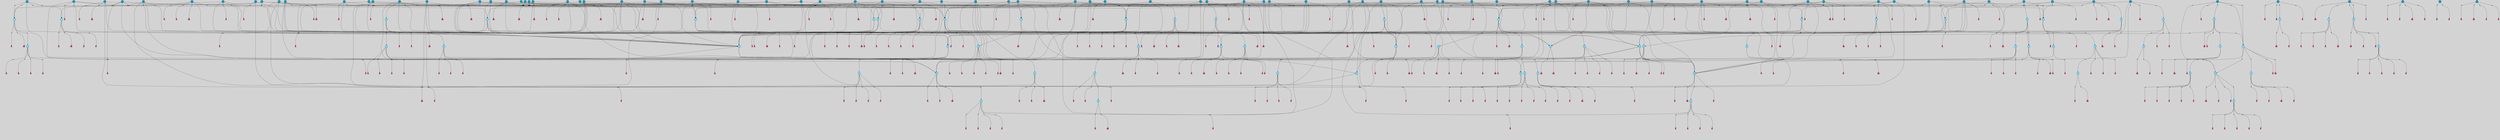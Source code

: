// File exported with GEGELATI v1.3.1
// On the 2024-04-08 17:44:53
// With the File::TPGGraphDotExporter
digraph{
	graph[pad = "0.212, 0.055" bgcolor = lightgray]
	node[shape=circle style = filled label = ""]
		T4 [fillcolor="#66ddff"]
		T9 [fillcolor="#66ddff"]
		T27 [fillcolor="#66ddff"]
		T111 [fillcolor="#66ddff"]
		T129 [fillcolor="#66ddff"]
		T195 [fillcolor="#66ddff"]
		T212 [fillcolor="#66ddff"]
		T323 [fillcolor="#66ddff"]
		T324 [fillcolor="#66ddff"]
		T327 [fillcolor="#66ddff"]
		T650 [fillcolor="#1199bb"]
		T651 [fillcolor="#66ddff"]
		T652 [fillcolor="#66ddff"]
		T653 [fillcolor="#66ddff"]
		T713 [fillcolor="#66ddff"]
		T729 [fillcolor="#66ddff"]
		T730 [fillcolor="#66ddff"]
		T731 [fillcolor="#66ddff"]
		T790 [fillcolor="#66ddff"]
		T791 [fillcolor="#66ddff"]
		T792 [fillcolor="#66ddff"]
		T793 [fillcolor="#1199bb"]
		T794 [fillcolor="#66ddff"]
		T795 [fillcolor="#66ddff"]
		T796 [fillcolor="#66ddff"]
		T804 [fillcolor="#66ddff"]
		T829 [fillcolor="#66ddff"]
		T845 [fillcolor="#66ddff"]
		T846 [fillcolor="#66ddff"]
		T848 [fillcolor="#66ddff"]
		T849 [fillcolor="#66ddff"]
		T850 [fillcolor="#66ddff"]
		T786 [fillcolor="#66ddff"]
		T851 [fillcolor="#66ddff"]
		T852 [fillcolor="#66ddff"]
		T853 [fillcolor="#66ddff"]
		T854 [fillcolor="#66ddff"]
		T855 [fillcolor="#66ddff"]
		T856 [fillcolor="#66ddff"]
		T862 [fillcolor="#1199bb"]
		T920 [fillcolor="#66ddff"]
		T923 [fillcolor="#66ddff"]
		T924 [fillcolor="#66ddff"]
		T925 [fillcolor="#66ddff"]
		T926 [fillcolor="#66ddff"]
		T1001 [fillcolor="#66ddff"]
		T1003 [fillcolor="#66ddff"]
		T1005 [fillcolor="#66ddff"]
		T1006 [fillcolor="#66ddff"]
		T1012 [fillcolor="#1199bb"]
		T1054 [fillcolor="#1199bb"]
		T1079 [fillcolor="#66ddff"]
		T1097 [fillcolor="#1199bb"]
		T1098 [fillcolor="#1199bb"]
		T1102 [fillcolor="#1199bb"]
		T1103 [fillcolor="#1199bb"]
		T1104 [fillcolor="#1199bb"]
		T1105 [fillcolor="#1199bb"]
		T1108 [fillcolor="#1199bb"]
		T1109 [fillcolor="#1199bb"]
		T1113 [fillcolor="#1199bb"]
		T1115 [fillcolor="#1199bb"]
		T1118 [fillcolor="#1199bb"]
		T1119 [fillcolor="#1199bb"]
		T1120 [fillcolor="#1199bb"]
		T1121 [fillcolor="#1199bb"]
		T1122 [fillcolor="#1199bb"]
		T1124 [fillcolor="#1199bb"]
		T1125 [fillcolor="#1199bb"]
		T1134 [fillcolor="#66ddff"]
		T1135 [fillcolor="#66ddff"]
		T1136 [fillcolor="#1199bb"]
		T1137 [fillcolor="#66ddff"]
		T1138 [fillcolor="#66ddff"]
		T1139 [fillcolor="#66ddff"]
		T1140 [fillcolor="#66ddff"]
		T1141 [fillcolor="#66ddff"]
		T1142 [fillcolor="#66ddff"]
		T1143 [fillcolor="#66ddff"]
		T1144 [fillcolor="#66ddff"]
		T1145 [fillcolor="#66ddff"]
		T1146 [fillcolor="#1199bb"]
		T1147 [fillcolor="#66ddff"]
		T1148 [fillcolor="#66ddff"]
		T1149 [fillcolor="#66ddff"]
		T1150 [fillcolor="#66ddff"]
		T1151 [fillcolor="#66ddff"]
		T1153 [fillcolor="#1199bb"]
		T1156 [fillcolor="#1199bb"]
		T1157 [fillcolor="#1199bb"]
		T1158 [fillcolor="#1199bb"]
		T1162 [fillcolor="#1199bb"]
		T1164 [fillcolor="#1199bb"]
		T1165 [fillcolor="#1199bb"]
		T1170 [fillcolor="#1199bb"]
		T1174 [fillcolor="#1199bb"]
		T1175 [fillcolor="#1199bb"]
		T1176 [fillcolor="#1199bb"]
		T1180 [fillcolor="#1199bb"]
		T1181 [fillcolor="#1199bb"]
		T714 [fillcolor="#1199bb"]
		T1182 [fillcolor="#1199bb"]
		T1187 [fillcolor="#1199bb"]
		T1193 [fillcolor="#1199bb"]
		T1194 [fillcolor="#1199bb"]
		T1195 [fillcolor="#1199bb"]
		T1196 [fillcolor="#1199bb"]
		T1171 [fillcolor="#1199bb"]
		T1197 [fillcolor="#1199bb"]
		T1200 [fillcolor="#1199bb"]
		T1201 [fillcolor="#1199bb"]
		T1202 [fillcolor="#1199bb"]
		T1203 [fillcolor="#1199bb"]
		T1204 [fillcolor="#1199bb"]
		T1205 [fillcolor="#1199bb"]
		T1206 [fillcolor="#1199bb"]
		T1207 [fillcolor="#1199bb"]
		T1208 [fillcolor="#1199bb"]
		T1211 [fillcolor="#1199bb"]
		T1214 [fillcolor="#1199bb"]
		T1215 [fillcolor="#1199bb"]
		T1216 [fillcolor="#1199bb"]
		T1217 [fillcolor="#66ddff"]
		T1219 [fillcolor="#66ddff"]
		T1221 [fillcolor="#1199bb"]
		T1222 [fillcolor="#1199bb"]
		T1223 [fillcolor="#1199bb"]
		T1224 [fillcolor="#66ddff"]
		T1226 [fillcolor="#66ddff"]
		T1229 [fillcolor="#66ddff"]
		T1230 [fillcolor="#1199bb"]
		T1232 [fillcolor="#66ddff"]
		T1233 [fillcolor="#1199bb"]
		T1236 [fillcolor="#1199bb"]
		T1246 [fillcolor="#1199bb"]
		T1248 [fillcolor="#1199bb"]
		T1252 [fillcolor="#1199bb"]
		T1255 [fillcolor="#1199bb"]
		T1256 [fillcolor="#1199bb"]
		T1257 [fillcolor="#1199bb"]
		T1258 [fillcolor="#1199bb"]
		T1259 [fillcolor="#1199bb"]
		T1260 [fillcolor="#1199bb"]
		T134 [fillcolor="#1199bb"]
		T1261 [fillcolor="#1199bb"]
		T1262 [fillcolor="#1199bb"]
		T1263 [fillcolor="#1199bb"]
		T1264 [fillcolor="#1199bb"]
		T1265 [fillcolor="#1199bb"]
		T1266 [fillcolor="#1199bb"]
		T1267 [fillcolor="#1199bb"]
		T1268 [fillcolor="#1199bb"]
		T1168 [fillcolor="#1199bb"]
		P23392 [fillcolor="#cccccc" shape=point] //7|
		I23392 [shape=box style=invis label="0|2&2|4#2|6&#92;n5|3&0|6#0|1&#92;n4|7&2|6#0|5&#92;n7|6&0|7#0|5&#92;n10|7&2|2#1|1&#92;n"]
		P23392 -> I23392[style=invis]
		A16291 [fillcolor="#ff3366" shape=box margin=0.03 width=0 height=0 label="4"]
		T4 -> P23392 -> A16291
		P23393 [fillcolor="#cccccc" shape=point] //0|
		I23393 [shape=box style=invis label="2|5&0|1#0|6&#92;n6|1&2|2#2|7&#92;n8|0&0|3#1|4&#92;n4|3&2|5#2|4&#92;n8|1&2|4#0|0&#92;n6|6&0|1#2|6&#92;n11|7&2|4#2|5&#92;n6|2&2|4#0|2&#92;n8|5&2|4#2|4&#92;n2|1&2|1#2|2&#92;n2|7&2|5#2|6&#92;n9|7&0|5#0|4&#92;n1|2&0|5#2|6&#92;n4|2&2|3#2|7&#92;n3|3&2|1#0|2&#92;n"]
		P23393 -> I23393[style=invis]
		A16292 [fillcolor="#ff3366" shape=box margin=0.03 width=0 height=0 label="5"]
		T4 -> P23393 -> A16292
		P23394 [fillcolor="#cccccc" shape=point] //-6|
		I23394 [shape=box style=invis label="11|1&0|7#2|0&#92;n10|4&0|1#1|0&#92;n4|3&2|4#2|1&#92;n0|5&2|0#0|0&#92;n6|1&0|0#0|3&#92;n8|2&2|0#0|4&#92;n11|4&2|0#1|6&#92;n7|0&2|6#2|3&#92;n5|3&2|6#2|0&#92;n2|0&2|0#0|4&#92;n"]
		P23394 -> I23394[style=invis]
		A16293 [fillcolor="#ff3366" shape=box margin=0.03 width=0 height=0 label="9"]
		T9 -> P23394 -> A16293
		P23395 [fillcolor="#cccccc" shape=point] //2|
		I23395 [shape=box style=invis label="6|3&2|7#1|4&#92;n8|6&0|0#2|5&#92;n2|1&0|2#0|3&#92;n8|7&0|6#0|4&#92;n2|1&2|0#0|1&#92;n0|0&2|2#2|3&#92;n6|6&0|7#2|1&#92;n6|1&0|7#2|6&#92;n5|4&2|7#0|4&#92;n0|3&0|4#2|0&#92;n11|0&2|0#2|5&#92;n4|5&2|5#2|4&#92;n5|7&0|6#0|4&#92;n9|7&2|5#0|3&#92;n5|4&2|1#0|3&#92;n5|3&0|1#1|7&#92;n0|4&0|3#2|5&#92;n"]
		P23395 -> I23395[style=invis]
		A16294 [fillcolor="#ff3366" shape=box margin=0.03 width=0 height=0 label="10"]
		T9 -> P23395 -> A16294
		P23396 [fillcolor="#cccccc" shape=point] //-3|
		I23396 [shape=box style=invis label="8|1&2|3#0|5&#92;n0|6&0|5#0|5&#92;n3|7&2|1#0|6&#92;n3|5&0|1#0|0&#92;n9|5&2|0#0|4&#92;n3|5&0|2#0|3&#92;n10|6&2|4#1|0&#92;n9|4&2|7#2|6&#92;n1|7&2|5#2|2&#92;n"]
		P23396 -> I23396[style=invis]
		A16295 [fillcolor="#ff3366" shape=box margin=0.03 width=0 height=0 label="5"]
		T4 -> P23396 -> A16295
		P23397 [fillcolor="#cccccc" shape=point] //2|
		I23397 [shape=box style=invis label="9|1&2|3#0|1&#92;n5|2&2|0#2|4&#92;n3|6&2|5#2|7&#92;n7|0&2|5#0|4&#92;n1|2&0|3#0|5&#92;n7|3&2|7#0|0&#92;n"]
		P23397 -> I23397[style=invis]
		A16296 [fillcolor="#ff3366" shape=box margin=0.03 width=0 height=0 label="2"]
		T27 -> P23397 -> A16296
		P23398 [fillcolor="#cccccc" shape=point] //-6|
		I23398 [shape=box style=invis label="7|5&0|4#0|4&#92;n11|0&2|5#2|1&#92;n"]
		P23398 -> I23398[style=invis]
		A16297 [fillcolor="#ff3366" shape=box margin=0.03 width=0 height=0 label="3"]
		T27 -> P23398 -> A16297
		P23399 [fillcolor="#cccccc" shape=point] //3|
		I23399 [shape=box style=invis label="7|6&2|4#0|2&#92;n10|3&2|7#1|4&#92;n11|6&0|4#0|1&#92;n7|1&0|0#2|6&#92;n7|6&0|3#2|6&#92;n4|0&2|6#0|1&#92;n4|4&2|5#0|2&#92;n4|6&0|4#2|7&#92;n10|0&2|3#1|5&#92;n2|6&0|5#0|2&#92;n1|0&2|3#0|7&#92;n1|6&2|0#0|5&#92;n6|2&0|1#0|7&#92;n9|2&0|3#2|7&#92;n5|3&0|6#0|6&#92;n1|7&2|5#2|3&#92;n8|1&2|7#0|6&#92;n1|0&2|5#2|1&#92;n7|1&2|2#2|5&#92;n7|4&2|6#0|3&#92;n"]
		P23399 -> I23399[style=invis]
		A16298 [fillcolor="#ff3366" shape=box margin=0.03 width=0 height=0 label="4"]
		T27 -> P23399 -> A16298
		T27 -> P23393
		P23400 [fillcolor="#cccccc" shape=point] //0|
		I23400 [shape=box style=invis label="4|0&0|3#2|7&#92;n10|2&0|3#1|7&#92;n3|5&0|2#0|3&#92;n4|5&0|0#2|1&#92;n10|7&2|0#1|2&#92;n5|3&2|3#1|6&#92;n9|5&2|0#0|4&#92;n5|4&2|7#0|2&#92;n10|3&2|7#1|4&#92;n7|2&0|1#2|6&#92;n8|6&0|5#0|5&#92;n8|7&2|3#0|5&#92;n2|6&2|4#0|0&#92;n"]
		P23400 -> I23400[style=invis]
		A16299 [fillcolor="#ff3366" shape=box margin=0.03 width=0 height=0 label="5"]
		T27 -> P23400 -> A16299
		P23401 [fillcolor="#cccccc" shape=point] //-5|
		I23401 [shape=box style=invis label="0|0&2|3#0|2&#92;n10|5&0|6#1|3&#92;n7|3&0|6#2|3&#92;n3|4&0|6#0|6&#92;n10|5&0|2#1|1&#92;n5|0&0|1#0|3&#92;n6|6&2|5#1|5&#92;n7|4&0|2#1|7&#92;n5|7&0|1#2|5&#92;n1|5&0|0#0|3&#92;n7|5&2|1#2|6&#92;n9|0&0|2#0|0&#92;n4|0&2|4#0|0&#92;n4|6&0|0#2|3&#92;n3|1&0|6#2|5&#92;n7|7&2|1#2|3&#92;n9|4&2|2#0|6&#92;n"]
		P23401 -> I23401[style=invis]
		T111 -> P23401 -> T9
		P23402 [fillcolor="#cccccc" shape=point] //7|
		I23402 [shape=box style=invis label="7|4&2|1#2|0&#92;n4|1&2|4#2|3&#92;n5|0&2|0#2|2&#92;n6|1&2|4#2|6&#92;n"]
		P23402 -> I23402[style=invis]
		A16300 [fillcolor="#ff3366" shape=box margin=0.03 width=0 height=0 label="9"]
		T111 -> P23402 -> A16300
		P23403 [fillcolor="#cccccc" shape=point] //2|
		I23403 [shape=box style=invis label="3|0&2|0#0|1&#92;n11|2&0|7#1|6&#92;n8|7&2|4#0|5&#92;n5|3&0|2#2|6&#92;n4|4&2|4#2|6&#92;n3|0&0|7#0|1&#92;n2|7&2|2#2|5&#92;n9|3&2|6#2|7&#92;n7|7&0|0#0|4&#92;n6|1&2|4#1|3&#92;n5|4&2|0#1|6&#92;n1|3&0|7#0|4&#92;n"]
		P23403 -> I23403[style=invis]
		A16301 [fillcolor="#ff3366" shape=box margin=0.03 width=0 height=0 label="7"]
		T111 -> P23403 -> A16301
		T111 -> P23394
		P23404 [fillcolor="#cccccc" shape=point] //8|
		I23404 [shape=box style=invis label="9|0&0|1#2|0&#92;n10|1&2|5#1|4&#92;n8|2&2|6#0|4&#92;n2|4&2|5#2|3&#92;n4|2&2|2#0|2&#92;n7|5&0|2#0|0&#92;n8|2&2|1#1|3&#92;n8|7&0|7#2|1&#92;n1|1&0|0#0|7&#92;n5|6&2|5#1|0&#92;n6|6&2|5#0|0&#92;n11|4&0|3#2|6&#92;n4|2&2|4#0|7&#92;n5|6&0|1#2|0&#92;n11|3&0|2#0|7&#92;n"]
		P23404 -> I23404[style=invis]
		A16302 [fillcolor="#ff3366" shape=box margin=0.03 width=0 height=0 label="6"]
		T129 -> P23404 -> A16302
		P23405 [fillcolor="#cccccc" shape=point] //5|
		I23405 [shape=box style=invis label="3|0&2|0#0|1&#92;n3|0&0|7#0|1&#92;n5|3&0|2#2|6&#92;n4|4&2|4#2|6&#92;n11|2&0|7#1|6&#92;n2|7&2|2#2|5&#92;n9|3&2|6#2|7&#92;n7|7&0|0#0|4&#92;n6|1&2|4#2|3&#92;n5|4&2|0#1|6&#92;n1|3&0|7#0|4&#92;n"]
		P23405 -> I23405[style=invis]
		A16303 [fillcolor="#ff3366" shape=box margin=0.03 width=0 height=0 label="7"]
		T129 -> P23405 -> A16303
		P23406 [fillcolor="#cccccc" shape=point] //10|
		I23406 [shape=box style=invis label="4|5&2|7#2|1&#92;n1|7&2|3#0|6&#92;n3|5&2|2#0|3&#92;n10|3&0|7#1|4&#92;n7|1&0|4#2|6&#92;n10|2&0|3#1|7&#92;n9|5&2|0#0|4&#92;n4|0&0|3#2|7&#92;n11|4&2|6#1|2&#92;n5|4&2|7#0|2&#92;n2|6&2|4#0|0&#92;n6|5&0|7#2|1&#92;n5|3&2|3#1|6&#92;n10|7&2|0#1|2&#92;n"]
		P23406 -> I23406[style=invis]
		A16304 [fillcolor="#ff3366" shape=box margin=0.03 width=0 height=0 label="5"]
		T129 -> P23406 -> A16304
		P23407 [fillcolor="#cccccc" shape=point] //5|
		I23407 [shape=box style=invis label="9|4&2|3#1|3&#92;n0|4&2|4#0|5&#92;n6|1&2|6#2|5&#92;n4|0&0|5#2|0&#92;n"]
		P23407 -> I23407[style=invis]
		A16305 [fillcolor="#ff3366" shape=box margin=0.03 width=0 height=0 label="7"]
		T129 -> P23407 -> A16305
		P23408 [fillcolor="#cccccc" shape=point] //6|
		I23408 [shape=box style=invis label="9|4&2|7#0|6&#92;n8|4&0|1#1|0&#92;n1|3&0|0#2|1&#92;n2|4&0|6#2|2&#92;n5|1&2|5#0|7&#92;n3|0&0|3#2|6&#92;n2|2&2|6#0|2&#92;n8|4&0|4#2|2&#92;n5|1&2|4#0|3&#92;n9|4&0|6#0|6&#92;n5|0&2|2#1|5&#92;n11|7&0|0#1|1&#92;n0|4&0|3#0|3&#92;n7|7&2|4#2|5&#92;n1|5&0|1#2|1&#92;n"]
		P23408 -> I23408[style=invis]
		A16306 [fillcolor="#ff3366" shape=box margin=0.03 width=0 height=0 label="1"]
		T129 -> P23408 -> A16306
		P23409 [fillcolor="#cccccc" shape=point] //5|
		I23409 [shape=box style=invis label="3|0&2|0#2|1&#92;n3|0&0|7#0|1&#92;n5|3&0|2#2|6&#92;n4|4&2|4#2|6&#92;n5|4&2|0#1|6&#92;n2|7&2|2#2|5&#92;n1|3&0|7#0|4&#92;n11|6&2|2#0|7&#92;n7|7&0|0#0|4&#92;n6|1&2|4#2|3&#92;n11|0&0|7#1|6&#92;n9|3&2|6#2|7&#92;n"]
		P23409 -> I23409[style=invis]
		A16307 [fillcolor="#ff3366" shape=box margin=0.03 width=0 height=0 label="7"]
		T195 -> P23409 -> A16307
		P23410 [fillcolor="#cccccc" shape=point] //4|
		I23410 [shape=box style=invis label="7|1&0|6#0|1&#92;n6|7&2|7#1|7&#92;n10|1&2|1#1|1&#92;n9|6&2|2#1|4&#92;n4|7&0|4#2|2&#92;n9|6&0|5#1|1&#92;n10|0&2|6#1|6&#92;n5|1&0|1#2|3&#92;n10|1&0|5#1|0&#92;n3|4&2|3#0|0&#92;n8|2&0|5#2|4&#92;n1|6&2|0#0|0&#92;n2|3&0|1#2|6&#92;n5|2&2|2#1|6&#92;n2|2&0|1#2|1&#92;n3|1&2|7#0|3&#92;n6|7&2|3#0|4&#92;n"]
		P23410 -> I23410[style=invis]
		A16308 [fillcolor="#ff3366" shape=box margin=0.03 width=0 height=0 label="10"]
		T195 -> P23410 -> A16308
		P23411 [fillcolor="#cccccc" shape=point] //-4|
		I23411 [shape=box style=invis label="0|4&0|0#2|7&#92;n8|5&2|4#2|4&#92;n4|3&2|5#2|4&#92;n11|7&2|2#2|5&#92;n6|5&2|2#2|7&#92;n3|2&0|7#0|7&#92;n3|3&2|1#0|3&#92;n2|6&0|3#2|5&#92;n0|1&2|6#2|2&#92;n8|2&0|0#1|6&#92;n0|7&0|5#0|4&#92;n9|5&0|3#2|7&#92;n2|7&2|5#2|6&#92;n9|0&2|0#0|1&#92;n1|2&2|4#0|2&#92;n"]
		P23411 -> I23411[style=invis]
		T195 -> P23411 -> T27
		P23412 [fillcolor="#cccccc" shape=point] //7|
		I23412 [shape=box style=invis label="7|4&2|7#0|4&#92;n4|6&0|1#2|5&#92;n2|1&2|3#0|0&#92;n4|3&2|0#0|1&#92;n0|0&2|7#2|7&#92;n7|7&0|5#2|3&#92;n5|0&2|1#2|2&#92;n10|0&0|4#1|2&#92;n4|4&0|7#0|0&#92;n6|7&0|2#0|1&#92;n1|4&2|5#0|4&#92;n"]
		P23412 -> I23412[style=invis]
		A16309 [fillcolor="#ff3366" shape=box margin=0.03 width=0 height=0 label="0"]
		T195 -> P23412 -> A16309
		P23413 [fillcolor="#cccccc" shape=point] //6|
		I23413 [shape=box style=invis label="9|4&2|7#0|6&#92;n8|4&0|1#1|0&#92;n1|3&0|0#2|1&#92;n2|4&0|6#2|2&#92;n5|1&2|5#0|7&#92;n3|0&0|3#2|6&#92;n2|2&2|6#0|2&#92;n8|4&0|4#2|2&#92;n5|1&2|4#0|3&#92;n9|4&0|6#0|6&#92;n5|0&2|2#1|5&#92;n11|7&0|0#1|1&#92;n0|4&0|3#0|3&#92;n7|7&2|4#2|5&#92;n1|5&0|1#2|1&#92;n"]
		P23413 -> I23413[style=invis]
		A16310 [fillcolor="#ff3366" shape=box margin=0.03 width=0 height=0 label="1"]
		T212 -> P23413 -> A16310
		P23414 [fillcolor="#cccccc" shape=point] //5|
		I23414 [shape=box style=invis label="9|4&2|3#1|3&#92;n0|4&2|4#0|5&#92;n6|1&2|6#2|5&#92;n4|0&0|5#2|0&#92;n"]
		P23414 -> I23414[style=invis]
		A16311 [fillcolor="#ff3366" shape=box margin=0.03 width=0 height=0 label="7"]
		T212 -> P23414 -> A16311
		P23415 [fillcolor="#cccccc" shape=point] //5|
		I23415 [shape=box style=invis label="3|0&2|0#0|1&#92;n3|0&0|7#0|1&#92;n5|3&0|2#2|6&#92;n4|4&2|4#2|6&#92;n11|2&0|7#1|6&#92;n2|7&2|2#2|5&#92;n9|3&2|6#2|7&#92;n7|7&0|0#0|4&#92;n6|1&2|4#2|3&#92;n5|4&2|0#1|6&#92;n1|3&0|7#0|4&#92;n"]
		P23415 -> I23415[style=invis]
		A16312 [fillcolor="#ff3366" shape=box margin=0.03 width=0 height=0 label="7"]
		T212 -> P23415 -> A16312
		P23416 [fillcolor="#cccccc" shape=point] //8|
		I23416 [shape=box style=invis label="9|0&0|1#2|0&#92;n10|1&2|5#1|4&#92;n8|2&2|6#0|4&#92;n2|4&2|5#2|3&#92;n4|2&2|2#0|2&#92;n7|5&0|2#0|0&#92;n8|2&2|1#1|3&#92;n8|7&0|7#2|1&#92;n1|1&0|0#0|7&#92;n5|6&2|5#1|0&#92;n6|6&2|5#0|0&#92;n11|4&0|3#2|6&#92;n4|2&2|4#0|7&#92;n5|6&0|1#2|0&#92;n11|3&0|2#0|7&#92;n"]
		P23416 -> I23416[style=invis]
		A16313 [fillcolor="#ff3366" shape=box margin=0.03 width=0 height=0 label="6"]
		T212 -> P23416 -> A16313
		P23417 [fillcolor="#cccccc" shape=point] //10|
		I23417 [shape=box style=invis label="4|5&2|7#2|1&#92;n1|7&2|3#0|6&#92;n3|5&2|2#0|3&#92;n10|3&0|7#1|4&#92;n7|1&0|4#2|6&#92;n10|2&0|3#1|7&#92;n9|5&2|0#0|4&#92;n4|0&0|3#2|7&#92;n11|4&2|6#1|2&#92;n5|4&2|7#0|2&#92;n2|6&2|4#0|0&#92;n6|5&0|7#2|1&#92;n5|3&2|3#1|6&#92;n10|7&2|0#1|2&#92;n"]
		P23417 -> I23417[style=invis]
		A16314 [fillcolor="#ff3366" shape=box margin=0.03 width=0 height=0 label="5"]
		T212 -> P23417 -> A16314
		P23418 [fillcolor="#cccccc" shape=point] //-9|
		I23418 [shape=box style=invis label="2|0&2|0#2|1&#92;n4|4&2|4#2|6&#92;n9|1&0|3#1|7&#92;n5|3&0|2#2|6&#92;n2|7&2|2#2|5&#92;n5|4&2|0#1|6&#92;n3|0&0|7#0|1&#92;n1|3&0|7#0|4&#92;n11|6&2|2#0|7&#92;n7|7&0|0#0|4&#92;n11|0&0|7#1|6&#92;n9|3&2|6#2|7&#92;n"]
		P23418 -> I23418[style=invis]
		A16315 [fillcolor="#ff3366" shape=box margin=0.03 width=0 height=0 label="7"]
		T323 -> P23418 -> A16315
		P23419 [fillcolor="#cccccc" shape=point] //-4|
		I23419 [shape=box style=invis label="4|1&0|4#2|6&#92;n1|2&2|2#2|0&#92;n1|2&2|0#0|6&#92;n8|4&2|3#2|5&#92;n5|5&2|1#1|0&#92;n"]
		P23419 -> I23419[style=invis]
		A16316 [fillcolor="#ff3366" shape=box margin=0.03 width=0 height=0 label="12"]
		T324 -> P23419 -> A16316
		P23420 [fillcolor="#cccccc" shape=point] //8|
		I23420 [shape=box style=invis label="9|7&0|5#2|5&#92;n3|3&2|3#0|2&#92;n9|5&2|2#1|0&#92;n2|3&0|6#0|3&#92;n4|4&2|5#2|7&#92;n11|3&2|0#1|5&#92;n6|6&2|1#2|2&#92;n4|6&0|1#2|2&#92;n2|5&2|7#2|2&#92;n7|7&2|2#2|3&#92;n6|5&0|3#2|6&#92;n6|7&0|6#0|2&#92;n"]
		P23420 -> I23420[style=invis]
		A16317 [fillcolor="#ff3366" shape=box margin=0.03 width=0 height=0 label="14"]
		T323 -> P23420 -> A16317
		P23421 [fillcolor="#cccccc" shape=point] //-8|
		I23421 [shape=box style=invis label="7|5&0|4#2|4&#92;n"]
		P23421 -> I23421[style=invis]
		A16318 [fillcolor="#ff3366" shape=box margin=0.03 width=0 height=0 label="3"]
		T323 -> P23421 -> A16318
		P23422 [fillcolor="#cccccc" shape=point] //4|
		I23422 [shape=box style=invis label="4|3&0|6#0|3&#92;n5|7&2|3#2|2&#92;n5|6&0|7#1|2&#92;n1|4&2|6#0|3&#92;n8|4&2|1#2|5&#92;n9|5&2|4#1|4&#92;n2|4&0|5#0|7&#92;n10|0&0|6#1|3&#92;n3|0&0|6#0|2&#92;n2|7&2|7#2|6&#92;n5|2&0|5#1|5&#92;n10|4&2|5#1|7&#92;n4|0&0|4#2|4&#92;n11|1&0|4#2|6&#92;n10|6&2|0#1|4&#92;n9|7&0|3#1|4&#92;n4|5&2|7#0|6&#92;n11|5&2|6#2|3&#92;n0|3&0|5#0|1&#92;n"]
		P23422 -> I23422[style=invis]
		A16319 [fillcolor="#ff3366" shape=box margin=0.03 width=0 height=0 label="13"]
		T323 -> P23422 -> A16319
		P23423 [fillcolor="#cccccc" shape=point] //2|
		I23423 [shape=box style=invis label="4|1&0|4#2|6&#92;n5|5&2|1#1|0&#92;n1|0&2|0#0|6&#92;n8|4&2|3#2|5&#92;n"]
		P23423 -> I23423[style=invis]
		T323 -> P23423 -> T324
		P23424 [fillcolor="#cccccc" shape=point] //6|
		I23424 [shape=box style=invis label="3|0&2|7#2|2&#92;n3|2&0|4#2|5&#92;n5|1&0|2#1|0&#92;n8|7&0|1#2|0&#92;n8|5&0|3#0|6&#92;n0|2&0|2#2|3&#92;n1|5&2|5#0|5&#92;n5|6&0|6#0|7&#92;n6|7&0|0#2|6&#92;n1|2&2|3#0|0&#92;n7|7&2|3#0|4&#92;n0|7&2|7#0|6&#92;n1|0&2|2#2|7&#92;n4|4&0|1#0|0&#92;n"]
		P23424 -> I23424[style=invis]
		A16320 [fillcolor="#ff3366" shape=box margin=0.03 width=0 height=0 label="11"]
		T324 -> P23424 -> A16320
		P23425 [fillcolor="#cccccc" shape=point] //-4|
		I23425 [shape=box style=invis label="4|1&0|4#2|6&#92;n1|2&2|2#2|0&#92;n1|2&2|0#0|6&#92;n8|4&2|3#2|5&#92;n5|5&2|1#1|0&#92;n"]
		P23425 -> I23425[style=invis]
		A16321 [fillcolor="#ff3366" shape=box margin=0.03 width=0 height=0 label="12"]
		T327 -> P23425 -> A16321
		P23426 [fillcolor="#cccccc" shape=point] //6|
		I23426 [shape=box style=invis label="3|0&2|7#2|2&#92;n3|2&0|4#2|5&#92;n5|1&0|2#1|0&#92;n8|7&0|1#2|0&#92;n8|5&0|3#0|6&#92;n0|2&0|2#2|3&#92;n1|5&2|5#0|5&#92;n5|6&0|6#0|7&#92;n6|7&0|0#2|6&#92;n1|2&2|3#0|0&#92;n7|7&2|3#0|4&#92;n0|7&2|7#0|6&#92;n1|0&2|2#2|7&#92;n4|4&0|1#0|0&#92;n"]
		P23426 -> I23426[style=invis]
		A16322 [fillcolor="#ff3366" shape=box margin=0.03 width=0 height=0 label="11"]
		T327 -> P23426 -> A16322
		P23427 [fillcolor="#cccccc" shape=point] //-4|
		I23427 [shape=box style=invis label="4|1&0|4#2|6&#92;n1|2&2|2#2|0&#92;n1|2&2|0#0|6&#92;n8|4&2|3#2|5&#92;n5|5&2|1#1|0&#92;n"]
		P23427 -> I23427[style=invis]
		A16323 [fillcolor="#ff3366" shape=box margin=0.03 width=0 height=0 label="12"]
		T650 -> P23427 -> A16323
		P23428 [fillcolor="#cccccc" shape=point] //7|
		I23428 [shape=box style=invis label="7|4&2|7#0|4&#92;n4|6&0|1#2|5&#92;n2|1&2|3#0|0&#92;n4|3&2|0#0|1&#92;n0|0&2|7#2|7&#92;n7|7&0|5#2|3&#92;n5|0&2|1#2|2&#92;n10|0&0|4#1|2&#92;n4|4&0|7#0|0&#92;n6|7&0|2#0|1&#92;n1|4&2|5#0|4&#92;n"]
		P23428 -> I23428[style=invis]
		A16324 [fillcolor="#ff3366" shape=box margin=0.03 width=0 height=0 label="0"]
		T651 -> P23428 -> A16324
		P23429 [fillcolor="#cccccc" shape=point] //0|
		I23429 [shape=box style=invis label="4|0&0|3#2|7&#92;n10|2&0|3#1|7&#92;n3|5&0|2#0|3&#92;n4|5&0|0#2|1&#92;n10|7&2|0#1|2&#92;n5|3&2|3#1|6&#92;n9|5&2|0#0|4&#92;n5|4&2|7#0|2&#92;n10|3&2|7#1|4&#92;n7|2&0|1#2|6&#92;n8|6&0|5#0|5&#92;n8|7&2|3#0|5&#92;n2|6&2|4#0|0&#92;n"]
		P23429 -> I23429[style=invis]
		A16325 [fillcolor="#ff3366" shape=box margin=0.03 width=0 height=0 label="5"]
		T653 -> P23429 -> A16325
		P23430 [fillcolor="#cccccc" shape=point] //0|
		I23430 [shape=box style=invis label="2|5&0|1#0|6&#92;n6|1&2|2#2|7&#92;n8|0&0|3#1|4&#92;n4|3&2|5#2|4&#92;n8|1&2|4#0|0&#92;n6|6&0|1#2|6&#92;n11|7&2|4#2|5&#92;n6|2&2|4#0|2&#92;n8|5&2|4#2|4&#92;n2|1&2|1#2|2&#92;n2|7&2|5#2|6&#92;n9|7&0|5#0|4&#92;n1|2&0|5#2|6&#92;n4|2&2|3#2|7&#92;n3|3&2|1#0|2&#92;n"]
		P23430 -> I23430[style=invis]
		A16326 [fillcolor="#ff3366" shape=box margin=0.03 width=0 height=0 label="5"]
		T653 -> P23430 -> A16326
		P23431 [fillcolor="#cccccc" shape=point] //3|
		I23431 [shape=box style=invis label="7|6&2|4#0|2&#92;n10|3&2|7#1|4&#92;n11|6&0|4#0|1&#92;n7|1&0|0#2|6&#92;n7|6&0|3#2|6&#92;n4|0&2|6#0|1&#92;n4|4&2|5#0|2&#92;n4|6&0|4#2|7&#92;n10|0&2|3#1|5&#92;n2|6&0|5#0|2&#92;n1|0&2|3#0|7&#92;n1|6&2|0#0|5&#92;n6|2&0|1#0|7&#92;n9|2&0|3#2|7&#92;n5|3&0|6#0|6&#92;n1|7&2|5#2|3&#92;n8|1&2|7#0|6&#92;n1|0&2|5#2|1&#92;n7|1&2|2#2|5&#92;n7|4&2|6#0|3&#92;n"]
		P23431 -> I23431[style=invis]
		A16327 [fillcolor="#ff3366" shape=box margin=0.03 width=0 height=0 label="4"]
		T653 -> P23431 -> A16327
		P23432 [fillcolor="#cccccc" shape=point] //-9|
		I23432 [shape=box style=invis label="4|7&2|6#0|5&#92;n11|3&0|2#2|6&#92;n10|2&2|4#1|6&#92;n3|0&2|6#2|7&#92;n4|3&0|5#0|7&#92;n2|3&0|7#0|7&#92;n10|6&0|7#1|5&#92;n10|1&2|2#1|1&#92;n1|7&0|3#2|6&#92;n"]
		P23432 -> I23432[style=invis]
		A16328 [fillcolor="#ff3366" shape=box margin=0.03 width=0 height=0 label="4"]
		T650 -> P23432 -> A16328
		P23433 [fillcolor="#cccccc" shape=point] //8|
		I23433 [shape=box style=invis label="9|0&0|1#2|0&#92;n10|1&2|5#1|4&#92;n8|2&2|6#0|4&#92;n2|4&2|5#2|3&#92;n4|2&2|2#0|2&#92;n7|5&0|2#0|0&#92;n8|2&2|1#1|3&#92;n8|7&0|7#2|1&#92;n1|1&0|0#0|7&#92;n5|6&2|5#1|0&#92;n6|6&2|5#0|0&#92;n11|4&0|3#2|6&#92;n4|2&2|4#0|7&#92;n5|6&0|1#2|0&#92;n11|3&0|2#0|7&#92;n"]
		P23433 -> I23433[style=invis]
		A16329 [fillcolor="#ff3366" shape=box margin=0.03 width=0 height=0 label="6"]
		T652 -> P23433 -> A16329
		P23434 [fillcolor="#cccccc" shape=point] //-6|
		I23434 [shape=box style=invis label="9|0&2|0#0|1&#92;n3|2&0|2#0|3&#92;n5|4&0|5#1|7&#92;n2|1&0|4#0|3&#92;n9|2&2|0#2|4&#92;n7|6&0|4#0|2&#92;n2|3&0|6#2|6&#92;n1|2&0|3#2|0&#92;n"]
		P23434 -> I23434[style=invis]
		T650 -> P23434 -> T652
		P23435 [fillcolor="#cccccc" shape=point] //5|
		I23435 [shape=box style=invis label="3|0&2|0#0|1&#92;n3|0&0|7#0|1&#92;n5|3&0|2#2|6&#92;n4|4&2|4#2|6&#92;n11|2&0|7#1|6&#92;n2|7&2|2#2|5&#92;n9|3&2|6#2|7&#92;n7|7&0|0#0|4&#92;n6|1&2|4#2|3&#92;n5|4&2|0#1|6&#92;n1|3&0|7#0|4&#92;n"]
		P23435 -> I23435[style=invis]
		A16330 [fillcolor="#ff3366" shape=box margin=0.03 width=0 height=0 label="7"]
		T652 -> P23435 -> A16330
		P23436 [fillcolor="#cccccc" shape=point] //-10|
		I23436 [shape=box style=invis label="3|6&0|0#0|4&#92;n4|1&2|4#0|1&#92;n5|1&0|1#0|4&#92;n5|5&2|6#0|5&#92;n6|5&0|6#0|3&#92;n11|1&2|0#0|1&#92;n0|7&2|0#0|3&#92;n1|2&0|6#0|1&#92;n8|0&0|4#2|0&#92;n0|4&0|7#2|7&#92;n7|0&2|7#1|3&#92;n3|1&0|5#2|5&#92;n5|1&0|4#0|3&#92;n2|2&0|2#0|0&#92;n8|3&0|1#0|7&#92;n3|0&0|3#0|5&#92;n7|2&0|5#2|0&#92;n6|3&2|7#1|5&#92;n4|7&2|7#2|1&#92;n"]
		P23436 -> I23436[style=invis]
		A16331 [fillcolor="#ff3366" shape=box margin=0.03 width=0 height=0 label="14"]
		T652 -> P23436 -> A16331
		P23437 [fillcolor="#cccccc" shape=point] //5|
		I23437 [shape=box style=invis label="0|5&2|3#0|1&#92;n0|6&2|1#2|4&#92;n6|2&2|6#0|7&#92;n7|4&0|3#0|1&#92;n5|4&0|7#1|6&#92;n9|1&0|5#2|2&#92;n6|3&2|3#1|7&#92;n11|7&2|4#1|6&#92;n2|5&0|1#0|0&#92;n4|7&0|0#0|2&#92;n6|2&0|6#0|0&#92;n2|1&2|6#2|4&#92;n10|0&2|0#1|0&#92;n6|6&2|4#0|6&#92;n"]
		P23437 -> I23437[style=invis]
		A16332 [fillcolor="#ff3366" shape=box margin=0.03 width=0 height=0 label="8"]
		T652 -> P23437 -> A16332
		P23438 [fillcolor="#cccccc" shape=point] //-2|
		I23438 [shape=box style=invis label="1|3&0|2#0|7&#92;n6|1&0|7#0|0&#92;n6|1&2|4#1|7&#92;n3|0&2|3#0|3&#92;n0|2&0|7#2|6&#92;n"]
		P23438 -> I23438[style=invis]
		T650 -> P23438 -> T651
		P23439 [fillcolor="#cccccc" shape=point] //5|
		I23439 [shape=box style=invis label="3|0&2|0#2|1&#92;n3|0&0|7#0|1&#92;n5|3&0|2#2|6&#92;n4|4&2|4#2|6&#92;n5|4&2|0#1|6&#92;n2|7&2|2#2|5&#92;n1|3&0|7#0|4&#92;n11|6&2|2#0|7&#92;n7|7&0|0#0|4&#92;n6|1&2|4#2|3&#92;n11|0&0|7#1|6&#92;n9|3&2|6#2|7&#92;n"]
		P23439 -> I23439[style=invis]
		A16333 [fillcolor="#ff3366" shape=box margin=0.03 width=0 height=0 label="7"]
		T651 -> P23439 -> A16333
		P23440 [fillcolor="#cccccc" shape=point] //4|
		I23440 [shape=box style=invis label="7|1&0|6#0|1&#92;n6|7&2|7#1|7&#92;n10|1&2|1#1|1&#92;n9|6&2|2#1|4&#92;n4|7&0|4#2|2&#92;n9|6&0|5#1|1&#92;n10|0&2|6#1|6&#92;n5|1&0|1#2|3&#92;n10|1&0|5#1|0&#92;n3|4&2|3#0|0&#92;n8|2&0|5#2|4&#92;n1|6&2|0#0|0&#92;n2|3&0|1#2|6&#92;n5|2&2|2#1|6&#92;n2|2&0|1#2|1&#92;n3|1&2|7#0|3&#92;n6|7&2|3#0|4&#92;n"]
		P23440 -> I23440[style=invis]
		A16334 [fillcolor="#ff3366" shape=box margin=0.03 width=0 height=0 label="10"]
		T651 -> P23440 -> A16334
		P23441 [fillcolor="#cccccc" shape=point] //-1|
		I23441 [shape=box style=invis label="5|7&2|4#0|7&#92;n6|4&2|4#2|6&#92;n3|0&0|5#0|0&#92;n9|5&0|7#1|4&#92;n8|0&0|2#2|1&#92;n3|0&2|6#0|7&#92;n1|7&2|5#2|5&#92;n9|4&0|2#0|6&#92;n4|4&2|5#0|6&#92;n"]
		P23441 -> I23441[style=invis]
		A16335 [fillcolor="#ff3366" shape=box margin=0.03 width=0 height=0 label="7"]
		T650 -> P23441 -> A16335
		P23442 [fillcolor="#cccccc" shape=point] //-4|
		I23442 [shape=box style=invis label="0|4&0|0#2|7&#92;n8|5&2|4#2|4&#92;n4|3&2|5#2|4&#92;n11|7&2|2#2|5&#92;n6|5&2|2#2|7&#92;n3|2&0|7#0|7&#92;n3|3&2|1#0|3&#92;n2|6&0|3#2|5&#92;n0|1&2|6#2|2&#92;n8|2&0|0#1|6&#92;n0|7&0|5#0|4&#92;n9|5&0|3#2|7&#92;n2|7&2|5#2|6&#92;n9|0&2|0#0|1&#92;n1|2&2|4#0|2&#92;n"]
		P23442 -> I23442[style=invis]
		T651 -> P23442 -> T653
		P23443 [fillcolor="#cccccc" shape=point] //2|
		I23443 [shape=box style=invis label="9|1&2|3#0|1&#92;n5|2&2|0#2|4&#92;n3|6&2|5#2|7&#92;n7|0&2|5#0|4&#92;n1|2&0|3#0|5&#92;n7|3&2|7#0|0&#92;n"]
		P23443 -> I23443[style=invis]
		A16336 [fillcolor="#ff3366" shape=box margin=0.03 width=0 height=0 label="2"]
		T653 -> P23443 -> A16336
		P23444 [fillcolor="#cccccc" shape=point] //-6|
		I23444 [shape=box style=invis label="7|5&0|4#0|4&#92;n11|0&2|5#2|1&#92;n"]
		P23444 -> I23444[style=invis]
		A16337 [fillcolor="#ff3366" shape=box margin=0.03 width=0 height=0 label="3"]
		T653 -> P23444 -> A16337
		P23445 [fillcolor="#cccccc" shape=point] //-4|
		I23445 [shape=box style=invis label="11|1&0|2#0|6&#92;n3|0&2|3#0|5&#92;n"]
		P23445 -> I23445[style=invis]
		T713 -> P23445 -> T111
		P23446 [fillcolor="#cccccc" shape=point] //-3|
		I23446 [shape=box style=invis label="11|1&0|2#0|6&#92;n3|0&0|3#0|2&#92;n7|5&2|3#0|2&#92;n"]
		P23446 -> I23446[style=invis]
		T713 -> P23446 -> T111
		P23447 [fillcolor="#cccccc" shape=point] //-1|
		I23447 [shape=box style=invis label="5|6&2|7#2|1&#92;n2|0&0|6#2|3&#92;n1|7&0|6#0|4&#92;n10|0&0|7#1|5&#92;n7|1&2|0#1|7&#92;n2|5&2|3#0|5&#92;n3|1&0|0#0|3&#92;n9|3&0|6#1|7&#92;n1|7&0|6#2|6&#92;n"]
		P23447 -> I23447[style=invis]
		T713 -> P23447 -> T9
		P23448 [fillcolor="#cccccc" shape=point] //-6|
		I23448 [shape=box style=invis label="0|3&0|5#0|4&#92;n6|4&0|3#1|0&#92;n1|2&2|2#2|2&#92;n1|1&0|6#0|4&#92;n4|7&2|6#2|6&#92;n5|2&2|2#1|3&#92;n4|1&0|6#2|4&#92;n6|7&0|2#2|0&#92;n3|0&0|4#2|5&#92;n5|4&0|4#1|3&#92;n"]
		P23448 -> I23448[style=invis]
		A16338 [fillcolor="#ff3366" shape=box margin=0.03 width=0 height=0 label="2"]
		T713 -> P23448 -> A16338
		P23449 [fillcolor="#cccccc" shape=point] //-6|
		I23449 [shape=box style=invis label="11|0&2|0#1|1&#92;n3|6&0|6#0|0&#92;n1|4&0|0#2|4&#92;n1|3&0|0#2|1&#92;n7|5&2|2#1|3&#92;n11|7&2|6#1|7&#92;n5|2&0|6#1|5&#92;n9|5&0|6#0|3&#92;n2|2&2|7#0|5&#92;n9|3&2|2#2|0&#92;n11|0&2|7#0|1&#92;n1|1&2|0#0|1&#92;n6|6&0|6#1|2&#92;n11|5&2|7#2|4&#92;n2|0&2|7#2|5&#92;n2|4&2|2#0|0&#92;n6|1&2|1#1|7&#92;n10|7&2|5#1|6&#92;n9|7&0|1#0|3&#92;n"]
		P23449 -> I23449[style=invis]
		A16339 [fillcolor="#ff3366" shape=box margin=0.03 width=0 height=0 label="1"]
		T713 -> P23449 -> A16339
		P23450 [fillcolor="#cccccc" shape=point] //5|
		I23450 [shape=box style=invis label="0|5&2|3#0|1&#92;n0|6&2|1#2|4&#92;n6|2&2|6#0|7&#92;n7|4&0|3#0|1&#92;n5|4&0|7#1|6&#92;n9|1&0|5#2|2&#92;n6|3&2|3#1|7&#92;n11|7&2|4#1|6&#92;n2|5&0|1#0|0&#92;n4|7&0|0#0|2&#92;n6|2&0|6#0|0&#92;n2|1&2|6#2|4&#92;n10|0&2|0#1|0&#92;n6|6&2|4#0|6&#92;n"]
		P23450 -> I23450[style=invis]
		A16340 [fillcolor="#ff3366" shape=box margin=0.03 width=0 height=0 label="8"]
		T730 -> P23450 -> A16340
		P23451 [fillcolor="#cccccc" shape=point] //-10|
		I23451 [shape=box style=invis label="3|6&0|0#0|4&#92;n4|1&2|4#0|1&#92;n5|1&0|1#0|4&#92;n5|5&2|6#0|5&#92;n6|5&0|6#0|3&#92;n11|1&2|0#0|1&#92;n0|7&2|0#0|3&#92;n1|2&0|6#0|1&#92;n8|0&0|4#2|0&#92;n0|4&0|7#2|7&#92;n7|0&2|7#1|3&#92;n3|1&0|5#2|5&#92;n5|1&0|4#0|3&#92;n2|2&0|2#0|0&#92;n8|3&0|1#0|7&#92;n3|0&0|3#0|5&#92;n7|2&0|5#2|0&#92;n6|3&2|7#1|5&#92;n4|7&2|7#2|1&#92;n"]
		P23451 -> I23451[style=invis]
		A16341 [fillcolor="#ff3366" shape=box margin=0.03 width=0 height=0 label="14"]
		T730 -> P23451 -> A16341
		P23452 [fillcolor="#cccccc" shape=point] //5|
		I23452 [shape=box style=invis label="3|0&2|0#0|1&#92;n3|0&0|7#0|1&#92;n5|3&0|2#2|6&#92;n4|4&2|4#2|6&#92;n11|2&0|7#1|6&#92;n2|7&2|2#2|5&#92;n9|3&2|6#2|7&#92;n7|7&0|0#0|4&#92;n6|1&2|4#2|3&#92;n5|4&2|0#1|6&#92;n1|3&0|7#0|4&#92;n"]
		P23452 -> I23452[style=invis]
		A16342 [fillcolor="#ff3366" shape=box margin=0.03 width=0 height=0 label="7"]
		T730 -> P23452 -> A16342
		P23453 [fillcolor="#cccccc" shape=point] //5|
		I23453 [shape=box style=invis label="3|0&2|0#2|1&#92;n3|0&0|7#0|1&#92;n5|3&0|2#2|6&#92;n4|4&2|4#2|6&#92;n5|4&2|0#1|6&#92;n2|7&2|2#2|5&#92;n1|3&0|7#0|4&#92;n11|6&2|2#0|7&#92;n7|7&0|0#0|4&#92;n6|1&2|4#2|3&#92;n11|0&0|7#1|6&#92;n9|3&2|6#2|7&#92;n"]
		P23453 -> I23453[style=invis]
		A16343 [fillcolor="#ff3366" shape=box margin=0.03 width=0 height=0 label="7"]
		T729 -> P23453 -> A16343
		P23454 [fillcolor="#cccccc" shape=point] //4|
		I23454 [shape=box style=invis label="7|1&0|6#0|1&#92;n6|7&2|7#1|7&#92;n10|1&2|1#1|1&#92;n9|6&2|2#1|4&#92;n4|7&0|4#2|2&#92;n9|6&0|5#1|1&#92;n10|0&2|6#1|6&#92;n5|1&0|1#2|3&#92;n10|1&0|5#1|0&#92;n3|4&2|3#0|0&#92;n8|2&0|5#2|4&#92;n1|6&2|0#0|0&#92;n2|3&0|1#2|6&#92;n5|2&2|2#1|6&#92;n2|2&0|1#2|1&#92;n3|1&2|7#0|3&#92;n6|7&2|3#0|4&#92;n"]
		P23454 -> I23454[style=invis]
		A16344 [fillcolor="#ff3366" shape=box margin=0.03 width=0 height=0 label="10"]
		T729 -> P23454 -> A16344
		P23455 [fillcolor="#cccccc" shape=point] //-4|
		I23455 [shape=box style=invis label="0|4&0|0#2|7&#92;n8|5&2|4#2|4&#92;n4|3&2|5#2|4&#92;n11|7&2|2#2|5&#92;n6|5&2|2#2|7&#92;n3|2&0|7#0|7&#92;n3|3&2|1#0|3&#92;n2|6&0|3#2|5&#92;n0|1&2|6#2|2&#92;n8|2&0|0#1|6&#92;n0|7&0|5#0|4&#92;n9|5&0|3#2|7&#92;n2|7&2|5#2|6&#92;n9|0&2|0#0|1&#92;n1|2&2|4#0|2&#92;n"]
		P23455 -> I23455[style=invis]
		T729 -> P23455 -> T731
		P23456 [fillcolor="#cccccc" shape=point] //7|
		I23456 [shape=box style=invis label="7|4&2|7#0|4&#92;n4|6&0|1#2|5&#92;n2|1&2|3#0|0&#92;n4|3&2|0#0|1&#92;n0|0&2|7#2|7&#92;n7|7&0|5#2|3&#92;n5|0&2|1#2|2&#92;n10|0&0|4#1|2&#92;n4|4&0|7#0|0&#92;n6|7&0|2#0|1&#92;n1|4&2|5#0|4&#92;n"]
		P23456 -> I23456[style=invis]
		A16345 [fillcolor="#ff3366" shape=box margin=0.03 width=0 height=0 label="0"]
		T729 -> P23456 -> A16345
		P23457 [fillcolor="#cccccc" shape=point] //8|
		I23457 [shape=box style=invis label="9|0&0|1#2|0&#92;n10|1&2|5#1|4&#92;n8|2&2|6#0|4&#92;n2|4&2|5#2|3&#92;n4|2&2|2#0|2&#92;n7|5&0|2#0|0&#92;n8|2&2|1#1|3&#92;n8|7&0|7#2|1&#92;n1|1&0|0#0|7&#92;n5|6&2|5#1|0&#92;n6|6&2|5#0|0&#92;n11|4&0|3#2|6&#92;n4|2&2|4#0|7&#92;n5|6&0|1#2|0&#92;n11|3&0|2#0|7&#92;n"]
		P23457 -> I23457[style=invis]
		A16346 [fillcolor="#ff3366" shape=box margin=0.03 width=0 height=0 label="6"]
		T730 -> P23457 -> A16346
		P23458 [fillcolor="#cccccc" shape=point] //2|
		I23458 [shape=box style=invis label="9|1&2|3#0|1&#92;n5|2&2|0#2|4&#92;n3|6&2|5#2|7&#92;n7|0&2|5#0|4&#92;n1|2&0|3#0|5&#92;n7|3&2|7#0|0&#92;n"]
		P23458 -> I23458[style=invis]
		A16347 [fillcolor="#ff3366" shape=box margin=0.03 width=0 height=0 label="2"]
		T731 -> P23458 -> A16347
		P23459 [fillcolor="#cccccc" shape=point] //-6|
		I23459 [shape=box style=invis label="7|5&0|4#0|4&#92;n11|0&2|5#2|1&#92;n"]
		P23459 -> I23459[style=invis]
		A16348 [fillcolor="#ff3366" shape=box margin=0.03 width=0 height=0 label="3"]
		T731 -> P23459 -> A16348
		P23460 [fillcolor="#cccccc" shape=point] //0|
		I23460 [shape=box style=invis label="4|0&0|3#2|7&#92;n10|2&0|3#1|7&#92;n3|5&0|2#0|3&#92;n4|5&0|0#2|1&#92;n10|7&2|0#1|2&#92;n5|3&2|3#1|6&#92;n9|5&2|0#0|4&#92;n5|4&2|7#0|2&#92;n10|3&2|7#1|4&#92;n7|2&0|1#2|6&#92;n8|6&0|5#0|5&#92;n8|7&2|3#0|5&#92;n2|6&2|4#0|0&#92;n"]
		P23460 -> I23460[style=invis]
		A16349 [fillcolor="#ff3366" shape=box margin=0.03 width=0 height=0 label="5"]
		T731 -> P23460 -> A16349
		P23461 [fillcolor="#cccccc" shape=point] //3|
		I23461 [shape=box style=invis label="7|6&2|4#0|2&#92;n10|3&2|7#1|4&#92;n11|6&0|4#0|1&#92;n7|1&0|0#2|6&#92;n7|6&0|3#2|6&#92;n4|0&2|6#0|1&#92;n4|4&2|5#0|2&#92;n4|6&0|4#2|7&#92;n10|0&2|3#1|5&#92;n2|6&0|5#0|2&#92;n1|0&2|3#0|7&#92;n1|6&2|0#0|5&#92;n6|2&0|1#0|7&#92;n9|2&0|3#2|7&#92;n5|3&0|6#0|6&#92;n1|7&2|5#2|3&#92;n8|1&2|7#0|6&#92;n1|0&2|5#2|1&#92;n7|1&2|2#2|5&#92;n7|4&2|6#0|3&#92;n"]
		P23461 -> I23461[style=invis]
		A16350 [fillcolor="#ff3366" shape=box margin=0.03 width=0 height=0 label="4"]
		T731 -> P23461 -> A16350
		P23462 [fillcolor="#cccccc" shape=point] //0|
		I23462 [shape=box style=invis label="2|5&0|1#0|6&#92;n6|1&2|2#2|7&#92;n8|0&0|3#1|4&#92;n4|3&2|5#2|4&#92;n8|1&2|4#0|0&#92;n6|6&0|1#2|6&#92;n11|7&2|4#2|5&#92;n6|2&2|4#0|2&#92;n8|5&2|4#2|4&#92;n2|1&2|1#2|2&#92;n2|7&2|5#2|6&#92;n9|7&0|5#0|4&#92;n1|2&0|5#2|6&#92;n4|2&2|3#2|7&#92;n3|3&2|1#0|2&#92;n"]
		P23462 -> I23462[style=invis]
		A16351 [fillcolor="#ff3366" shape=box margin=0.03 width=0 height=0 label="5"]
		T731 -> P23462 -> A16351
		P23463 [fillcolor="#cccccc" shape=point] //-6|
		I23463 [shape=box style=invis label="7|5&0|4#0|4&#92;n11|0&2|5#2|1&#92;n"]
		P23463 -> I23463[style=invis]
		A16352 [fillcolor="#ff3366" shape=box margin=0.03 width=0 height=0 label="3"]
		T792 -> P23463 -> A16352
		P23464 [fillcolor="#cccccc" shape=point] //2|
		I23464 [shape=box style=invis label="9|1&2|3#0|1&#92;n5|2&2|0#2|4&#92;n3|6&2|5#2|7&#92;n7|0&2|5#0|4&#92;n1|2&0|3#0|5&#92;n7|3&2|7#0|0&#92;n"]
		P23464 -> I23464[style=invis]
		A16353 [fillcolor="#ff3366" shape=box margin=0.03 width=0 height=0 label="2"]
		T792 -> P23464 -> A16353
		P23465 [fillcolor="#cccccc" shape=point] //0|
		I23465 [shape=box style=invis label="2|5&0|1#0|6&#92;n6|1&2|2#2|7&#92;n8|0&0|3#1|4&#92;n4|3&2|5#2|4&#92;n8|1&2|4#0|0&#92;n6|6&0|1#2|6&#92;n11|7&2|4#2|5&#92;n6|2&2|4#0|2&#92;n8|5&2|4#2|4&#92;n2|1&2|1#2|2&#92;n2|7&2|5#2|6&#92;n9|7&0|5#0|4&#92;n1|2&0|5#2|6&#92;n4|2&2|3#2|7&#92;n3|3&2|1#0|2&#92;n"]
		P23465 -> I23465[style=invis]
		A16354 [fillcolor="#ff3366" shape=box margin=0.03 width=0 height=0 label="5"]
		T792 -> P23465 -> A16354
		P23466 [fillcolor="#cccccc" shape=point] //-4|
		I23466 [shape=box style=invis label="0|4&0|0#2|7&#92;n8|5&2|4#2|4&#92;n4|3&2|5#2|4&#92;n11|7&2|2#2|5&#92;n6|5&2|2#2|7&#92;n3|2&0|7#0|7&#92;n3|3&2|1#0|3&#92;n2|6&0|3#2|5&#92;n0|1&2|6#2|2&#92;n8|2&0|0#1|6&#92;n0|7&0|5#0|4&#92;n9|5&0|3#2|7&#92;n2|7&2|5#2|6&#92;n9|0&2|0#0|1&#92;n1|2&2|4#0|2&#92;n"]
		P23466 -> I23466[style=invis]
		T791 -> P23466 -> T792
		P23467 [fillcolor="#cccccc" shape=point] //5|
		I23467 [shape=box style=invis label="3|0&2|0#0|1&#92;n3|0&0|7#0|1&#92;n5|3&0|2#2|6&#92;n4|4&2|4#2|6&#92;n11|2&0|7#1|6&#92;n2|7&2|2#2|5&#92;n9|3&2|6#2|7&#92;n7|7&0|0#0|4&#92;n6|1&2|4#2|3&#92;n5|4&2|0#1|6&#92;n1|3&0|7#0|4&#92;n"]
		P23467 -> I23467[style=invis]
		A16355 [fillcolor="#ff3366" shape=box margin=0.03 width=0 height=0 label="7"]
		T790 -> P23467 -> A16355
		P23468 [fillcolor="#cccccc" shape=point] //8|
		I23468 [shape=box style=invis label="9|0&0|1#2|0&#92;n10|1&2|5#1|4&#92;n8|2&2|6#0|4&#92;n2|4&2|5#2|3&#92;n4|2&2|2#0|2&#92;n7|5&0|2#0|0&#92;n8|2&2|1#1|3&#92;n8|7&0|7#2|1&#92;n1|1&0|0#0|7&#92;n5|6&2|5#1|0&#92;n6|6&2|5#0|0&#92;n11|4&0|3#2|6&#92;n4|2&2|4#0|7&#92;n5|6&0|1#2|0&#92;n11|3&0|2#0|7&#92;n"]
		P23468 -> I23468[style=invis]
		A16356 [fillcolor="#ff3366" shape=box margin=0.03 width=0 height=0 label="6"]
		T790 -> P23468 -> A16356
		P23469 [fillcolor="#cccccc" shape=point] //3|
		I23469 [shape=box style=invis label="7|6&2|4#0|2&#92;n10|3&2|7#1|4&#92;n11|6&0|4#0|1&#92;n7|1&0|0#2|6&#92;n7|6&0|3#2|6&#92;n4|0&2|6#0|1&#92;n4|4&2|5#0|2&#92;n4|6&0|4#2|7&#92;n10|0&2|3#1|5&#92;n2|6&0|5#0|2&#92;n1|0&2|3#0|7&#92;n1|6&2|0#0|5&#92;n6|2&0|1#0|7&#92;n9|2&0|3#2|7&#92;n5|3&0|6#0|6&#92;n1|7&2|5#2|3&#92;n8|1&2|7#0|6&#92;n1|0&2|5#2|1&#92;n7|1&2|2#2|5&#92;n7|4&2|6#0|3&#92;n"]
		P23469 -> I23469[style=invis]
		A16357 [fillcolor="#ff3366" shape=box margin=0.03 width=0 height=0 label="4"]
		T792 -> P23469 -> A16357
		P23470 [fillcolor="#cccccc" shape=point] //-10|
		I23470 [shape=box style=invis label="3|6&0|0#0|4&#92;n4|1&2|4#0|1&#92;n5|1&0|1#0|4&#92;n5|5&2|6#0|5&#92;n6|5&0|6#0|3&#92;n11|1&2|0#0|1&#92;n0|7&2|0#0|3&#92;n1|2&0|6#0|1&#92;n8|0&0|4#2|0&#92;n0|4&0|7#2|7&#92;n7|0&2|7#1|3&#92;n3|1&0|5#2|5&#92;n5|1&0|4#0|3&#92;n2|2&0|2#0|0&#92;n8|3&0|1#0|7&#92;n3|0&0|3#0|5&#92;n7|2&0|5#2|0&#92;n6|3&2|7#1|5&#92;n4|7&2|7#2|1&#92;n"]
		P23470 -> I23470[style=invis]
		A16358 [fillcolor="#ff3366" shape=box margin=0.03 width=0 height=0 label="14"]
		T790 -> P23470 -> A16358
		P23471 [fillcolor="#cccccc" shape=point] //5|
		I23471 [shape=box style=invis label="0|5&2|3#0|1&#92;n0|6&2|1#2|4&#92;n6|2&2|6#0|7&#92;n7|4&0|3#0|1&#92;n5|4&0|7#1|6&#92;n9|1&0|5#2|2&#92;n6|3&2|3#1|7&#92;n11|7&2|4#1|6&#92;n2|5&0|1#0|0&#92;n4|7&0|0#0|2&#92;n6|2&0|6#0|0&#92;n2|1&2|6#2|4&#92;n10|0&2|0#1|0&#92;n6|6&2|4#0|6&#92;n"]
		P23471 -> I23471[style=invis]
		A16359 [fillcolor="#ff3366" shape=box margin=0.03 width=0 height=0 label="8"]
		T790 -> P23471 -> A16359
		P23472 [fillcolor="#cccccc" shape=point] //7|
		I23472 [shape=box style=invis label="7|4&2|7#0|4&#92;n4|6&0|1#2|5&#92;n2|1&2|3#0|0&#92;n4|3&2|0#0|1&#92;n0|0&2|7#2|7&#92;n7|7&0|5#2|3&#92;n5|0&2|1#2|2&#92;n10|0&0|4#1|2&#92;n4|4&0|7#0|0&#92;n6|7&0|2#0|1&#92;n1|4&2|5#0|4&#92;n"]
		P23472 -> I23472[style=invis]
		A16360 [fillcolor="#ff3366" shape=box margin=0.03 width=0 height=0 label="0"]
		T791 -> P23472 -> A16360
		P23473 [fillcolor="#cccccc" shape=point] //5|
		I23473 [shape=box style=invis label="3|0&2|0#2|1&#92;n3|0&0|7#0|1&#92;n5|3&0|2#2|6&#92;n4|4&2|4#2|6&#92;n5|4&2|0#1|6&#92;n2|7&2|2#2|5&#92;n1|3&0|7#0|4&#92;n11|6&2|2#0|7&#92;n7|7&0|0#0|4&#92;n6|1&2|4#2|3&#92;n11|0&0|7#1|6&#92;n9|3&2|6#2|7&#92;n"]
		P23473 -> I23473[style=invis]
		A16361 [fillcolor="#ff3366" shape=box margin=0.03 width=0 height=0 label="7"]
		T791 -> P23473 -> A16361
		P23474 [fillcolor="#cccccc" shape=point] //0|
		I23474 [shape=box style=invis label="4|0&0|3#2|7&#92;n10|2&0|3#1|7&#92;n3|5&0|2#0|3&#92;n4|5&0|0#2|1&#92;n10|7&2|0#1|2&#92;n5|3&2|3#1|6&#92;n9|5&2|0#0|4&#92;n5|4&2|7#0|2&#92;n10|3&2|7#1|4&#92;n7|2&0|1#2|6&#92;n8|6&0|5#0|5&#92;n8|7&2|3#0|5&#92;n2|6&2|4#0|0&#92;n"]
		P23474 -> I23474[style=invis]
		A16362 [fillcolor="#ff3366" shape=box margin=0.03 width=0 height=0 label="5"]
		T792 -> P23474 -> A16362
		P23475 [fillcolor="#cccccc" shape=point] //4|
		I23475 [shape=box style=invis label="7|1&0|6#0|1&#92;n6|7&2|7#1|7&#92;n10|1&2|1#1|1&#92;n9|6&2|2#1|4&#92;n4|7&0|4#2|2&#92;n9|6&0|5#1|1&#92;n10|0&2|6#1|6&#92;n5|1&0|1#2|3&#92;n10|1&0|5#1|0&#92;n3|4&2|3#0|0&#92;n8|2&0|5#2|4&#92;n1|6&2|0#0|0&#92;n2|3&0|1#2|6&#92;n5|2&2|2#1|6&#92;n2|2&0|1#2|1&#92;n3|1&2|7#0|3&#92;n6|7&2|3#0|4&#92;n"]
		P23475 -> I23475[style=invis]
		A16363 [fillcolor="#ff3366" shape=box margin=0.03 width=0 height=0 label="10"]
		T791 -> P23475 -> A16363
		P23476 [fillcolor="#cccccc" shape=point] //5|
		I23476 [shape=box style=invis label="0|5&2|3#0|1&#92;n0|6&2|1#2|4&#92;n6|2&2|6#0|7&#92;n7|4&0|3#0|1&#92;n5|4&0|7#1|6&#92;n9|1&0|5#2|2&#92;n6|3&2|3#1|7&#92;n11|7&2|4#1|6&#92;n2|5&0|1#0|0&#92;n4|7&0|0#0|2&#92;n6|2&0|6#0|0&#92;n2|1&2|6#2|4&#92;n10|0&2|0#1|0&#92;n6|6&2|4#0|6&#92;n"]
		P23476 -> I23476[style=invis]
		A16364 [fillcolor="#ff3366" shape=box margin=0.03 width=0 height=0 label="8"]
		T795 -> P23476 -> A16364
		P23477 [fillcolor="#cccccc" shape=point] //-10|
		I23477 [shape=box style=invis label="3|6&0|0#0|4&#92;n4|1&2|4#0|1&#92;n5|1&0|1#0|4&#92;n5|5&2|6#0|5&#92;n6|5&0|6#0|3&#92;n11|1&2|0#0|1&#92;n0|7&2|0#0|3&#92;n1|2&0|6#0|1&#92;n8|0&0|4#2|0&#92;n0|4&0|7#2|7&#92;n7|0&2|7#1|3&#92;n3|1&0|5#2|5&#92;n5|1&0|4#0|3&#92;n2|2&0|2#0|0&#92;n8|3&0|1#0|7&#92;n3|0&0|3#0|5&#92;n7|2&0|5#2|0&#92;n6|3&2|7#1|5&#92;n4|7&2|7#2|1&#92;n"]
		P23477 -> I23477[style=invis]
		A16365 [fillcolor="#ff3366" shape=box margin=0.03 width=0 height=0 label="14"]
		T795 -> P23477 -> A16365
		P23478 [fillcolor="#cccccc" shape=point] //5|
		I23478 [shape=box style=invis label="3|0&2|0#0|1&#92;n3|0&0|7#0|1&#92;n5|3&0|2#2|6&#92;n4|4&2|4#2|6&#92;n11|2&0|7#1|6&#92;n2|7&2|2#2|5&#92;n9|3&2|6#2|7&#92;n7|7&0|0#0|4&#92;n6|1&2|4#2|3&#92;n5|4&2|0#1|6&#92;n1|3&0|7#0|4&#92;n"]
		P23478 -> I23478[style=invis]
		A16366 [fillcolor="#ff3366" shape=box margin=0.03 width=0 height=0 label="7"]
		T795 -> P23478 -> A16366
		P23479 [fillcolor="#cccccc" shape=point] //-1|
		I23479 [shape=box style=invis label="5|7&2|4#0|7&#92;n6|4&2|4#2|6&#92;n3|0&0|5#0|0&#92;n9|5&0|7#1|4&#92;n8|0&0|2#2|1&#92;n3|0&2|6#0|7&#92;n1|7&2|5#2|5&#92;n9|4&0|2#0|6&#92;n4|4&2|5#0|6&#92;n"]
		P23479 -> I23479[style=invis]
		A16367 [fillcolor="#ff3366" shape=box margin=0.03 width=0 height=0 label="7"]
		T793 -> P23479 -> A16367
		P23480 [fillcolor="#cccccc" shape=point] //-2|
		I23480 [shape=box style=invis label="0|2&0|7#2|6&#92;n6|1&0|4#1|7&#92;n3|0&2|3#0|3&#92;n1|3&0|2#0|7&#92;n"]
		P23480 -> I23480[style=invis]
		T793 -> P23480 -> T794
		P23481 [fillcolor="#cccccc" shape=point] //5|
		I23481 [shape=box style=invis label="3|0&2|0#2|1&#92;n3|0&0|7#0|1&#92;n5|3&0|2#2|6&#92;n4|4&2|4#2|6&#92;n5|4&2|0#1|6&#92;n2|7&2|2#2|5&#92;n1|3&0|7#0|4&#92;n11|6&2|2#0|7&#92;n7|7&0|0#0|4&#92;n6|1&2|4#2|3&#92;n11|0&0|7#1|6&#92;n9|3&2|6#2|7&#92;n"]
		P23481 -> I23481[style=invis]
		A16368 [fillcolor="#ff3366" shape=box margin=0.03 width=0 height=0 label="7"]
		T794 -> P23481 -> A16368
		P23482 [fillcolor="#cccccc" shape=point] //4|
		I23482 [shape=box style=invis label="7|1&0|6#0|1&#92;n6|7&2|7#1|7&#92;n10|1&2|1#1|1&#92;n9|6&2|2#1|4&#92;n4|7&0|4#2|2&#92;n9|6&0|5#1|1&#92;n10|0&2|6#1|6&#92;n5|1&0|1#2|3&#92;n10|1&0|5#1|0&#92;n3|4&2|3#0|0&#92;n8|2&0|5#2|4&#92;n1|6&2|0#0|0&#92;n2|3&0|1#2|6&#92;n5|2&2|2#1|6&#92;n2|2&0|1#2|1&#92;n3|1&2|7#0|3&#92;n6|7&2|3#0|4&#92;n"]
		P23482 -> I23482[style=invis]
		A16369 [fillcolor="#ff3366" shape=box margin=0.03 width=0 height=0 label="10"]
		T794 -> P23482 -> A16369
		P23483 [fillcolor="#cccccc" shape=point] //-4|
		I23483 [shape=box style=invis label="0|4&0|0#2|7&#92;n8|5&2|4#2|4&#92;n4|3&2|5#2|4&#92;n11|7&2|2#2|5&#92;n6|5&2|2#2|7&#92;n3|2&0|7#0|7&#92;n3|3&2|1#0|3&#92;n2|6&0|3#2|5&#92;n0|1&2|6#2|2&#92;n8|2&0|0#1|6&#92;n0|7&0|5#0|4&#92;n9|5&0|3#2|7&#92;n2|7&2|5#2|6&#92;n9|0&2|0#0|1&#92;n1|2&2|4#0|2&#92;n"]
		P23483 -> I23483[style=invis]
		T794 -> P23483 -> T796
		P23484 [fillcolor="#cccccc" shape=point] //4|
		I23484 [shape=box style=invis label="9|6&0|4#2|0&#92;n6|1&0|7#0|0&#92;n3|0&2|3#0|3&#92;n1|3&0|2#0|7&#92;n6|1&2|4#1|7&#92;n6|3&0|7#2|6&#92;n"]
		P23484 -> I23484[style=invis]
		T793 -> P23484 -> T794
		P23485 [fillcolor="#cccccc" shape=point] //7|
		I23485 [shape=box style=invis label="7|4&2|7#0|4&#92;n4|6&0|1#2|5&#92;n2|1&2|3#0|0&#92;n4|3&2|0#0|1&#92;n0|0&2|7#2|7&#92;n7|7&0|5#2|3&#92;n5|0&2|1#2|2&#92;n10|0&0|4#1|2&#92;n4|4&0|7#0|0&#92;n6|7&0|2#0|1&#92;n1|4&2|5#0|4&#92;n"]
		P23485 -> I23485[style=invis]
		A16370 [fillcolor="#ff3366" shape=box margin=0.03 width=0 height=0 label="0"]
		T794 -> P23485 -> A16370
		P23486 [fillcolor="#cccccc" shape=point] //8|
		I23486 [shape=box style=invis label="9|0&0|1#2|0&#92;n10|1&2|5#1|4&#92;n8|2&2|6#0|4&#92;n2|4&2|5#2|3&#92;n4|2&2|2#0|2&#92;n7|5&0|2#0|0&#92;n8|2&2|1#1|3&#92;n8|7&0|7#2|1&#92;n1|1&0|0#0|7&#92;n5|6&2|5#1|0&#92;n6|6&2|5#0|0&#92;n11|4&0|3#2|6&#92;n4|2&2|4#0|7&#92;n5|6&0|1#2|0&#92;n11|3&0|2#0|7&#92;n"]
		P23486 -> I23486[style=invis]
		A16371 [fillcolor="#ff3366" shape=box margin=0.03 width=0 height=0 label="6"]
		T795 -> P23486 -> A16371
		P23487 [fillcolor="#cccccc" shape=point] //-6|
		I23487 [shape=box style=invis label="9|0&2|0#0|1&#92;n3|2&0|2#0|3&#92;n5|4&0|5#1|7&#92;n2|1&0|4#0|3&#92;n9|2&2|0#2|4&#92;n7|6&0|4#0|2&#92;n2|3&0|6#2|6&#92;n1|2&0|3#2|0&#92;n"]
		P23487 -> I23487[style=invis]
		T793 -> P23487 -> T795
		P23488 [fillcolor="#cccccc" shape=point] //2|
		I23488 [shape=box style=invis label="9|1&2|3#0|1&#92;n5|2&2|0#2|4&#92;n3|6&2|5#2|7&#92;n7|0&2|5#0|4&#92;n1|2&0|3#0|5&#92;n7|3&2|7#0|0&#92;n"]
		P23488 -> I23488[style=invis]
		A16372 [fillcolor="#ff3366" shape=box margin=0.03 width=0 height=0 label="2"]
		T796 -> P23488 -> A16372
		P23489 [fillcolor="#cccccc" shape=point] //-1|
		I23489 [shape=box style=invis label="6|6&0|0#1|5&#92;n3|0&0|2#2|3&#92;n1|0&0|5#0|3&#92;n10|4&0|0#1|0&#92;n1|7&2|5#2|5&#92;n9|4&0|0#1|5&#92;n11|3&2|1#1|6&#92;n6|3&2|6#2|0&#92;n6|1&0|2#0|6&#92;n8|0&0|6#2|4&#92;n"]
		P23489 -> I23489[style=invis]
		A16373 [fillcolor="#ff3366" shape=box margin=0.03 width=0 height=0 label="12"]
		T793 -> P23489 -> A16373
		P23490 [fillcolor="#cccccc" shape=point] //-6|
		I23490 [shape=box style=invis label="7|5&0|4#0|4&#92;n11|0&2|5#2|1&#92;n"]
		P23490 -> I23490[style=invis]
		A16374 [fillcolor="#ff3366" shape=box margin=0.03 width=0 height=0 label="3"]
		T796 -> P23490 -> A16374
		P23491 [fillcolor="#cccccc" shape=point] //0|
		I23491 [shape=box style=invis label="4|0&0|3#2|7&#92;n10|2&0|3#1|7&#92;n3|5&0|2#0|3&#92;n4|5&0|0#2|1&#92;n10|7&2|0#1|2&#92;n5|3&2|3#1|6&#92;n9|5&2|0#0|4&#92;n5|4&2|7#0|2&#92;n10|3&2|7#1|4&#92;n7|2&0|1#2|6&#92;n8|6&0|5#0|5&#92;n8|7&2|3#0|5&#92;n2|6&2|4#0|0&#92;n"]
		P23491 -> I23491[style=invis]
		A16375 [fillcolor="#ff3366" shape=box margin=0.03 width=0 height=0 label="5"]
		T796 -> P23491 -> A16375
		P23492 [fillcolor="#cccccc" shape=point] //3|
		I23492 [shape=box style=invis label="7|6&2|4#0|2&#92;n10|3&2|7#1|4&#92;n11|6&0|4#0|1&#92;n7|1&0|0#2|6&#92;n7|6&0|3#2|6&#92;n4|0&2|6#0|1&#92;n4|4&2|5#0|2&#92;n4|6&0|4#2|7&#92;n10|0&2|3#1|5&#92;n2|6&0|5#0|2&#92;n1|0&2|3#0|7&#92;n1|6&2|0#0|5&#92;n6|2&0|1#0|7&#92;n9|2&0|3#2|7&#92;n5|3&0|6#0|6&#92;n1|7&2|5#2|3&#92;n8|1&2|7#0|6&#92;n1|0&2|5#2|1&#92;n7|1&2|2#2|5&#92;n7|4&2|6#0|3&#92;n"]
		P23492 -> I23492[style=invis]
		A16376 [fillcolor="#ff3366" shape=box margin=0.03 width=0 height=0 label="4"]
		T796 -> P23492 -> A16376
		P23493 [fillcolor="#cccccc" shape=point] //0|
		I23493 [shape=box style=invis label="2|5&0|1#0|6&#92;n6|1&2|2#2|7&#92;n8|0&0|3#1|4&#92;n4|3&2|5#2|4&#92;n8|1&2|4#0|0&#92;n6|6&0|1#2|6&#92;n11|7&2|4#2|5&#92;n6|2&2|4#0|2&#92;n8|5&2|4#2|4&#92;n2|1&2|1#2|2&#92;n2|7&2|5#2|6&#92;n9|7&0|5#0|4&#92;n1|2&0|5#2|6&#92;n4|2&2|3#2|7&#92;n3|3&2|1#0|2&#92;n"]
		P23493 -> I23493[style=invis]
		A16377 [fillcolor="#ff3366" shape=box margin=0.03 width=0 height=0 label="5"]
		T796 -> P23493 -> A16377
		T804 -> P23479
		T804 -> P23484
		T804 -> P23487
		T804 -> P23489
		P23494 [fillcolor="#cccccc" shape=point] //7|
		I23494 [shape=box style=invis label="0|5&0|6#2|0&#92;n0|5&2|0#0|0&#92;n10|6&0|3#1|1&#92;n11|4&2|0#1|6&#92;n10|4&0|1#1|0&#92;n7|2&0|4#2|1&#92;n6|1&0|0#2|3&#92;n8|2&2|0#0|4&#92;n3|7&2|2#0|0&#92;n0|4&0|1#0|3&#92;n5|3&2|6#2|0&#92;n"]
		P23494 -> I23494[style=invis]
		A16378 [fillcolor="#ff3366" shape=box margin=0.03 width=0 height=0 label="9"]
		T804 -> P23494 -> A16378
		P23495 [fillcolor="#cccccc" shape=point] //-4|
		I23495 [shape=box style=invis label="4|1&0|4#2|6&#92;n1|2&2|2#2|0&#92;n1|2&2|0#0|6&#92;n8|4&2|3#2|5&#92;n5|5&2|1#1|0&#92;n"]
		P23495 -> I23495[style=invis]
		A16379 [fillcolor="#ff3366" shape=box margin=0.03 width=0 height=0 label="12"]
		T829 -> P23495 -> A16379
		P23496 [fillcolor="#cccccc" shape=point] //-6|
		I23496 [shape=box style=invis label="9|0&2|0#0|1&#92;n3|2&0|2#0|3&#92;n5|4&0|5#1|7&#92;n2|1&0|4#0|3&#92;n9|2&2|0#2|4&#92;n7|6&0|4#0|2&#92;n2|3&0|6#2|6&#92;n1|2&0|3#2|0&#92;n"]
		P23496 -> I23496[style=invis]
		T829 -> P23496 -> T790
		P23497 [fillcolor="#cccccc" shape=point] //-9|
		I23497 [shape=box style=invis label="4|7&2|6#0|5&#92;n11|3&0|2#2|6&#92;n10|2&2|4#1|6&#92;n3|0&2|6#2|7&#92;n4|3&0|5#0|7&#92;n2|3&0|7#0|7&#92;n10|6&0|7#1|5&#92;n10|1&2|2#1|1&#92;n1|7&0|3#2|6&#92;n"]
		P23497 -> I23497[style=invis]
		A16380 [fillcolor="#ff3366" shape=box margin=0.03 width=0 height=0 label="4"]
		T829 -> P23497 -> A16380
		P23498 [fillcolor="#cccccc" shape=point] //-2|
		I23498 [shape=box style=invis label="1|3&0|2#0|7&#92;n6|1&0|7#0|0&#92;n6|1&2|4#1|7&#92;n3|0&2|3#0|3&#92;n0|2&0|7#2|6&#92;n"]
		P23498 -> I23498[style=invis]
		T829 -> P23498 -> T791
		P23499 [fillcolor="#cccccc" shape=point] //5|
		I23499 [shape=box style=invis label="5|7&2|4#0|7&#92;n4|4&2|5#0|6&#92;n3|0&0|5#0|0&#92;n9|5&0|7#2|4&#92;n4|4&0|6#2|5&#92;n8|6&2|0#0|7&#92;n3|0&2|0#0|7&#92;n11|7&2|5#2|5&#92;n9|4&0|2#0|6&#92;n6|4&2|4#2|6&#92;n4|3&2|6#0|6&#92;n"]
		P23499 -> I23499[style=invis]
		A16381 [fillcolor="#ff3366" shape=box margin=0.03 width=0 height=0 label="7"]
		T829 -> P23499 -> A16381
		P23500 [fillcolor="#cccccc" shape=point] //-5|
		I23500 [shape=box style=invis label="7|2&0|3#2|2&#92;n3|2&0|2#2|0&#92;n1|5&2|7#0|4&#92;n5|3&0|3#0|7&#92;n11|4&0|1#0|0&#92;n8|7&2|7#2|7&#92;n4|0&0|3#2|7&#92;n"]
		P23500 -> I23500[style=invis]
		A16382 [fillcolor="#ff3366" shape=box margin=0.03 width=0 height=0 label="7"]
		T846 -> P23500 -> A16382
		P23501 [fillcolor="#cccccc" shape=point] //-6|
		I23501 [shape=box style=invis label="11|1&0|7#2|0&#92;n10|4&0|1#1|0&#92;n4|3&2|4#2|1&#92;n0|5&2|0#0|0&#92;n6|1&0|0#0|3&#92;n8|2&2|0#0|4&#92;n11|4&2|0#1|6&#92;n7|0&2|6#2|3&#92;n5|3&2|6#2|0&#92;n2|0&2|0#0|4&#92;n"]
		P23501 -> I23501[style=invis]
		A16383 [fillcolor="#ff3366" shape=box margin=0.03 width=0 height=0 label="9"]
		T849 -> P23501 -> A16383
		P23502 [fillcolor="#cccccc" shape=point] //2|
		I23502 [shape=box style=invis label="3|0&2|0#0|1&#92;n11|2&0|7#1|6&#92;n8|7&2|4#0|5&#92;n5|3&0|2#2|6&#92;n4|4&2|4#2|6&#92;n3|0&0|7#0|1&#92;n2|7&2|2#2|5&#92;n9|3&2|6#2|7&#92;n7|7&0|0#0|4&#92;n6|1&2|4#1|3&#92;n5|4&2|0#1|6&#92;n1|3&0|7#0|4&#92;n"]
		P23502 -> I23502[style=invis]
		A16384 [fillcolor="#ff3366" shape=box margin=0.03 width=0 height=0 label="7"]
		T849 -> P23502 -> A16384
		P23503 [fillcolor="#cccccc" shape=point] //7|
		I23503 [shape=box style=invis label="7|4&2|1#2|0&#92;n4|1&2|4#2|3&#92;n5|0&2|0#2|2&#92;n6|1&2|4#2|6&#92;n"]
		P23503 -> I23503[style=invis]
		A16385 [fillcolor="#ff3366" shape=box margin=0.03 width=0 height=0 label="9"]
		T849 -> P23503 -> A16385
		P23504 [fillcolor="#cccccc" shape=point] //2|
		I23504 [shape=box style=invis label="6|3&2|7#1|4&#92;n8|6&0|0#2|5&#92;n2|1&0|2#0|3&#92;n8|7&0|6#0|4&#92;n2|1&2|0#0|1&#92;n0|0&2|2#2|3&#92;n6|6&0|7#2|1&#92;n6|1&0|7#2|6&#92;n5|4&2|7#0|4&#92;n0|3&0|4#2|0&#92;n11|0&2|0#2|5&#92;n4|5&2|5#2|4&#92;n5|7&0|6#0|4&#92;n9|7&2|5#0|3&#92;n5|4&2|1#0|3&#92;n5|3&0|1#1|7&#92;n0|4&0|3#2|5&#92;n"]
		P23504 -> I23504[style=invis]
		A16386 [fillcolor="#ff3366" shape=box margin=0.03 width=0 height=0 label="10"]
		T845 -> P23504 -> A16386
		P23505 [fillcolor="#cccccc" shape=point] //-6|
		I23505 [shape=box style=invis label="11|1&0|7#2|0&#92;n10|4&0|1#1|0&#92;n4|3&2|4#2|1&#92;n0|5&2|0#0|0&#92;n6|1&0|0#0|3&#92;n8|2&2|0#0|4&#92;n11|4&2|0#1|6&#92;n7|0&2|6#2|3&#92;n5|3&2|6#2|0&#92;n2|0&2|0#0|4&#92;n"]
		P23505 -> I23505[style=invis]
		A16387 [fillcolor="#ff3366" shape=box margin=0.03 width=0 height=0 label="9"]
		T845 -> P23505 -> A16387
		P23506 [fillcolor="#cccccc" shape=point] //-5|
		I23506 [shape=box style=invis label="0|0&2|3#0|2&#92;n10|5&0|6#1|3&#92;n7|3&0|6#2|3&#92;n3|4&0|6#0|6&#92;n10|5&0|2#1|1&#92;n5|0&0|1#0|3&#92;n6|6&2|5#1|5&#92;n7|4&0|2#1|7&#92;n5|7&0|1#2|5&#92;n1|5&0|0#0|3&#92;n7|5&2|1#2|6&#92;n9|0&0|2#0|0&#92;n4|0&2|4#0|0&#92;n4|6&0|0#2|3&#92;n3|1&0|6#2|5&#92;n7|7&2|1#2|3&#92;n9|4&2|2#0|6&#92;n"]
		P23506 -> I23506[style=invis]
		T849 -> P23506 -> T845
		P23507 [fillcolor="#cccccc" shape=point] //7|
		I23507 [shape=box style=invis label="2|0&2|1#2|0&#92;n9|1&0|6#0|3&#92;n11|7&0|4#1|0&#92;n"]
		P23507 -> I23507[style=invis]
		T846 -> P23507 -> T849
		P23508 [fillcolor="#cccccc" shape=point] //8|
		I23508 [shape=box style=invis label="9|0&0|1#2|0&#92;n10|1&2|5#1|4&#92;n8|2&2|6#0|4&#92;n2|4&2|5#2|3&#92;n4|2&2|2#0|2&#92;n7|5&0|2#0|0&#92;n8|2&2|1#1|3&#92;n8|7&0|7#2|1&#92;n1|1&0|0#0|7&#92;n5|6&2|5#1|0&#92;n6|6&2|5#0|0&#92;n11|4&0|3#2|6&#92;n4|2&2|4#0|7&#92;n5|6&0|1#2|0&#92;n11|3&0|2#0|7&#92;n"]
		P23508 -> I23508[style=invis]
		A16388 [fillcolor="#ff3366" shape=box margin=0.03 width=0 height=0 label="6"]
		T786 -> P23508 -> A16388
		P23509 [fillcolor="#cccccc" shape=point] //5|
		I23509 [shape=box style=invis label="3|0&2|0#0|1&#92;n3|0&0|7#0|1&#92;n5|3&0|2#2|6&#92;n4|4&2|4#2|6&#92;n11|2&0|7#1|6&#92;n2|7&2|2#2|5&#92;n9|3&2|6#2|7&#92;n7|7&0|0#0|4&#92;n6|1&2|4#2|3&#92;n5|4&2|0#1|6&#92;n1|3&0|7#0|4&#92;n"]
		P23509 -> I23509[style=invis]
		A16389 [fillcolor="#ff3366" shape=box margin=0.03 width=0 height=0 label="7"]
		T786 -> P23509 -> A16389
		P23510 [fillcolor="#cccccc" shape=point] //5|
		I23510 [shape=box style=invis label="0|5&2|3#0|1&#92;n0|6&2|1#2|4&#92;n6|2&2|6#0|7&#92;n7|4&0|3#0|1&#92;n5|4&0|7#1|6&#92;n9|1&0|5#2|2&#92;n6|3&2|3#1|7&#92;n11|7&2|4#1|6&#92;n2|5&0|1#0|0&#92;n4|7&0|0#0|2&#92;n6|2&0|6#0|0&#92;n2|1&2|6#2|4&#92;n10|0&2|0#1|0&#92;n6|6&2|4#0|6&#92;n"]
		P23510 -> I23510[style=invis]
		A16390 [fillcolor="#ff3366" shape=box margin=0.03 width=0 height=0 label="8"]
		T786 -> P23510 -> A16390
		P23511 [fillcolor="#cccccc" shape=point] //-10|
		I23511 [shape=box style=invis label="3|6&0|0#0|4&#92;n4|1&2|4#0|1&#92;n5|1&0|1#0|4&#92;n5|5&2|6#0|5&#92;n6|5&0|6#0|3&#92;n11|1&2|0#0|1&#92;n0|7&2|0#0|3&#92;n1|2&0|6#0|1&#92;n8|0&0|4#2|0&#92;n0|4&0|7#2|7&#92;n7|0&2|7#1|3&#92;n3|1&0|5#2|5&#92;n5|1&0|4#0|3&#92;n2|2&0|2#0|0&#92;n8|3&0|1#0|7&#92;n3|0&0|3#0|5&#92;n7|2&0|5#2|0&#92;n6|3&2|7#1|5&#92;n4|7&2|7#2|1&#92;n"]
		P23511 -> I23511[style=invis]
		A16391 [fillcolor="#ff3366" shape=box margin=0.03 width=0 height=0 label="14"]
		T786 -> P23511 -> A16391
		P23512 [fillcolor="#cccccc" shape=point] //-6|
		I23512 [shape=box style=invis label="7|5&0|4#0|4&#92;n11|0&2|5#2|1&#92;n"]
		P23512 -> I23512[style=invis]
		A16392 [fillcolor="#ff3366" shape=box margin=0.03 width=0 height=0 label="3"]
		T850 -> P23512 -> A16392
		P23513 [fillcolor="#cccccc" shape=point] //5|
		I23513 [shape=box style=invis label="3|0&2|0#2|1&#92;n3|0&0|7#0|1&#92;n5|3&0|2#2|6&#92;n4|4&2|4#2|6&#92;n5|4&2|0#1|6&#92;n2|7&2|2#2|5&#92;n1|3&0|7#0|4&#92;n11|6&2|2#0|7&#92;n7|7&0|0#0|4&#92;n6|1&2|4#2|3&#92;n11|0&0|7#1|6&#92;n9|3&2|6#2|7&#92;n"]
		P23513 -> I23513[style=invis]
		A16393 [fillcolor="#ff3366" shape=box margin=0.03 width=0 height=0 label="7"]
		T848 -> P23513 -> A16393
		P23514 [fillcolor="#cccccc" shape=point] //-4|
		I23514 [shape=box style=invis label="6|3&2|6#1|2&#92;n2|5&2|2#2|5&#92;n2|6&0|4#0|5&#92;n6|0&0|2#1|2&#92;n"]
		P23514 -> I23514[style=invis]
		A16394 [fillcolor="#ff3366" shape=box margin=0.03 width=0 height=0 label="7"]
		T846 -> P23514 -> A16394
		P23515 [fillcolor="#cccccc" shape=point] //4|
		I23515 [shape=box style=invis label="7|1&0|6#0|1&#92;n6|7&2|7#1|7&#92;n10|1&2|1#1|1&#92;n9|6&2|2#1|4&#92;n4|7&0|4#2|2&#92;n9|6&0|5#1|1&#92;n10|0&2|6#1|6&#92;n5|1&0|1#2|3&#92;n10|1&0|5#1|0&#92;n3|4&2|3#0|0&#92;n8|2&0|5#2|4&#92;n1|6&2|0#0|0&#92;n2|3&0|1#2|6&#92;n5|2&2|2#1|6&#92;n2|2&0|1#2|1&#92;n3|1&2|7#0|3&#92;n6|7&2|3#0|4&#92;n"]
		P23515 -> I23515[style=invis]
		A16395 [fillcolor="#ff3366" shape=box margin=0.03 width=0 height=0 label="10"]
		T848 -> P23515 -> A16395
		P23516 [fillcolor="#cccccc" shape=point] //-4|
		I23516 [shape=box style=invis label="0|4&0|0#2|7&#92;n8|5&2|4#2|4&#92;n4|3&2|5#2|4&#92;n11|7&2|2#2|5&#92;n6|5&2|2#2|7&#92;n3|2&0|7#0|7&#92;n3|3&2|1#0|3&#92;n2|6&0|3#2|5&#92;n0|1&2|6#2|2&#92;n8|2&0|0#1|6&#92;n0|7&0|5#0|4&#92;n9|5&0|3#2|7&#92;n2|7&2|5#2|6&#92;n9|0&2|0#0|1&#92;n1|2&2|4#0|2&#92;n"]
		P23516 -> I23516[style=invis]
		T848 -> P23516 -> T850
		P23517 [fillcolor="#cccccc" shape=point] //2|
		I23517 [shape=box style=invis label="9|1&2|3#0|1&#92;n5|2&2|0#2|4&#92;n3|6&2|5#2|7&#92;n7|0&2|5#0|4&#92;n1|2&0|3#0|5&#92;n7|3&2|7#0|0&#92;n"]
		P23517 -> I23517[style=invis]
		A16396 [fillcolor="#ff3366" shape=box margin=0.03 width=0 height=0 label="2"]
		T850 -> P23517 -> A16396
		P23518 [fillcolor="#cccccc" shape=point] //0|
		I23518 [shape=box style=invis label="4|0&0|3#2|7&#92;n10|2&0|3#1|7&#92;n3|5&0|2#0|3&#92;n4|5&0|0#2|1&#92;n10|7&2|0#1|2&#92;n5|3&2|3#1|6&#92;n9|5&2|0#0|4&#92;n5|4&2|7#0|2&#92;n10|3&2|7#1|4&#92;n7|2&0|1#2|6&#92;n8|6&0|5#0|5&#92;n8|7&2|3#0|5&#92;n2|6&2|4#0|0&#92;n"]
		P23518 -> I23518[style=invis]
		A16397 [fillcolor="#ff3366" shape=box margin=0.03 width=0 height=0 label="5"]
		T850 -> P23518 -> A16397
		P23519 [fillcolor="#cccccc" shape=point] //7|
		I23519 [shape=box style=invis label="7|4&2|7#0|4&#92;n4|6&0|1#2|5&#92;n2|1&2|3#0|0&#92;n4|3&2|0#0|1&#92;n0|0&2|7#2|7&#92;n7|7&0|5#2|3&#92;n5|0&2|1#2|2&#92;n10|0&0|4#1|2&#92;n4|4&0|7#0|0&#92;n6|7&0|2#0|1&#92;n1|4&2|5#0|4&#92;n"]
		P23519 -> I23519[style=invis]
		A16398 [fillcolor="#ff3366" shape=box margin=0.03 width=0 height=0 label="0"]
		T848 -> P23519 -> A16398
		P23520 [fillcolor="#cccccc" shape=point] //6|
		I23520 [shape=box style=invis label="0|5&2|3#0|1&#92;n0|6&2|1#2|4&#92;n9|1&0|5#2|2&#92;n7|4&0|3#0|1&#92;n5|4&0|7#1|6&#92;n2|5&0|1#0|0&#92;n6|3&2|3#1|7&#92;n11|7&2|4#1|6&#92;n6|2&2|6#0|1&#92;n4|7&0|0#0|2&#92;n6|2&0|6#0|0&#92;n9|1&2|6#2|4&#92;n10|0&2|0#1|0&#92;n6|6&2|4#0|6&#92;n"]
		P23520 -> I23520[style=invis]
		A16399 [fillcolor="#ff3366" shape=box margin=0.03 width=0 height=0 label="8"]
		T846 -> P23520 -> A16399
		P23521 [fillcolor="#cccccc" shape=point] //3|
		I23521 [shape=box style=invis label="7|6&2|4#0|2&#92;n10|3&2|7#1|4&#92;n11|6&0|4#0|1&#92;n7|1&0|0#2|6&#92;n7|6&0|3#2|6&#92;n4|0&2|6#0|1&#92;n4|4&2|5#0|2&#92;n4|6&0|4#2|7&#92;n10|0&2|3#1|5&#92;n2|6&0|5#0|2&#92;n1|0&2|3#0|7&#92;n1|6&2|0#0|5&#92;n6|2&0|1#0|7&#92;n9|2&0|3#2|7&#92;n5|3&0|6#0|6&#92;n1|7&2|5#2|3&#92;n8|1&2|7#0|6&#92;n1|0&2|5#2|1&#92;n7|1&2|2#2|5&#92;n7|4&2|6#0|3&#92;n"]
		P23521 -> I23521[style=invis]
		A16400 [fillcolor="#ff3366" shape=box margin=0.03 width=0 height=0 label="4"]
		T850 -> P23521 -> A16400
		P23522 [fillcolor="#cccccc" shape=point] //0|
		I23522 [shape=box style=invis label="2|5&0|1#0|6&#92;n6|1&2|2#2|7&#92;n8|0&0|3#1|4&#92;n4|3&2|5#2|4&#92;n8|1&2|4#0|0&#92;n6|6&0|1#2|6&#92;n11|7&2|4#2|5&#92;n6|2&2|4#0|2&#92;n8|5&2|4#2|4&#92;n2|1&2|1#2|2&#92;n2|7&2|5#2|6&#92;n9|7&0|5#0|4&#92;n1|2&0|5#2|6&#92;n4|2&2|3#2|7&#92;n3|3&2|1#0|2&#92;n"]
		P23522 -> I23522[style=invis]
		A16401 [fillcolor="#ff3366" shape=box margin=0.03 width=0 height=0 label="5"]
		T850 -> P23522 -> A16401
		P23523 [fillcolor="#cccccc" shape=point] //4|
		I23523 [shape=box style=invis label="7|7&0|7#2|6&#92;n6|3&0|7#2|6&#92;n4|1&0|7#0|0&#92;n3|0&2|3#0|3&#92;n1|3&0|2#0|7&#92;n9|6&0|4#2|0&#92;n"]
		P23523 -> I23523[style=invis]
		T852 -> P23523 -> T855
		P23524 [fillcolor="#cccccc" shape=point] //5|
		I23524 [shape=box style=invis label="3|0&2|0#0|1&#92;n3|0&0|7#0|1&#92;n5|3&0|2#2|6&#92;n4|4&2|4#2|6&#92;n11|2&0|7#1|6&#92;n2|7&2|2#2|5&#92;n9|3&2|6#2|7&#92;n7|7&0|0#0|4&#92;n6|1&2|4#2|3&#92;n5|4&2|0#1|6&#92;n1|3&0|7#0|4&#92;n"]
		P23524 -> I23524[style=invis]
		A16402 [fillcolor="#ff3366" shape=box margin=0.03 width=0 height=0 label="7"]
		T851 -> P23524 -> A16402
		P23525 [fillcolor="#cccccc" shape=point] //-1|
		I23525 [shape=box style=invis label="6|6&0|0#1|5&#92;n3|0&0|2#2|3&#92;n1|0&0|5#0|3&#92;n10|4&0|0#1|0&#92;n1|7&2|5#2|5&#92;n9|4&0|0#1|5&#92;n11|3&2|1#1|6&#92;n6|3&2|6#2|0&#92;n6|1&0|2#0|6&#92;n8|0&0|6#2|4&#92;n"]
		P23525 -> I23525[style=invis]
		A16403 [fillcolor="#ff3366" shape=box margin=0.03 width=0 height=0 label="12"]
		T854 -> P23525 -> A16403
		P23526 [fillcolor="#cccccc" shape=point] //4|
		I23526 [shape=box style=invis label="9|6&0|4#2|0&#92;n6|1&0|7#0|0&#92;n3|0&2|3#0|3&#92;n1|3&0|2#0|7&#92;n6|1&2|4#1|7&#92;n6|3&0|7#2|6&#92;n"]
		P23526 -> I23526[style=invis]
		T854 -> P23526 -> T855
		P23527 [fillcolor="#cccccc" shape=point] //7|
		I23527 [shape=box style=invis label="7|4&2|7#0|4&#92;n4|6&0|1#2|5&#92;n2|1&2|3#0|0&#92;n4|3&2|0#0|1&#92;n0|0&2|7#2|7&#92;n7|7&0|5#2|3&#92;n5|0&2|1#2|2&#92;n10|0&0|4#1|2&#92;n4|4&0|7#0|0&#92;n6|7&0|2#0|1&#92;n1|4&2|5#0|4&#92;n"]
		P23527 -> I23527[style=invis]
		A16404 [fillcolor="#ff3366" shape=box margin=0.03 width=0 height=0 label="0"]
		T855 -> P23527 -> A16404
		P23528 [fillcolor="#cccccc" shape=point] //0|
		I23528 [shape=box style=invis label="4|0&0|3#2|7&#92;n10|2&0|3#1|7&#92;n3|5&0|2#0|3&#92;n4|5&0|0#2|1&#92;n10|7&2|0#1|2&#92;n5|3&2|3#1|6&#92;n9|5&2|0#0|4&#92;n5|4&2|7#0|2&#92;n10|3&2|7#1|4&#92;n7|2&0|1#2|6&#92;n8|6&0|5#0|5&#92;n8|7&2|3#0|5&#92;n2|6&2|4#0|0&#92;n"]
		P23528 -> I23528[style=invis]
		A16405 [fillcolor="#ff3366" shape=box margin=0.03 width=0 height=0 label="5"]
		T856 -> P23528 -> A16405
		P23529 [fillcolor="#cccccc" shape=point] //-10|
		I23529 [shape=box style=invis label="3|6&0|0#0|4&#92;n4|1&2|4#0|1&#92;n5|1&0|1#0|4&#92;n5|5&2|6#0|5&#92;n6|5&0|6#0|3&#92;n11|1&2|0#0|1&#92;n0|7&2|0#0|3&#92;n1|2&0|6#0|1&#92;n8|0&0|4#2|0&#92;n0|4&0|7#2|7&#92;n7|0&2|7#1|3&#92;n3|1&0|5#2|5&#92;n5|1&0|4#0|3&#92;n2|2&0|2#0|0&#92;n8|3&0|1#0|7&#92;n3|0&0|3#0|5&#92;n7|2&0|5#2|0&#92;n6|3&2|7#1|5&#92;n4|7&2|7#2|1&#92;n"]
		P23529 -> I23529[style=invis]
		A16406 [fillcolor="#ff3366" shape=box margin=0.03 width=0 height=0 label="14"]
		T851 -> P23529 -> A16406
		P23530 [fillcolor="#cccccc" shape=point] //9|
		I23530 [shape=box style=invis label="3|0&2|6#2|6&#92;n7|1&0|2#2|4&#92;n"]
		P23530 -> I23530[style=invis]
		T852 -> P23530 -> T853
		P23531 [fillcolor="#cccccc" shape=point] //8|
		I23531 [shape=box style=invis label="9|0&0|1#2|0&#92;n10|1&2|5#1|4&#92;n8|2&2|6#0|4&#92;n2|4&2|5#2|3&#92;n4|2&2|2#0|2&#92;n7|5&0|2#0|0&#92;n8|2&2|1#1|3&#92;n8|7&0|7#2|1&#92;n1|1&0|0#0|7&#92;n5|6&2|5#1|0&#92;n6|6&2|5#0|0&#92;n11|4&0|3#2|6&#92;n4|2&2|4#0|7&#92;n5|6&0|1#2|0&#92;n11|3&0|2#0|7&#92;n"]
		P23531 -> I23531[style=invis]
		A16407 [fillcolor="#ff3366" shape=box margin=0.03 width=0 height=0 label="6"]
		T851 -> P23531 -> A16407
		P23532 [fillcolor="#cccccc" shape=point] //-6|
		I23532 [shape=box style=invis label="9|0&2|0#0|1&#92;n3|2&0|2#0|3&#92;n5|4&0|5#1|7&#92;n2|1&0|4#0|3&#92;n9|2&2|0#2|4&#92;n7|6&0|4#0|2&#92;n2|3&0|6#2|6&#92;n1|2&0|3#2|0&#92;n"]
		P23532 -> I23532[style=invis]
		T854 -> P23532 -> T851
		P23533 [fillcolor="#cccccc" shape=point] //6|
		I23533 [shape=box style=invis label="6|1&2|6#1|7&#92;n10|7&2|0#1|5&#92;n9|4&0|1#2|2&#92;n8|6&0|0#1|0&#92;n"]
		P23533 -> I23533[style=invis]
		A16408 [fillcolor="#ff3366" shape=box margin=0.03 width=0 height=0 label="3"]
		T853 -> P23533 -> A16408
		P23534 [fillcolor="#cccccc" shape=point] //-1|
		I23534 [shape=box style=invis label="5|7&2|4#0|7&#92;n6|4&2|4#2|6&#92;n3|0&0|5#0|0&#92;n9|5&0|7#1|4&#92;n8|0&0|2#2|1&#92;n3|0&2|6#0|7&#92;n1|7&2|5#2|5&#92;n9|4&0|2#0|6&#92;n4|4&2|5#0|6&#92;n"]
		P23534 -> I23534[style=invis]
		A16409 [fillcolor="#ff3366" shape=box margin=0.03 width=0 height=0 label="7"]
		T854 -> P23534 -> A16409
		P23535 [fillcolor="#cccccc" shape=point] //5|
		I23535 [shape=box style=invis label="0|5&2|3#0|1&#92;n0|6&2|1#2|4&#92;n6|2&2|6#0|7&#92;n7|4&0|3#0|1&#92;n5|4&0|7#1|6&#92;n9|1&0|5#2|2&#92;n6|3&2|3#1|7&#92;n11|7&2|4#1|6&#92;n2|5&0|1#0|0&#92;n4|7&0|0#0|2&#92;n6|2&0|6#0|0&#92;n2|1&2|6#2|4&#92;n10|0&2|0#1|0&#92;n6|6&2|4#0|6&#92;n"]
		P23535 -> I23535[style=invis]
		A16410 [fillcolor="#ff3366" shape=box margin=0.03 width=0 height=0 label="8"]
		T851 -> P23535 -> A16410
		P23536 [fillcolor="#cccccc" shape=point] //3|
		I23536 [shape=box style=invis label="7|6&2|4#0|2&#92;n10|3&2|7#1|4&#92;n11|6&0|4#0|1&#92;n7|1&0|0#2|6&#92;n7|6&0|3#2|6&#92;n4|0&2|6#0|1&#92;n4|4&2|5#0|2&#92;n4|6&0|4#2|7&#92;n10|0&2|3#1|5&#92;n2|6&0|5#0|2&#92;n1|0&2|3#0|7&#92;n1|6&2|0#0|5&#92;n6|2&0|1#0|7&#92;n9|2&0|3#2|7&#92;n5|3&0|6#0|6&#92;n1|7&2|5#2|3&#92;n8|1&2|7#0|6&#92;n1|0&2|5#2|1&#92;n7|1&2|2#2|5&#92;n7|4&2|6#0|3&#92;n"]
		P23536 -> I23536[style=invis]
		A16411 [fillcolor="#ff3366" shape=box margin=0.03 width=0 height=0 label="4"]
		T853 -> P23536 -> A16411
		P23537 [fillcolor="#cccccc" shape=point] //2|
		I23537 [shape=box style=invis label="9|5&0|7#1|4&#92;n6|0&2|4#2|6&#92;n8|0&0|2#2|1&#92;n3|0&2|6#0|7&#92;n5|7&2|4#0|7&#92;n1|7&2|5#2|5&#92;n2|4&0|0#0|2&#92;n9|4&0|2#0|7&#92;n"]
		P23537 -> I23537[style=invis]
		T852 -> P23537 -> T854
		P23538 [fillcolor="#cccccc" shape=point] //-2|
		I23538 [shape=box style=invis label="0|2&0|7#2|6&#92;n6|1&0|4#1|7&#92;n3|0&2|3#0|3&#92;n1|3&0|2#0|7&#92;n"]
		P23538 -> I23538[style=invis]
		T854 -> P23538 -> T855
		P23539 [fillcolor="#cccccc" shape=point] //5|
		I23539 [shape=box style=invis label="3|0&2|0#2|1&#92;n3|0&0|7#0|1&#92;n5|3&0|2#2|6&#92;n4|4&2|4#2|6&#92;n5|4&2|0#1|6&#92;n2|7&2|2#2|5&#92;n1|3&0|7#0|4&#92;n11|6&2|2#0|7&#92;n7|7&0|0#0|4&#92;n6|1&2|4#2|3&#92;n11|0&0|7#1|6&#92;n9|3&2|6#2|7&#92;n"]
		P23539 -> I23539[style=invis]
		A16412 [fillcolor="#ff3366" shape=box margin=0.03 width=0 height=0 label="7"]
		T855 -> P23539 -> A16412
		P23540 [fillcolor="#cccccc" shape=point] //-3|
		I23540 [shape=box style=invis label="8|7&0|7#1|4&#92;n4|7&2|0#0|1&#92;n0|1&0|1#0|6&#92;n7|6&2|0#0|4&#92;n10|0&0|6#1|1&#92;n1|5&2|4#2|4&#92;n3|2&0|7#0|1&#92;n10|4&2|4#1|3&#92;n0|7&0|1#0|5&#92;n"]
		P23540 -> I23540[style=invis]
		T852 -> P23540 -> T855
		P23541 [fillcolor="#cccccc" shape=point] //4|
		I23541 [shape=box style=invis label="7|1&0|6#0|1&#92;n6|7&2|7#1|7&#92;n10|1&2|1#1|1&#92;n9|6&2|2#1|4&#92;n4|7&0|4#2|2&#92;n9|6&0|5#1|1&#92;n10|0&2|6#1|6&#92;n5|1&0|1#2|3&#92;n10|1&0|5#1|0&#92;n3|4&2|3#0|0&#92;n8|2&0|5#2|4&#92;n1|6&2|0#0|0&#92;n2|3&0|1#2|6&#92;n5|2&2|2#1|6&#92;n2|2&0|1#2|1&#92;n3|1&2|7#0|3&#92;n6|7&2|3#0|4&#92;n"]
		P23541 -> I23541[style=invis]
		A16413 [fillcolor="#ff3366" shape=box margin=0.03 width=0 height=0 label="10"]
		T855 -> P23541 -> A16413
		P23542 [fillcolor="#cccccc" shape=point] //-4|
		I23542 [shape=box style=invis label="0|4&0|0#2|7&#92;n8|5&2|4#2|4&#92;n4|3&2|5#2|4&#92;n11|7&2|2#2|5&#92;n6|5&2|2#2|7&#92;n3|2&0|7#0|7&#92;n3|3&2|1#0|3&#92;n2|6&0|3#2|5&#92;n0|1&2|6#2|2&#92;n8|2&0|0#1|6&#92;n0|7&0|5#0|4&#92;n9|5&0|3#2|7&#92;n2|7&2|5#2|6&#92;n9|0&2|0#0|1&#92;n1|2&2|4#0|2&#92;n"]
		P23542 -> I23542[style=invis]
		T855 -> P23542 -> T856
		P23543 [fillcolor="#cccccc" shape=point] //2|
		I23543 [shape=box style=invis label="9|1&2|3#0|1&#92;n5|2&2|0#2|4&#92;n3|6&2|5#2|7&#92;n7|0&2|5#0|4&#92;n1|2&0|3#0|5&#92;n7|3&2|7#0|0&#92;n"]
		P23543 -> I23543[style=invis]
		A16414 [fillcolor="#ff3366" shape=box margin=0.03 width=0 height=0 label="2"]
		T856 -> P23543 -> A16414
		P23544 [fillcolor="#cccccc" shape=point] //-6|
		I23544 [shape=box style=invis label="7|5&0|4#0|4&#92;n11|0&2|5#2|1&#92;n"]
		P23544 -> I23544[style=invis]
		A16415 [fillcolor="#ff3366" shape=box margin=0.03 width=0 height=0 label="3"]
		T856 -> P23544 -> A16415
		P23545 [fillcolor="#cccccc" shape=point] //3|
		I23545 [shape=box style=invis label="7|6&2|4#0|2&#92;n10|3&2|7#1|4&#92;n11|6&0|4#0|1&#92;n7|1&0|0#2|6&#92;n7|6&0|3#2|6&#92;n4|0&2|6#0|1&#92;n4|4&2|5#0|2&#92;n4|6&0|4#2|7&#92;n10|0&2|3#1|5&#92;n2|6&0|5#0|2&#92;n1|0&2|3#0|7&#92;n1|6&2|0#0|5&#92;n6|2&0|1#0|7&#92;n9|2&0|3#2|7&#92;n5|3&0|6#0|6&#92;n1|7&2|5#2|3&#92;n8|1&2|7#0|6&#92;n1|0&2|5#2|1&#92;n7|1&2|2#2|5&#92;n7|4&2|6#0|3&#92;n"]
		P23545 -> I23545[style=invis]
		A16416 [fillcolor="#ff3366" shape=box margin=0.03 width=0 height=0 label="4"]
		T856 -> P23545 -> A16416
		P23546 [fillcolor="#cccccc" shape=point] //0|
		I23546 [shape=box style=invis label="2|5&0|1#0|6&#92;n6|1&2|2#2|7&#92;n8|0&0|3#1|4&#92;n4|3&2|5#2|4&#92;n8|1&2|4#0|0&#92;n6|6&0|1#2|6&#92;n11|7&2|4#2|5&#92;n6|2&2|4#0|2&#92;n8|5&2|4#2|4&#92;n2|1&2|1#2|2&#92;n2|7&2|5#2|6&#92;n9|7&0|5#0|4&#92;n1|2&0|5#2|6&#92;n4|2&2|3#2|7&#92;n3|3&2|1#0|2&#92;n"]
		P23546 -> I23546[style=invis]
		A16417 [fillcolor="#ff3366" shape=box margin=0.03 width=0 height=0 label="5"]
		T856 -> P23546 -> A16417
		T862 -> P23479
		P23547 [fillcolor="#cccccc" shape=point] //-1|
		I23547 [shape=box style=invis label="9|6&0|4#2|0&#92;n3|4&0|7#0|4&#92;n1|3&0|2#0|7&#92;n3|0&2|3#0|3&#92;n6|1&0|7#0|0&#92;n6|1&2|4#1|7&#92;n6|3&0|7#2|6&#92;n"]
		P23547 -> I23547[style=invis]
		T862 -> P23547 -> T794
		T862 -> P23487
		P23548 [fillcolor="#cccccc" shape=point] //8|
		I23548 [shape=box style=invis label="9|7&0|5#2|5&#92;n3|3&2|3#0|2&#92;n9|5&2|2#1|0&#92;n2|3&0|6#0|3&#92;n4|4&2|5#2|7&#92;n11|3&2|0#1|5&#92;n6|6&2|1#2|2&#92;n4|6&0|1#2|2&#92;n2|5&2|7#2|2&#92;n7|7&2|2#2|3&#92;n6|5&0|3#2|6&#92;n6|7&0|6#0|2&#92;n"]
		P23548 -> I23548[style=invis]
		A16418 [fillcolor="#ff3366" shape=box margin=0.03 width=0 height=0 label="14"]
		T862 -> P23548 -> A16418
		P23549 [fillcolor="#cccccc" shape=point] //-9|
		I23549 [shape=box style=invis label="11|3&2|2#1|4&#92;n2|5&0|1#0|0&#92;n6|5&0|6#0|0&#92;n2|1&0|6#2|4&#92;n3|7&0|1#0|2&#92;n2|7&0|0#0|2&#92;n2|0&2|6#0|3&#92;n11|1&0|4#0|3&#92;n0|6&0|1#2|4&#92;n6|5&2|4#1|6&#92;n10|0&2|0#1|0&#92;n11|7&2|4#1|6&#92;n6|2&2|6#0|7&#92;n10|3&0|5#1|3&#92;n7|4&0|3#0|1&#92;n"]
		P23549 -> I23549[style=invis]
		T862 -> P23549 -> T212
		P23550 [fillcolor="#cccccc" shape=point] //-6|
		I23550 [shape=box style=invis label="11|1&0|7#2|0&#92;n10|4&0|1#1|0&#92;n4|3&2|4#2|1&#92;n0|5&2|0#0|0&#92;n6|1&0|0#0|3&#92;n8|2&2|0#0|4&#92;n11|4&2|0#1|6&#92;n7|0&2|6#2|3&#92;n5|3&2|6#2|0&#92;n2|0&2|0#0|4&#92;n"]
		P23550 -> I23550[style=invis]
		A16419 [fillcolor="#ff3366" shape=box margin=0.03 width=0 height=0 label="9"]
		T924 -> P23550 -> A16419
		P23551 [fillcolor="#cccccc" shape=point] //2|
		I23551 [shape=box style=invis label="3|0&2|0#0|1&#92;n11|2&0|7#1|6&#92;n8|7&2|4#0|5&#92;n5|3&0|2#2|6&#92;n4|4&2|4#2|6&#92;n3|0&0|7#0|1&#92;n2|7&2|2#2|5&#92;n9|3&2|6#2|7&#92;n7|7&0|0#0|4&#92;n6|1&2|4#1|3&#92;n5|4&2|0#1|6&#92;n1|3&0|7#0|4&#92;n"]
		P23551 -> I23551[style=invis]
		A16420 [fillcolor="#ff3366" shape=box margin=0.03 width=0 height=0 label="7"]
		T924 -> P23551 -> A16420
		P23552 [fillcolor="#cccccc" shape=point] //7|
		I23552 [shape=box style=invis label="7|4&2|1#2|0&#92;n4|1&2|4#2|3&#92;n5|0&2|0#2|2&#92;n6|1&2|4#2|6&#92;n"]
		P23552 -> I23552[style=invis]
		A16421 [fillcolor="#ff3366" shape=box margin=0.03 width=0 height=0 label="9"]
		T924 -> P23552 -> A16421
		P23553 [fillcolor="#cccccc" shape=point] //2|
		I23553 [shape=box style=invis label="6|3&2|7#1|4&#92;n8|6&0|0#2|5&#92;n2|1&0|2#0|3&#92;n8|7&0|6#0|4&#92;n2|1&2|0#0|1&#92;n0|0&2|2#2|3&#92;n6|6&0|7#2|1&#92;n6|1&0|7#2|6&#92;n5|4&2|7#0|4&#92;n0|3&0|4#2|0&#92;n11|0&2|0#2|5&#92;n4|5&2|5#2|4&#92;n5|7&0|6#0|4&#92;n9|7&2|5#0|3&#92;n5|4&2|1#0|3&#92;n5|3&0|1#1|7&#92;n0|4&0|3#2|5&#92;n"]
		P23553 -> I23553[style=invis]
		A16422 [fillcolor="#ff3366" shape=box margin=0.03 width=0 height=0 label="10"]
		T920 -> P23553 -> A16422
		P23554 [fillcolor="#cccccc" shape=point] //-6|
		I23554 [shape=box style=invis label="11|1&0|7#2|0&#92;n10|4&0|1#1|0&#92;n4|3&2|4#2|1&#92;n0|5&2|0#0|0&#92;n6|1&0|0#0|3&#92;n8|2&2|0#0|4&#92;n11|4&2|0#1|6&#92;n7|0&2|6#2|3&#92;n5|3&2|6#2|0&#92;n2|0&2|0#0|4&#92;n"]
		P23554 -> I23554[style=invis]
		A16423 [fillcolor="#ff3366" shape=box margin=0.03 width=0 height=0 label="9"]
		T920 -> P23554 -> A16423
		P23555 [fillcolor="#cccccc" shape=point] //-5|
		I23555 [shape=box style=invis label="0|0&2|3#0|2&#92;n10|5&0|6#1|3&#92;n7|3&0|6#2|3&#92;n3|4&0|6#0|6&#92;n10|5&0|2#1|1&#92;n5|0&0|1#0|3&#92;n6|6&2|5#1|5&#92;n7|4&0|2#1|7&#92;n5|7&0|1#2|5&#92;n1|5&0|0#0|3&#92;n7|5&2|1#2|6&#92;n9|0&0|2#0|0&#92;n4|0&2|4#0|0&#92;n4|6&0|0#2|3&#92;n3|1&0|6#2|5&#92;n7|7&2|1#2|3&#92;n9|4&2|2#0|6&#92;n"]
		P23555 -> I23555[style=invis]
		T924 -> P23555 -> T920
		P23556 [fillcolor="#cccccc" shape=point] //8|
		I23556 [shape=box style=invis label="9|0&0|1#2|0&#92;n10|1&2|5#1|4&#92;n8|2&2|6#0|4&#92;n2|4&2|5#2|3&#92;n4|2&2|2#0|2&#92;n7|5&0|2#0|0&#92;n8|2&2|1#1|3&#92;n8|7&0|7#2|1&#92;n1|1&0|0#0|7&#92;n5|6&2|5#1|0&#92;n6|6&2|5#0|0&#92;n11|4&0|3#2|6&#92;n4|2&2|4#0|7&#92;n5|6&0|1#2|0&#92;n11|3&0|2#0|7&#92;n"]
		P23556 -> I23556[style=invis]
		A16424 [fillcolor="#ff3366" shape=box margin=0.03 width=0 height=0 label="6"]
		T926 -> P23556 -> A16424
		P23557 [fillcolor="#cccccc" shape=point] //5|
		I23557 [shape=box style=invis label="3|0&2|0#0|1&#92;n3|0&0|7#0|1&#92;n5|3&0|2#2|6&#92;n4|4&2|4#2|6&#92;n11|2&0|7#1|6&#92;n2|7&2|2#2|5&#92;n9|3&2|6#2|7&#92;n7|7&0|0#0|4&#92;n6|1&2|4#2|3&#92;n5|4&2|0#1|6&#92;n1|3&0|7#0|4&#92;n"]
		P23557 -> I23557[style=invis]
		A16425 [fillcolor="#ff3366" shape=box margin=0.03 width=0 height=0 label="7"]
		T926 -> P23557 -> A16425
		P23558 [fillcolor="#cccccc" shape=point] //5|
		I23558 [shape=box style=invis label="0|5&2|3#0|1&#92;n0|6&2|1#2|4&#92;n6|2&2|6#0|7&#92;n7|4&0|3#0|1&#92;n5|4&0|7#1|6&#92;n9|1&0|5#2|2&#92;n6|3&2|3#1|7&#92;n11|7&2|4#1|6&#92;n2|5&0|1#0|0&#92;n4|7&0|0#0|2&#92;n6|2&0|6#0|0&#92;n2|1&2|6#2|4&#92;n10|0&2|0#1|0&#92;n6|6&2|4#0|6&#92;n"]
		P23558 -> I23558[style=invis]
		A16426 [fillcolor="#ff3366" shape=box margin=0.03 width=0 height=0 label="8"]
		T926 -> P23558 -> A16426
		P23559 [fillcolor="#cccccc" shape=point] //-10|
		I23559 [shape=box style=invis label="3|6&0|0#0|4&#92;n4|1&2|4#0|1&#92;n5|1&0|1#0|4&#92;n5|5&2|6#0|5&#92;n6|5&0|6#0|3&#92;n11|1&2|0#0|1&#92;n0|7&2|0#0|3&#92;n1|2&0|6#0|1&#92;n8|0&0|4#2|0&#92;n0|4&0|7#2|7&#92;n7|0&2|7#1|3&#92;n3|1&0|5#2|5&#92;n5|1&0|4#0|3&#92;n2|2&0|2#0|0&#92;n8|3&0|1#0|7&#92;n3|0&0|3#0|5&#92;n7|2&0|5#2|0&#92;n6|3&2|7#1|5&#92;n4|7&2|7#2|1&#92;n"]
		P23559 -> I23559[style=invis]
		A16427 [fillcolor="#ff3366" shape=box margin=0.03 width=0 height=0 label="14"]
		T926 -> P23559 -> A16427
		P23560 [fillcolor="#cccccc" shape=point] //-6|
		I23560 [shape=box style=invis label="7|5&0|4#0|4&#92;n11|0&2|5#2|1&#92;n"]
		P23560 -> I23560[style=invis]
		A16428 [fillcolor="#ff3366" shape=box margin=0.03 width=0 height=0 label="3"]
		T925 -> P23560 -> A16428
		P23561 [fillcolor="#cccccc" shape=point] //5|
		I23561 [shape=box style=invis label="3|0&2|0#2|1&#92;n3|0&0|7#0|1&#92;n5|3&0|2#2|6&#92;n4|4&2|4#2|6&#92;n5|4&2|0#1|6&#92;n2|7&2|2#2|5&#92;n1|3&0|7#0|4&#92;n11|6&2|2#0|7&#92;n7|7&0|0#0|4&#92;n6|1&2|4#2|3&#92;n11|0&0|7#1|6&#92;n9|3&2|6#2|7&#92;n"]
		P23561 -> I23561[style=invis]
		A16429 [fillcolor="#ff3366" shape=box margin=0.03 width=0 height=0 label="7"]
		T923 -> P23561 -> A16429
		P23562 [fillcolor="#cccccc" shape=point] //4|
		I23562 [shape=box style=invis label="7|1&0|6#0|1&#92;n6|7&2|7#1|7&#92;n10|1&2|1#1|1&#92;n9|6&2|2#1|4&#92;n4|7&0|4#2|2&#92;n9|6&0|5#1|1&#92;n10|0&2|6#1|6&#92;n5|1&0|1#2|3&#92;n10|1&0|5#1|0&#92;n3|4&2|3#0|0&#92;n8|2&0|5#2|4&#92;n1|6&2|0#0|0&#92;n2|3&0|1#2|6&#92;n5|2&2|2#1|6&#92;n2|2&0|1#2|1&#92;n3|1&2|7#0|3&#92;n6|7&2|3#0|4&#92;n"]
		P23562 -> I23562[style=invis]
		A16430 [fillcolor="#ff3366" shape=box margin=0.03 width=0 height=0 label="10"]
		T923 -> P23562 -> A16430
		P23563 [fillcolor="#cccccc" shape=point] //-4|
		I23563 [shape=box style=invis label="0|4&0|0#2|7&#92;n8|5&2|4#2|4&#92;n4|3&2|5#2|4&#92;n11|7&2|2#2|5&#92;n6|5&2|2#2|7&#92;n3|2&0|7#0|7&#92;n3|3&2|1#0|3&#92;n2|6&0|3#2|5&#92;n0|1&2|6#2|2&#92;n8|2&0|0#1|6&#92;n0|7&0|5#0|4&#92;n9|5&0|3#2|7&#92;n2|7&2|5#2|6&#92;n9|0&2|0#0|1&#92;n1|2&2|4#0|2&#92;n"]
		P23563 -> I23563[style=invis]
		T923 -> P23563 -> T925
		P23564 [fillcolor="#cccccc" shape=point] //2|
		I23564 [shape=box style=invis label="9|1&2|3#0|1&#92;n5|2&2|0#2|4&#92;n3|6&2|5#2|7&#92;n7|0&2|5#0|4&#92;n1|2&0|3#0|5&#92;n7|3&2|7#0|0&#92;n"]
		P23564 -> I23564[style=invis]
		A16431 [fillcolor="#ff3366" shape=box margin=0.03 width=0 height=0 label="2"]
		T925 -> P23564 -> A16431
		P23565 [fillcolor="#cccccc" shape=point] //0|
		I23565 [shape=box style=invis label="4|0&0|3#2|7&#92;n10|2&0|3#1|7&#92;n3|5&0|2#0|3&#92;n4|5&0|0#2|1&#92;n10|7&2|0#1|2&#92;n5|3&2|3#1|6&#92;n9|5&2|0#0|4&#92;n5|4&2|7#0|2&#92;n10|3&2|7#1|4&#92;n7|2&0|1#2|6&#92;n8|6&0|5#0|5&#92;n8|7&2|3#0|5&#92;n2|6&2|4#0|0&#92;n"]
		P23565 -> I23565[style=invis]
		A16432 [fillcolor="#ff3366" shape=box margin=0.03 width=0 height=0 label="5"]
		T925 -> P23565 -> A16432
		P23566 [fillcolor="#cccccc" shape=point] //7|
		I23566 [shape=box style=invis label="7|4&2|7#0|4&#92;n4|6&0|1#2|5&#92;n2|1&2|3#0|0&#92;n4|3&2|0#0|1&#92;n0|0&2|7#2|7&#92;n7|7&0|5#2|3&#92;n5|0&2|1#2|2&#92;n10|0&0|4#1|2&#92;n4|4&0|7#0|0&#92;n6|7&0|2#0|1&#92;n1|4&2|5#0|4&#92;n"]
		P23566 -> I23566[style=invis]
		A16433 [fillcolor="#ff3366" shape=box margin=0.03 width=0 height=0 label="0"]
		T923 -> P23566 -> A16433
		P23567 [fillcolor="#cccccc" shape=point] //3|
		I23567 [shape=box style=invis label="7|6&2|4#0|2&#92;n10|3&2|7#1|4&#92;n11|6&0|4#0|1&#92;n7|1&0|0#2|6&#92;n7|6&0|3#2|6&#92;n4|0&2|6#0|1&#92;n4|4&2|5#0|2&#92;n4|6&0|4#2|7&#92;n10|0&2|3#1|5&#92;n2|6&0|5#0|2&#92;n1|0&2|3#0|7&#92;n1|6&2|0#0|5&#92;n6|2&0|1#0|7&#92;n9|2&0|3#2|7&#92;n5|3&0|6#0|6&#92;n1|7&2|5#2|3&#92;n8|1&2|7#0|6&#92;n1|0&2|5#2|1&#92;n7|1&2|2#2|5&#92;n7|4&2|6#0|3&#92;n"]
		P23567 -> I23567[style=invis]
		A16434 [fillcolor="#ff3366" shape=box margin=0.03 width=0 height=0 label="4"]
		T925 -> P23567 -> A16434
		P23568 [fillcolor="#cccccc" shape=point] //0|
		I23568 [shape=box style=invis label="2|5&0|1#0|6&#92;n6|1&2|2#2|7&#92;n8|0&0|3#1|4&#92;n4|3&2|5#2|4&#92;n8|1&2|4#0|0&#92;n6|6&0|1#2|6&#92;n11|7&2|4#2|5&#92;n6|2&2|4#0|2&#92;n8|5&2|4#2|4&#92;n2|1&2|1#2|2&#92;n2|7&2|5#2|6&#92;n9|7&0|5#0|4&#92;n1|2&0|5#2|6&#92;n4|2&2|3#2|7&#92;n3|3&2|1#0|2&#92;n"]
		P23568 -> I23568[style=invis]
		A16435 [fillcolor="#ff3366" shape=box margin=0.03 width=0 height=0 label="5"]
		T925 -> P23568 -> A16435
		P23569 [fillcolor="#cccccc" shape=point] //5|
		I23569 [shape=box style=invis label="3|0&2|0#0|1&#92;n3|0&0|7#0|1&#92;n5|3&0|2#2|6&#92;n4|4&2|4#2|6&#92;n11|2&0|7#1|6&#92;n2|7&2|2#2|5&#92;n9|3&2|6#2|7&#92;n7|7&0|0#0|4&#92;n6|1&2|4#2|3&#92;n5|4&2|0#1|6&#92;n1|3&0|7#0|4&#92;n"]
		P23569 -> I23569[style=invis]
		A16436 [fillcolor="#ff3366" shape=box margin=0.03 width=0 height=0 label="7"]
		T1001 -> P23569 -> A16436
		P23570 [fillcolor="#cccccc" shape=point] //-1|
		I23570 [shape=box style=invis label="6|6&0|0#1|5&#92;n3|0&0|2#2|3&#92;n1|0&0|5#0|3&#92;n10|4&0|0#1|0&#92;n1|7&2|5#2|5&#92;n9|4&0|0#1|5&#92;n11|3&2|1#1|6&#92;n6|3&2|6#2|0&#92;n6|1&0|2#0|6&#92;n8|0&0|6#2|4&#92;n"]
		P23570 -> I23570[style=invis]
		A16437 [fillcolor="#ff3366" shape=box margin=0.03 width=0 height=0 label="12"]
		T1003 -> P23570 -> A16437
		P23571 [fillcolor="#cccccc" shape=point] //4|
		I23571 [shape=box style=invis label="9|6&0|4#2|0&#92;n6|1&0|7#0|0&#92;n3|0&2|3#0|3&#92;n1|3&0|2#0|7&#92;n6|1&2|4#1|7&#92;n6|3&0|7#2|6&#92;n"]
		P23571 -> I23571[style=invis]
		T1003 -> P23571 -> T1005
		P23572 [fillcolor="#cccccc" shape=point] //7|
		I23572 [shape=box style=invis label="7|4&2|7#0|4&#92;n4|6&0|1#2|5&#92;n2|1&2|3#0|0&#92;n4|3&2|0#0|1&#92;n0|0&2|7#2|7&#92;n7|7&0|5#2|3&#92;n5|0&2|1#2|2&#92;n10|0&0|4#1|2&#92;n4|4&0|7#0|0&#92;n6|7&0|2#0|1&#92;n1|4&2|5#0|4&#92;n"]
		P23572 -> I23572[style=invis]
		A16438 [fillcolor="#ff3366" shape=box margin=0.03 width=0 height=0 label="0"]
		T1005 -> P23572 -> A16438
		P23573 [fillcolor="#cccccc" shape=point] //0|
		I23573 [shape=box style=invis label="4|0&0|3#2|7&#92;n10|2&0|3#1|7&#92;n3|5&0|2#0|3&#92;n4|5&0|0#2|1&#92;n10|7&2|0#1|2&#92;n5|3&2|3#1|6&#92;n9|5&2|0#0|4&#92;n5|4&2|7#0|2&#92;n10|3&2|7#1|4&#92;n7|2&0|1#2|6&#92;n8|6&0|5#0|5&#92;n8|7&2|3#0|5&#92;n2|6&2|4#0|0&#92;n"]
		P23573 -> I23573[style=invis]
		A16439 [fillcolor="#ff3366" shape=box margin=0.03 width=0 height=0 label="5"]
		T1006 -> P23573 -> A16439
		P23574 [fillcolor="#cccccc" shape=point] //-10|
		I23574 [shape=box style=invis label="3|6&0|0#0|4&#92;n4|1&2|4#0|1&#92;n5|1&0|1#0|4&#92;n5|5&2|6#0|5&#92;n6|5&0|6#0|3&#92;n11|1&2|0#0|1&#92;n0|7&2|0#0|3&#92;n1|2&0|6#0|1&#92;n8|0&0|4#2|0&#92;n0|4&0|7#2|7&#92;n7|0&2|7#1|3&#92;n3|1&0|5#2|5&#92;n5|1&0|4#0|3&#92;n2|2&0|2#0|0&#92;n8|3&0|1#0|7&#92;n3|0&0|3#0|5&#92;n7|2&0|5#2|0&#92;n6|3&2|7#1|5&#92;n4|7&2|7#2|1&#92;n"]
		P23574 -> I23574[style=invis]
		A16440 [fillcolor="#ff3366" shape=box margin=0.03 width=0 height=0 label="14"]
		T1001 -> P23574 -> A16440
		P23575 [fillcolor="#cccccc" shape=point] //8|
		I23575 [shape=box style=invis label="9|0&0|1#2|0&#92;n10|1&2|5#1|4&#92;n8|2&2|6#0|4&#92;n2|4&2|5#2|3&#92;n4|2&2|2#0|2&#92;n7|5&0|2#0|0&#92;n8|2&2|1#1|3&#92;n8|7&0|7#2|1&#92;n1|1&0|0#0|7&#92;n5|6&2|5#1|0&#92;n6|6&2|5#0|0&#92;n11|4&0|3#2|6&#92;n4|2&2|4#0|7&#92;n5|6&0|1#2|0&#92;n11|3&0|2#0|7&#92;n"]
		P23575 -> I23575[style=invis]
		A16441 [fillcolor="#ff3366" shape=box margin=0.03 width=0 height=0 label="6"]
		T1001 -> P23575 -> A16441
		P23576 [fillcolor="#cccccc" shape=point] //-6|
		I23576 [shape=box style=invis label="9|0&2|0#0|1&#92;n3|2&0|2#0|3&#92;n5|4&0|5#1|7&#92;n2|1&0|4#0|3&#92;n9|2&2|0#2|4&#92;n7|6&0|4#0|2&#92;n2|3&0|6#2|6&#92;n1|2&0|3#2|0&#92;n"]
		P23576 -> I23576[style=invis]
		T1003 -> P23576 -> T1001
		P23577 [fillcolor="#cccccc" shape=point] //-1|
		I23577 [shape=box style=invis label="5|7&2|4#0|7&#92;n6|4&2|4#2|6&#92;n3|0&0|5#0|0&#92;n9|5&0|7#1|4&#92;n8|0&0|2#2|1&#92;n3|0&2|6#0|7&#92;n1|7&2|5#2|5&#92;n9|4&0|2#0|6&#92;n4|4&2|5#0|6&#92;n"]
		P23577 -> I23577[style=invis]
		A16442 [fillcolor="#ff3366" shape=box margin=0.03 width=0 height=0 label="7"]
		T1003 -> P23577 -> A16442
		P23578 [fillcolor="#cccccc" shape=point] //5|
		I23578 [shape=box style=invis label="0|5&2|3#0|1&#92;n0|6&2|1#2|4&#92;n6|2&2|6#0|7&#92;n7|4&0|3#0|1&#92;n5|4&0|7#1|6&#92;n9|1&0|5#2|2&#92;n6|3&2|3#1|7&#92;n11|7&2|4#1|6&#92;n2|5&0|1#0|0&#92;n4|7&0|0#0|2&#92;n6|2&0|6#0|0&#92;n2|1&2|6#2|4&#92;n10|0&2|0#1|0&#92;n6|6&2|4#0|6&#92;n"]
		P23578 -> I23578[style=invis]
		A16443 [fillcolor="#ff3366" shape=box margin=0.03 width=0 height=0 label="8"]
		T1001 -> P23578 -> A16443
		P23579 [fillcolor="#cccccc" shape=point] //-2|
		I23579 [shape=box style=invis label="0|2&0|7#2|6&#92;n6|1&0|4#1|7&#92;n3|0&2|3#0|3&#92;n1|3&0|2#0|7&#92;n"]
		P23579 -> I23579[style=invis]
		T1003 -> P23579 -> T1005
		P23580 [fillcolor="#cccccc" shape=point] //5|
		I23580 [shape=box style=invis label="3|0&2|0#2|1&#92;n3|0&0|7#0|1&#92;n5|3&0|2#2|6&#92;n4|4&2|4#2|6&#92;n5|4&2|0#1|6&#92;n2|7&2|2#2|5&#92;n1|3&0|7#0|4&#92;n11|6&2|2#0|7&#92;n7|7&0|0#0|4&#92;n6|1&2|4#2|3&#92;n11|0&0|7#1|6&#92;n9|3&2|6#2|7&#92;n"]
		P23580 -> I23580[style=invis]
		A16444 [fillcolor="#ff3366" shape=box margin=0.03 width=0 height=0 label="7"]
		T1005 -> P23580 -> A16444
		P23581 [fillcolor="#cccccc" shape=point] //4|
		I23581 [shape=box style=invis label="7|1&0|6#0|1&#92;n6|7&2|7#1|7&#92;n10|1&2|1#1|1&#92;n9|6&2|2#1|4&#92;n4|7&0|4#2|2&#92;n9|6&0|5#1|1&#92;n10|0&2|6#1|6&#92;n5|1&0|1#2|3&#92;n10|1&0|5#1|0&#92;n3|4&2|3#0|0&#92;n8|2&0|5#2|4&#92;n1|6&2|0#0|0&#92;n2|3&0|1#2|6&#92;n5|2&2|2#1|6&#92;n2|2&0|1#2|1&#92;n3|1&2|7#0|3&#92;n6|7&2|3#0|4&#92;n"]
		P23581 -> I23581[style=invis]
		A16445 [fillcolor="#ff3366" shape=box margin=0.03 width=0 height=0 label="10"]
		T1005 -> P23581 -> A16445
		P23582 [fillcolor="#cccccc" shape=point] //-4|
		I23582 [shape=box style=invis label="0|4&0|0#2|7&#92;n8|5&2|4#2|4&#92;n4|3&2|5#2|4&#92;n11|7&2|2#2|5&#92;n6|5&2|2#2|7&#92;n3|2&0|7#0|7&#92;n3|3&2|1#0|3&#92;n2|6&0|3#2|5&#92;n0|1&2|6#2|2&#92;n8|2&0|0#1|6&#92;n0|7&0|5#0|4&#92;n9|5&0|3#2|7&#92;n2|7&2|5#2|6&#92;n9|0&2|0#0|1&#92;n1|2&2|4#0|2&#92;n"]
		P23582 -> I23582[style=invis]
		T1005 -> P23582 -> T1006
		P23583 [fillcolor="#cccccc" shape=point] //2|
		I23583 [shape=box style=invis label="9|1&2|3#0|1&#92;n5|2&2|0#2|4&#92;n3|6&2|5#2|7&#92;n7|0&2|5#0|4&#92;n1|2&0|3#0|5&#92;n7|3&2|7#0|0&#92;n"]
		P23583 -> I23583[style=invis]
		A16446 [fillcolor="#ff3366" shape=box margin=0.03 width=0 height=0 label="2"]
		T1006 -> P23583 -> A16446
		P23584 [fillcolor="#cccccc" shape=point] //-6|
		I23584 [shape=box style=invis label="7|5&0|4#0|4&#92;n11|0&2|5#2|1&#92;n"]
		P23584 -> I23584[style=invis]
		A16447 [fillcolor="#ff3366" shape=box margin=0.03 width=0 height=0 label="3"]
		T1006 -> P23584 -> A16447
		P23585 [fillcolor="#cccccc" shape=point] //3|
		I23585 [shape=box style=invis label="7|6&2|4#0|2&#92;n10|3&2|7#1|4&#92;n11|6&0|4#0|1&#92;n7|1&0|0#2|6&#92;n7|6&0|3#2|6&#92;n4|0&2|6#0|1&#92;n4|4&2|5#0|2&#92;n4|6&0|4#2|7&#92;n10|0&2|3#1|5&#92;n2|6&0|5#0|2&#92;n1|0&2|3#0|7&#92;n1|6&2|0#0|5&#92;n6|2&0|1#0|7&#92;n9|2&0|3#2|7&#92;n5|3&0|6#0|6&#92;n1|7&2|5#2|3&#92;n8|1&2|7#0|6&#92;n1|0&2|5#2|1&#92;n7|1&2|2#2|5&#92;n7|4&2|6#0|3&#92;n"]
		P23585 -> I23585[style=invis]
		A16448 [fillcolor="#ff3366" shape=box margin=0.03 width=0 height=0 label="4"]
		T1006 -> P23585 -> A16448
		P23586 [fillcolor="#cccccc" shape=point] //0|
		I23586 [shape=box style=invis label="2|5&0|1#0|6&#92;n6|1&2|2#2|7&#92;n8|0&0|3#1|4&#92;n4|3&2|5#2|4&#92;n8|1&2|4#0|0&#92;n6|6&0|1#2|6&#92;n11|7&2|4#2|5&#92;n6|2&2|4#0|2&#92;n8|5&2|4#2|4&#92;n2|1&2|1#2|2&#92;n2|7&2|5#2|6&#92;n9|7&0|5#0|4&#92;n1|2&0|5#2|6&#92;n4|2&2|3#2|7&#92;n3|3&2|1#0|2&#92;n"]
		P23586 -> I23586[style=invis]
		A16449 [fillcolor="#ff3366" shape=box margin=0.03 width=0 height=0 label="5"]
		T1006 -> P23586 -> A16449
		P23587 [fillcolor="#cccccc" shape=point] //4|
		I23587 [shape=box style=invis label="9|6&0|4#2|0&#92;n4|2&2|7#0|1&#92;n3|0&2|7#0|3&#92;n1|3&0|2#0|7&#92;n5|1&0|7#1|4&#92;n6|3&0|7#1|6&#92;n6|1&0|7#0|2&#92;n1|6&0|3#2|5&#92;n6|1&2|4#1|7&#92;n"]
		P23587 -> I23587[style=invis]
		T1012 -> P23587 -> T729
		P23588 [fillcolor="#cccccc" shape=point] //-4|
		I23588 [shape=box style=invis label="3|1&2|7#2|6&#92;n2|5&2|4#2|4&#92;n11|7&2|0#1|5&#92;n8|6&2|4#0|0&#92;n1|6&0|0#0|4&#92;n4|3&0|1#0|5&#92;n4|0&2|0#0|5&#92;n4|4&0|5#0|1&#92;n0|7&2|1#0|5&#92;n0|6&2|3#2|0&#92;n9|6&2|5#1|3&#92;n"]
		P23588 -> I23588[style=invis]
		T1012 -> P23588 -> T804
		P23589 [fillcolor="#cccccc" shape=point] //-10|
		I23589 [shape=box style=invis label="7|2&0|0#0|6&#92;n1|6&2|7#0|7&#92;n1|6&2|4#0|3&#92;n5|3&0|4#0|7&#92;n2|0&2|3#2|2&#92;n5|1&2|6#0|6&#92;n10|6&2|7#1|3&#92;n7|4&0|7#1|3&#92;n2|1&2|2#0|3&#92;n0|1&0|0#2|5&#92;n9|0&2|7#2|7&#92;n"]
		P23589 -> I23589[style=invis]
		A16450 [fillcolor="#ff3366" shape=box margin=0.03 width=0 height=0 label="7"]
		T1012 -> P23589 -> A16450
		T1012 -> P23395
		T1012 -> P23566
		T1054 -> P23587
		T1054 -> P23588
		T1054 -> P23589
		P23590 [fillcolor="#cccccc" shape=point] //-9|
		I23590 [shape=box style=invis label="6|3&2|7#1|4&#92;n8|4&0|4#0|1&#92;n5|3&2|1#2|0&#92;n10|4&2|7#1|4&#92;n8|6&0|0#2|5&#92;n6|6&0|7#2|4&#92;n1|1&2|0#0|1&#92;n5|3&0|1#1|7&#92;n0|3&0|1#2|0&#92;n6|1&0|7#2|6&#92;n2|1&0|6#0|3&#92;n9|7&2|5#0|3&#92;n11|0&2|0#2|5&#92;n5|4&2|6#0|3&#92;n4|5&2|1#2|4&#92;n0|4&0|3#2|5&#92;n1|0&2|6#0|0&#92;n"]
		P23590 -> I23590[style=invis]
		A16451 [fillcolor="#ff3366" shape=box margin=0.03 width=0 height=0 label="10"]
		T1054 -> P23590 -> A16451
		P23591 [fillcolor="#cccccc" shape=point] //-9|
		I23591 [shape=box style=invis label="8|7&2|7#0|2&#92;n0|7&2|0#2|2&#92;n8|6&0|2#1|3&#92;n5|4&2|7#0|2&#92;n4|3&2|0#2|2&#92;n1|6&0|4#2|6&#92;n5|0&0|0#0|4&#92;n1|2&2|2#2|5&#92;n1|7&0|7#0|3&#92;n7|6&2|6#2|1&#92;n8|1&0|4#2|0&#92;n9|3&2|7#2|1&#92;n10|5&2|4#1|7&#92;n3|7&0|3#2|6&#92;n10|7&2|5#1|3&#92;n1|2&2|7#2|1&#92;n9|5&2|3#0|4&#92;n3|2&2|2#0|6&#92;n5|3&2|0#2|4&#92;n"]
		P23591 -> I23591[style=invis]
		T1054 -> P23591 -> T829
		P23592 [fillcolor="#cccccc" shape=point] //-10|
		I23592 [shape=box style=invis label="1|3&0|5#2|5&#92;n0|7&2|5#0|2&#92;n5|0&2|2#2|2&#92;n6|0&0|7#1|1&#92;n4|5&2|2#2|7&#92;n4|7&2|5#0|4&#92;n"]
		P23592 -> I23592[style=invis]
		T1079 -> P23592 -> T848
		P23593 [fillcolor="#cccccc" shape=point] //2|
		I23593 [shape=box style=invis label="6|3&0|7#2|6&#92;n9|7&2|7#1|3&#92;n3|0&2|3#2|0&#92;n9|1&2|2#0|5&#92;n5|2&2|7#2|4&#92;n6|1&2|4#1|7&#92;n9|6&0|4#2|0&#92;n"]
		P23593 -> I23593[style=invis]
		T1079 -> P23593 -> T848
		P23594 [fillcolor="#cccccc" shape=point] //1|
		I23594 [shape=box style=invis label="0|5&2|3#0|1&#92;n6|2&2|6#0|6&#92;n9|1&0|5#2|2&#92;n2|2&2|1#0|0&#92;n7|2&0|3#0|5&#92;n9|1&2|6#2|4&#92;n5|4&0|7#1|6&#92;n4|7&0|0#0|7&#92;n3|5&2|0#2|7&#92;n6|6&2|4#0|6&#92;n11|7&2|4#1|6&#92;n10|0&2|0#1|0&#92;n"]
		P23594 -> I23594[style=invis]
		T1079 -> P23594 -> T846
		T1079 -> P23588
		T1079 -> P23452
		P23595 [fillcolor="#cccccc" shape=point] //10|
		I23595 [shape=box style=invis label="5|1&0|4#0|3&#92;n5|6&0|0#2|2&#92;n11|2&0|0#0|2&#92;n10|0&2|1#1|2&#92;n"]
		P23595 -> I23595[style=invis]
		A16452 [fillcolor="#ff3366" shape=box margin=0.03 width=0 height=0 label="12"]
		T1097 -> P23595 -> A16452
		T1097 -> P23443
		P23596 [fillcolor="#cccccc" shape=point] //2|
		I23596 [shape=box style=invis label="9|5&0|7#1|4&#92;n6|0&2|4#2|6&#92;n8|0&0|2#2|1&#92;n3|0&2|6#0|7&#92;n5|7&2|4#0|7&#92;n1|7&2|5#2|5&#92;n2|4&0|0#0|2&#92;n9|4&0|2#0|7&#92;n"]
		P23596 -> I23596[style=invis]
		T1097 -> P23596 -> T1003
		T1097 -> P23591
		P23597 [fillcolor="#cccccc" shape=point] //-8|
		I23597 [shape=box style=invis label="9|6&0|4#2|0&#92;n3|0&2|3#0|0&#92;n6|3&0|7#2|6&#92;n8|2&2|7#2|4&#92;n6|1&2|4#1|7&#92;n"]
		P23597 -> I23597[style=invis]
		T1097 -> P23597 -> T848
		P23598 [fillcolor="#cccccc" shape=point] //0|
		I23598 [shape=box style=invis label="3|1&0|4#0|2&#92;n3|4&2|4#2|0&#92;n11|7&0|0#1|3&#92;n8|1&0|1#2|2&#92;n6|4&2|7#2|7&#92;n7|0&2|4#0|5&#92;n1|6&0|0#0|6&#92;n11|4&0|7#1|6&#92;n9|4&0|2#1|7&#92;n2|5&2|0#0|4&#92;n6|5&2|0#1|5&#92;n"]
		P23598 -> I23598[style=invis]
		T1098 -> P23598 -> T804
		P23599 [fillcolor="#cccccc" shape=point] //-10|
		I23599 [shape=box style=invis label="3|6&0|0#0|4&#92;n4|1&2|4#0|1&#92;n5|5&2|6#0|5&#92;n6|5&0|6#0|3&#92;n0|4&0|7#2|7&#92;n0|7&2|0#0|3&#92;n1|2&0|6#0|1&#92;n8|0&0|4#2|0&#92;n4|7&2|7#0|1&#92;n7|0&2|7#1|3&#92;n3|1&0|5#2|5&#92;n5|1&0|4#1|3&#92;n3|2&0|1#2|2&#92;n11|1&2|0#0|1&#92;n8|3&0|1#0|7&#92;n3|0&0|3#0|5&#92;n5|2&0|5#2|0&#92;n6|3&2|7#1|5&#92;n2|2&0|2#0|0&#92;n"]
		P23599 -> I23599[style=invis]
		A16453 [fillcolor="#ff3366" shape=box margin=0.03 width=0 height=0 label="14"]
		T1098 -> P23599 -> A16453
		T1098 -> P23587
		T1098 -> P23442
		P23600 [fillcolor="#cccccc" shape=point] //0|
		I23600 [shape=box style=invis label="6|0&0|4#0|7&#92;n"]
		P23600 -> I23600[style=invis]
		T1102 -> P23600 -> T923
		P23601 [fillcolor="#cccccc" shape=point] //-8|
		I23601 [shape=box style=invis label="3|0&2|3#0|4&#92;n3|2&2|7#2|4&#92;n6|1&2|4#1|7&#92;n"]
		P23601 -> I23601[style=invis]
		T1102 -> P23601 -> T923
		P23602 [fillcolor="#cccccc" shape=point] //-6|
		I23602 [shape=box style=invis label="9|0&2|0#0|1&#92;n3|2&0|2#0|3&#92;n5|4&0|5#1|7&#92;n2|1&0|4#0|3&#92;n9|2&2|0#2|4&#92;n7|6&0|4#0|2&#92;n2|3&0|6#2|6&#92;n1|2&0|3#2|0&#92;n"]
		P23602 -> I23602[style=invis]
		T1102 -> P23602 -> T926
		P23603 [fillcolor="#cccccc" shape=point] //0|
		I23603 [shape=box style=invis label="3|1&0|5#2|5&#92;n3|4&0|0#0|4&#92;n7|0&2|7#1|3&#92;n5|5&2|6#0|5&#92;n0|4&0|2#2|7&#92;n6|5&0|6#0|3&#92;n4|7&2|7#2|1&#92;n1|2&0|4#0|1&#92;n8|0&0|4#2|0&#92;n6|3&2|7#1|5&#92;n4|1&2|4#0|1&#92;n9|6&0|1#1|2&#92;n0|7&2|0#0|3&#92;n3|1&0|4#0|2&#92;n2|2&0|2#0|0&#92;n8|3&0|1#0|7&#92;n1|5&2|2#2|4&#92;n3|3&0|3#0|5&#92;n5|4&0|1#0|4&#92;n4|7&2|4#2|4&#92;n"]
		P23603 -> I23603[style=invis]
		T1102 -> P23603 -> T1079
		T1102 -> P23484
		T1103 -> P23588
		T1103 -> P23589
		T1103 -> P23395
		T1103 -> P23537
		P23604 [fillcolor="#cccccc" shape=point] //-8|
		I23604 [shape=box style=invis label="0|1&0|6#0|7&#92;n6|0&2|4#2|6&#92;n9|2&0|7#1|4&#92;n2|7&0|2#2|7&#92;n1|7&2|5#2|5&#92;n5|7&0|4#0|7&#92;n"]
		P23604 -> I23604[style=invis]
		T1103 -> P23604 -> T1003
		P23605 [fillcolor="#cccccc" shape=point] //4|
		I23605 [shape=box style=invis label="1|3&0|2#0|7&#92;n1|3&0|7#2|6&#92;n4|1&0|7#0|0&#92;n7|7&0|3#2|6&#92;n3|0&2|3#0|3&#92;n"]
		P23605 -> I23605[style=invis]
		T1104 -> P23605 -> T855
		P23606 [fillcolor="#cccccc" shape=point] //-4|
		I23606 [shape=box style=invis label="4|1&0|4#2|6&#92;n1|2&2|2#2|0&#92;n1|2&2|0#0|6&#92;n8|4&2|3#2|5&#92;n5|5&2|1#1|0&#92;n"]
		P23606 -> I23606[style=invis]
		A16454 [fillcolor="#ff3366" shape=box margin=0.03 width=0 height=0 label="12"]
		T1104 -> P23606 -> A16454
		T1104 -> P23507
		T1104 -> P23537
		T1104 -> P23400
		P23607 [fillcolor="#cccccc" shape=point] //-1|
		I23607 [shape=box style=invis label="5|7&2|4#0|7&#92;n6|4&2|4#2|6&#92;n3|0&0|5#0|0&#92;n9|5&0|7#1|4&#92;n8|0&0|2#2|1&#92;n3|0&2|6#0|7&#92;n1|7&2|5#2|5&#92;n9|4&0|2#0|6&#92;n4|4&2|5#0|6&#92;n"]
		P23607 -> I23607[style=invis]
		A16455 [fillcolor="#ff3366" shape=box margin=0.03 width=0 height=0 label="7"]
		T1105 -> P23607 -> A16455
		P23608 [fillcolor="#cccccc" shape=point] //-2|
		I23608 [shape=box style=invis label="0|2&0|7#2|6&#92;n6|1&0|4#1|7&#92;n3|0&2|3#0|3&#92;n1|3&0|2#0|7&#92;n"]
		P23608 -> I23608[style=invis]
		T1105 -> P23608 -> T729
		P23609 [fillcolor="#cccccc" shape=point] //0|
		I23609 [shape=box style=invis label="6|6&0|0#1|5&#92;n6|3&2|6#2|0&#92;n11|3&2|1#1|6&#92;n8|0&0|6#2|4&#92;n4|1&2|1#2|5&#92;n7|2&0|5#1|4&#92;n1|0&2|5#2|5&#92;n3|0&0|2#2|3&#92;n9|4&0|0#1|5&#92;n2|6&0|5#0|6&#92;n"]
		P23609 -> I23609[style=invis]
		A16456 [fillcolor="#ff3366" shape=box margin=0.03 width=0 height=0 label="12"]
		T1105 -> P23609 -> A16456
		P23610 [fillcolor="#cccccc" shape=point] //-10|
		I23610 [shape=box style=invis label="9|3&0|2#0|7&#92;n9|5&2|7#1|4&#92;n8|0&0|2#2|1&#92;n6|0&2|4#0|6&#92;n2|4&0|0#0|2&#92;n"]
		P23610 -> I23610[style=invis]
		T1105 -> P23610 -> T854
		P23611 [fillcolor="#cccccc" shape=point] //8|
		I23611 [shape=box style=invis label="4|2&2|2#0|2&#92;n10|1&2|5#1|4&#92;n5|2&2|6#0|4&#92;n2|4&2|5#2|3&#92;n9|0&0|1#2|0&#92;n7|5&0|2#0|0&#92;n8|2&2|1#1|3&#92;n8|7&0|7#2|1&#92;n1|1&0|0#0|7&#92;n5|6&2|5#1|0&#92;n6|6&2|5#0|0&#92;n11|4&0|3#2|6&#92;n4|2&2|4#0|7&#92;n5|6&0|1#2|0&#92;n11|3&0|2#0|7&#92;n"]
		P23611 -> I23611[style=invis]
		A16457 [fillcolor="#ff3366" shape=box margin=0.03 width=0 height=0 label="6"]
		T1105 -> P23611 -> A16457
		T1108 -> P23588
		P23612 [fillcolor="#cccccc" shape=point] //7|
		I23612 [shape=box style=invis label="6|1&2|2#1|3&#92;n8|6&0|4#1|0&#92;n0|0&2|2#0|1&#92;n4|3&2|4#2|3&#92;n"]
		P23612 -> I23612[style=invis]
		A16458 [fillcolor="#ff3366" shape=box margin=0.03 width=0 height=0 label="4"]
		T1108 -> P23612 -> A16458
		P23613 [fillcolor="#cccccc" shape=point] //5|
		I23613 [shape=box style=invis label="1|6&2|7#0|7&#92;n9|2&2|7#2|2&#92;n10|2&0|7#1|3&#92;n5|3&0|7#0|7&#92;n7|0&2|7#2|2&#92;n1|6&2|3#0|0&#92;n2|3&2|3#2|2&#92;n"]
		P23613 -> I23613[style=invis]
		A16459 [fillcolor="#ff3366" shape=box margin=0.03 width=0 height=0 label="7"]
		T1108 -> P23613 -> A16459
		P23614 [fillcolor="#cccccc" shape=point] //-2|
		I23614 [shape=box style=invis label="7|7&0|7#2|6&#92;n6|3&0|7#2|6&#92;n1|3&2|6#2|1&#92;n9|6&0|4#2|0&#92;n3|0&2|3#0|3&#92;n1|3&0|2#0|7&#92;n6|1&0|7#0|0&#92;n"]
		P23614 -> I23614[style=invis]
		T1108 -> P23614 -> T855
		T1109 -> P23587
		T1109 -> P23589
		P23615 [fillcolor="#cccccc" shape=point] //6|
		I23615 [shape=box style=invis label="9|3&2|7#2|1&#92;n2|6&0|2#0|2&#92;n0|7&2|0#2|2&#92;n8|6&0|2#1|3&#92;n3|1&0|7#2|5&#92;n5|4&2|7#0|2&#92;n4|3&2|0#2|2&#92;n0|6&2|0#2|1&#92;n5|0&0|0#0|4&#92;n8|7&2|7#0|2&#92;n4|7&0|7#0|3&#92;n7|6&2|6#2|1&#92;n5|3&2|0#2|4&#92;n1|0&2|2#2|5&#92;n10|5&2|4#1|7&#92;n3|7&0|3#2|6&#92;n1|2&2|7#2|1&#92;n9|5&2|3#0|4&#92;n3|2&2|2#0|6&#92;n8|1&0|4#2|0&#92;n"]
		P23615 -> I23615[style=invis]
		T1109 -> P23615 -> T829
		P23616 [fillcolor="#cccccc" shape=point] //5|
		I23616 [shape=box style=invis label="0|5&2|4#0|0&#92;n3|0&2|0#0|1&#92;n1|1&2|4#2|3&#92;n5|3&0|2#2|6&#92;n7|7&0|0#0|4&#92;n11|2&0|7#1|6&#92;n4|4&2|4#2|6&#92;n8|3&2|6#2|7&#92;n2|7&2|2#2|5&#92;n3|0&0|7#0|1&#92;n1|3&0|7#0|4&#92;n5|6&0|1#2|1&#92;n8|1&2|4#0|5&#92;n"]
		P23616 -> I23616[style=invis]
		A16460 [fillcolor="#ff3366" shape=box margin=0.03 width=0 height=0 label="7"]
		T1109 -> P23616 -> A16460
		P23617 [fillcolor="#cccccc" shape=point] //-4|
		I23617 [shape=box style=invis label="6|7&2|4#1|5&#92;n5|4&0|5#1|7&#92;n7|6&0|4#0|2&#92;n2|0&0|6#2|6&#92;n9|2&2|0#2|2&#92;n9|0&0|0#0|1&#92;n9|1&0|3#0|5&#92;n5|2&0|3#2|0&#92;n3|2&0|2#0|3&#92;n"]
		P23617 -> I23617[style=invis]
		T1109 -> P23617 -> T730
		P23618 [fillcolor="#cccccc" shape=point] //-3|
		I23618 [shape=box style=invis label="8|0&2|7#1|7&#92;n3|5&0|1#2|4&#92;n5|7&2|5#1|6&#92;n"]
		P23618 -> I23618[style=invis]
		T1113 -> P23618 -> T923
		P23619 [fillcolor="#cccccc" shape=point] //-3|
		I23619 [shape=box style=invis label="4|2&0|5#0|1&#92;n6|0&2|0#0|1&#92;n9|1&2|6#1|2&#92;n2|3&0|6#2|6&#92;n9|5&2|3#2|4&#92;n5|1&2|1#1|2&#92;n2|1&0|4#0|3&#92;n1|2&0|3#2|0&#92;n6|1&0|4#1|2&#92;n7|5&2|2#1|0&#92;n"]
		P23619 -> I23619[style=invis]
		T1113 -> P23619 -> T926
		T1113 -> P23484
		P23620 [fillcolor="#cccccc" shape=point] //-1|
		I23620 [shape=box style=invis label="4|4&0|5#0|1&#92;n7|1&2|0#1|5&#92;n2|7&0|5#0|5&#92;n10|6&2|5#1|7&#92;n11|7&2|1#0|7&#92;n3|1&2|7#2|6&#92;n5|4&2|2#1|3&#92;n4|3&0|1#0|5&#92;n0|6&2|1#0|5&#92;n2|7&0|6#0|4&#92;n1|3&0|7#0|5&#92;n4|1&2|6#0|3&#92;n7|2&2|1#0|5&#92;n5|0&0|1#1|2&#92;n"]
		P23620 -> I23620[style=invis]
		T1113 -> P23620 -> T804
		T1113 -> P23468
		T1115 -> P23537
		P23621 [fillcolor="#cccccc" shape=point] //10|
		I23621 [shape=box style=invis label="8|4&2|1#1|3&#92;n0|1&0|1#2|2&#92;n0|0&2|4#2|1&#92;n10|0&2|0#1|1&#92;n"]
		P23621 -> I23621[style=invis]
		T1115 -> P23621 -> T855
		P23622 [fillcolor="#cccccc" shape=point] //6|
		I23622 [shape=box style=invis label="5|2&2|1#1|3&#92;n4|2&2|2#0|2&#92;n11|3&2|2#0|7&#92;n8|1&2|6#0|4&#92;n8|7&0|7#2|1&#92;n1|1&0|6#0|7&#92;n5|6&2|5#1|0&#92;n7|7&0|6#1|1&#92;n5|6&0|1#2|0&#92;n11|0&0|6#2|0&#92;n11|4&0|3#1|6&#92;n7|5&0|2#0|0&#92;n6|0&2|5#0|0&#92;n4|2&0|1#0|5&#92;n"]
		P23622 -> I23622[style=invis]
		A16461 [fillcolor="#ff3366" shape=box margin=0.03 width=0 height=0 label="6"]
		T1115 -> P23622 -> A16461
		P23623 [fillcolor="#cccccc" shape=point] //9|
		I23623 [shape=box style=invis label="11|7&0|3#0|2&#92;n9|3&0|3#1|5&#92;n7|7&2|3#1|4&#92;n3|0&2|2#2|2&#92;n5|3&2|4#0|0&#92;n"]
		P23623 -> I23623[style=invis]
		T1115 -> P23623 -> T924
		P23624 [fillcolor="#cccccc" shape=point] //4|
		I23624 [shape=box style=invis label="7|1&0|6#0|1&#92;n6|7&2|7#1|7&#92;n10|1&2|1#1|1&#92;n9|6&2|2#1|4&#92;n4|7&0|4#2|2&#92;n9|6&0|5#1|1&#92;n10|0&2|6#1|6&#92;n5|1&0|1#2|3&#92;n10|1&0|5#1|0&#92;n3|4&2|3#0|0&#92;n8|2&0|5#2|4&#92;n1|6&2|0#0|0&#92;n2|3&0|1#2|6&#92;n5|2&2|2#1|6&#92;n2|2&0|1#2|1&#92;n3|1&2|7#0|3&#92;n6|7&2|3#0|4&#92;n"]
		P23624 -> I23624[style=invis]
		A16462 [fillcolor="#ff3366" shape=box margin=0.03 width=0 height=0 label="10"]
		T1115 -> P23624 -> A16462
		P23625 [fillcolor="#cccccc" shape=point] //7|
		I23625 [shape=box style=invis label="11|7&0|0#1|1&#92;n2|6&2|6#0|2&#92;n7|7&2|4#0|5&#92;n1|3&2|0#2|1&#92;n8|2&0|1#1|0&#92;n3|0&0|3#2|6&#92;n5|1&2|5#0|7&#92;n11|4&2|3#0|5&#92;n8|4&2|4#2|2&#92;n5|1&2|4#0|3&#92;n6|4&0|3#0|3&#92;n9|0&0|7#0|6&#92;n7|6&2|3#0|2&#92;n"]
		P23625 -> I23625[style=invis]
		A16463 [fillcolor="#ff3366" shape=box margin=0.03 width=0 height=0 label="1"]
		T1118 -> P23625 -> A16463
		P23626 [fillcolor="#cccccc" shape=point] //8|
		I23626 [shape=box style=invis label="8|5&2|4#2|2&#92;n0|2&2|2#2|0&#92;n7|4&2|3#2|0&#92;n3|5&0|7#2|3&#92;n0|3&2|4#0|5&#92;n8|0&2|7#1|0&#92;n9|5&0|3#0|4&#92;n"]
		P23626 -> I23626[style=invis]
		A16464 [fillcolor="#ff3366" shape=box margin=0.03 width=0 height=0 label="7"]
		T1118 -> P23626 -> A16464
		T1118 -> P23588
		T1118 -> P23495
		T1118 -> P23484
		T1119 -> P23588
		P23627 [fillcolor="#cccccc" shape=point] //9|
		I23627 [shape=box style=invis label="6|0&2|6#0|3&#92;n9|4&2|1#2|5&#92;n9|3&0|0#0|6&#92;n"]
		P23627 -> I23627[style=invis]
		T1119 -> P23627 -> T327
		T1119 -> P23589
		P23628 [fillcolor="#cccccc" shape=point] //-7|
		I23628 [shape=box style=invis label="9|2&0|6#0|6&#92;n5|6&0|1#2|0&#92;n9|3&2|2#0|7&#92;n7|5&0|2#0|0&#92;n4|1&2|6#0|4&#92;n8|7&0|7#2|1&#92;n1|1&0|6#0|7&#92;n7|7&0|6#1|1&#92;n5|2&2|1#1|3&#92;n11|0&0|6#2|0&#92;n11|4&0|3#1|6&#92;n4|2&2|2#0|2&#92;n2|0&0|7#2|6&#92;n4|2&0|1#0|5&#92;n"]
		P23628 -> I23628[style=invis]
		A16465 [fillcolor="#ff3366" shape=box margin=0.03 width=0 height=0 label="6"]
		T1119 -> P23628 -> A16465
		P23629 [fillcolor="#cccccc" shape=point] //-2|
		I23629 [shape=box style=invis label="10|1&2|7#1|6&#92;n2|5&2|4#2|4&#92;n10|2&2|5#1|5&#92;n8|6&2|4#0|0&#92;n11|7&2|0#1|5&#92;n4|4&0|5#0|1&#92;n4|3&0|1#0|5&#92;n4|0&2|0#2|5&#92;n1|6&0|0#0|4&#92;n0|7&2|1#0|5&#92;n0|6&2|3#2|0&#92;n9|6&2|5#1|3&#92;n"]
		P23629 -> I23629[style=invis]
		T1120 -> P23629 -> T804
		P23630 [fillcolor="#cccccc" shape=point] //5|
		I23630 [shape=box style=invis label="6|0&0|2#2|6&#92;n1|5&2|0#0|6&#92;n7|7&0|6#0|0&#92;n"]
		P23630 -> I23630[style=invis]
		T1120 -> P23630 -> T327
		T1120 -> P23493
		T1120 -> P23549
		P23631 [fillcolor="#cccccc" shape=point] //3|
		I23631 [shape=box style=invis label="10|1&2|0#1|2&#92;n6|6&0|1#2|6&#92;n4|6&2|3#2|1&#92;n11|0&0|0#2|0&#92;n6|0&0|3#2|6&#92;n4|7&2|4#2|1&#92;n0|4&2|5#2|5&#92;n10|2&2|1#1|4&#92;n"]
		P23631 -> I23631[style=invis]
		T1120 -> P23631 -> T111
		T1121 -> P23523
		T1121 -> P23537
		T1121 -> P23540
		P23632 [fillcolor="#cccccc" shape=point] //-1|
		I23632 [shape=box style=invis label="9|2&2|4#0|1&#92;n5|3&0|7#2|5&#92;n9|0&2|1#0|0&#92;n"]
		P23632 -> I23632[style=invis]
		A16466 [fillcolor="#ff3366" shape=box margin=0.03 width=0 height=0 label="3"]
		T1121 -> P23632 -> A16466
		P23633 [fillcolor="#cccccc" shape=point] //-6|
		I23633 [shape=box style=invis label="3|1&2|7#2|6&#92;n6|5&2|0#1|6&#92;n10|6&2|4#1|0&#92;n5|4&2|4#2|4&#92;n11|7&2|0#0|5&#92;n0|6&2|3#2|0&#92;n1|6&0|0#0|4&#92;n4|4&0|5#0|1&#92;n4|0&2|0#0|5&#92;n8|6&2|4#0|6&#92;n"]
		P23633 -> I23633[style=invis]
		T1121 -> P23633 -> T324
		P23634 [fillcolor="#cccccc" shape=point] //9|
		I23634 [shape=box style=invis label="3|1&2|2#2|6&#92;n6|5&0|7#2|3&#92;n2|6&2|6#2|2&#92;n5|1&2|2#1|0&#92;n4|3&0|1#0|5&#92;n11|7&2|2#1|5&#92;n2|0&2|4#2|4&#92;n4|6&0|2#2|3&#92;n9|7&2|7#1|5&#92;n7|3&2|4#2|5&#92;n7|7&0|3#0|1&#92;n8|3&2|3#1|4&#92;n3|2&0|0#2|4&#92;n10|4&0|5#1|2&#92;n2|7&2|6#0|2&#92;n10|6&0|7#1|0&#92;n6|6&0|1#2|3&#92;n"]
		P23634 -> I23634[style=invis]
		T1122 -> P23634 -> T804
		T1122 -> P23395
		P23635 [fillcolor="#cccccc" shape=point] //-6|
		I23635 [shape=box style=invis label="7|5&0|4#0|4&#92;n11|0&2|5#2|1&#92;n"]
		P23635 -> I23635[style=invis]
		A16467 [fillcolor="#ff3366" shape=box margin=0.03 width=0 height=0 label="3"]
		T1122 -> P23635 -> A16467
		P23636 [fillcolor="#cccccc" shape=point] //4|
		I23636 [shape=box style=invis label="4|5&0|1#2|6&#92;n6|6&2|3#2|5&#92;n5|1&2|0#1|7&#92;n3|0&0|4#0|3&#92;n"]
		P23636 -> I23636[style=invis]
		T1124 -> P23636 -> T111
		T1124 -> P23591
		T1124 -> P23449
		T1124 -> P23484
		P23637 [fillcolor="#cccccc" shape=point] //2|
		I23637 [shape=box style=invis label="1|2&0|5#2|1&#92;n8|5&0|0#0|3&#92;n9|1&0|5#2|7&#92;n9|0&0|7#2|4&#92;n10|5&0|7#1|5&#92;n1|2&0|4#2|3&#92;n2|0&0|2#2|7&#92;n6|2&0|4#2|4&#92;n1|7&0|3#2|5&#92;n9|3&0|3#2|4&#92;n4|1&2|7#2|3&#92;n7|5&0|4#2|0&#92;n"]
		P23637 -> I23637[style=invis]
		T1124 -> P23637 -> T713
		T1125 -> P23587
		T1125 -> P23589
		P23638 [fillcolor="#cccccc" shape=point] //2|
		I23638 [shape=box style=invis label="6|3&2|7#1|4&#92;n8|6&0|0#2|5&#92;n11|0&2|0#2|5&#92;n8|7&0|6#0|4&#92;n2|1&2|0#0|1&#92;n0|0&2|2#2|3&#92;n6|6&0|7#2|1&#92;n6|1&0|7#2|6&#92;n5|4&2|7#0|4&#92;n0|3&0|4#2|0&#92;n2|1&0|2#0|5&#92;n4|5&2|5#2|4&#92;n5|7&0|6#0|4&#92;n9|7&2|5#0|3&#92;n5|4&2|1#0|3&#92;n5|3&0|1#1|7&#92;n0|4&0|3#2|5&#92;n"]
		P23638 -> I23638[style=invis]
		A16468 [fillcolor="#ff3366" shape=box margin=0.03 width=0 height=0 label="10"]
		T1125 -> P23638 -> A16468
		T1125 -> P23588
		T1125 -> P23439
		P23639 [fillcolor="#cccccc" shape=point] //9|
		I23639 [shape=box style=invis label="0|5&2|3#0|1&#92;n6|0&2|2#0|1&#92;n10|4&2|0#1|0&#92;n9|3&0|5#2|2&#92;n11|6&0|5#2|4&#92;n6|6&2|4#0|7&#92;n0|6&2|1#2|4&#92;n2|5&0|1#0|0&#92;n4|7&0|0#0|2&#92;n6|4&0|6#0|0&#92;n5|4&0|7#1|6&#92;n9|1&2|6#2|4&#92;n7|4&0|3#0|1&#92;n"]
		P23639 -> I23639[style=invis]
		A16469 [fillcolor="#ff3366" shape=box margin=0.03 width=0 height=0 label="8"]
		T1136 -> P23639 -> A16469
		P23640 [fillcolor="#cccccc" shape=point] //-2|
		I23640 [shape=box style=invis label="0|2&0|7#2|6&#92;n6|1&0|4#1|7&#92;n3|0&2|3#0|3&#92;n1|3&0|2#0|7&#92;n"]
		P23640 -> I23640[style=invis]
		T1142 -> P23640 -> T1138
		P23641 [fillcolor="#cccccc" shape=point] //-1|
		I23641 [shape=box style=invis label="5|7&2|4#0|7&#92;n6|4&2|4#2|6&#92;n3|0&0|5#0|0&#92;n9|5&0|7#1|4&#92;n8|0&0|2#2|1&#92;n3|0&2|6#0|7&#92;n1|7&2|5#2|5&#92;n9|4&0|2#0|6&#92;n4|4&2|5#0|6&#92;n"]
		P23641 -> I23641[style=invis]
		A16470 [fillcolor="#ff3366" shape=box margin=0.03 width=0 height=0 label="7"]
		T1142 -> P23641 -> A16470
		P23642 [fillcolor="#cccccc" shape=point] //7|
		I23642 [shape=box style=invis label="7|4&2|7#0|4&#92;n4|6&0|1#2|5&#92;n2|1&2|3#0|0&#92;n4|3&2|0#0|1&#92;n0|0&2|7#2|7&#92;n7|7&0|5#2|3&#92;n5|0&2|1#2|2&#92;n10|0&0|4#1|2&#92;n4|4&0|7#0|0&#92;n6|7&0|2#0|1&#92;n1|4&2|5#0|4&#92;n"]
		P23642 -> I23642[style=invis]
		A16471 [fillcolor="#ff3366" shape=box margin=0.03 width=0 height=0 label="0"]
		T1138 -> P23642 -> A16471
		P23643 [fillcolor="#cccccc" shape=point] //2|
		I23643 [shape=box style=invis label="9|5&0|7#1|4&#92;n6|0&2|4#2|6&#92;n8|0&0|2#2|1&#92;n3|0&2|6#0|7&#92;n5|7&2|4#0|7&#92;n1|7&2|5#2|5&#92;n2|4&0|0#0|2&#92;n9|4&0|2#0|7&#92;n"]
		P23643 -> I23643[style=invis]
		T1136 -> P23643 -> T1142
		P23644 [fillcolor="#cccccc" shape=point] //5|
		I23644 [shape=box style=invis label="3|0&2|0#2|1&#92;n3|0&0|7#0|1&#92;n5|3&0|2#2|6&#92;n4|4&2|4#2|6&#92;n5|4&2|0#1|6&#92;n2|7&2|2#2|5&#92;n1|3&0|7#0|4&#92;n11|6&2|2#0|7&#92;n7|7&0|0#0|4&#92;n6|1&2|4#2|3&#92;n11|0&0|7#1|6&#92;n9|3&2|6#2|7&#92;n"]
		P23644 -> I23644[style=invis]
		A16472 [fillcolor="#ff3366" shape=box margin=0.03 width=0 height=0 label="7"]
		T1138 -> P23644 -> A16472
		P23645 [fillcolor="#cccccc" shape=point] //-6|
		I23645 [shape=box style=invis label="11|1&0|7#2|0&#92;n10|4&0|1#1|0&#92;n4|3&2|4#2|1&#92;n0|5&2|0#0|0&#92;n6|1&0|0#0|3&#92;n8|2&2|0#0|4&#92;n11|4&2|0#1|6&#92;n7|0&2|6#2|3&#92;n5|3&2|6#2|0&#92;n2|0&2|0#0|4&#92;n"]
		P23645 -> I23645[style=invis]
		A16473 [fillcolor="#ff3366" shape=box margin=0.03 width=0 height=0 label="9"]
		T1139 -> P23645 -> A16473
		P23646 [fillcolor="#cccccc" shape=point] //7|
		I23646 [shape=box style=invis label="7|4&2|1#2|0&#92;n4|1&2|4#2|3&#92;n5|0&2|0#2|2&#92;n6|1&2|4#2|6&#92;n"]
		P23646 -> I23646[style=invis]
		A16474 [fillcolor="#ff3366" shape=box margin=0.03 width=0 height=0 label="9"]
		T1139 -> P23646 -> A16474
		P23647 [fillcolor="#cccccc" shape=point] //2|
		I23647 [shape=box style=invis label="9|1&2|3#0|1&#92;n5|2&2|0#2|4&#92;n3|6&2|5#2|7&#92;n7|0&2|5#0|4&#92;n1|2&0|3#0|5&#92;n7|3&2|7#0|0&#92;n"]
		P23647 -> I23647[style=invis]
		A16475 [fillcolor="#ff3366" shape=box margin=0.03 width=0 height=0 label="2"]
		T1135 -> P23647 -> A16475
		P23648 [fillcolor="#cccccc" shape=point] //2|
		I23648 [shape=box style=invis label="6|3&2|7#1|4&#92;n8|6&0|0#2|5&#92;n2|1&0|2#0|3&#92;n8|7&0|6#0|4&#92;n2|1&2|0#0|1&#92;n0|0&2|2#2|3&#92;n6|6&0|7#2|1&#92;n6|1&0|7#2|6&#92;n5|4&2|7#0|4&#92;n0|3&0|4#2|0&#92;n11|0&2|0#2|5&#92;n4|5&2|5#2|4&#92;n5|7&0|6#0|4&#92;n9|7&2|5#0|3&#92;n5|4&2|1#0|3&#92;n5|3&0|1#1|7&#92;n0|4&0|3#2|5&#92;n"]
		P23648 -> I23648[style=invis]
		A16476 [fillcolor="#ff3366" shape=box margin=0.03 width=0 height=0 label="10"]
		T1140 -> P23648 -> A16476
		P23649 [fillcolor="#cccccc" shape=point] //8|
		I23649 [shape=box style=invis label="9|0&0|1#2|0&#92;n10|1&2|5#1|4&#92;n8|2&2|6#0|4&#92;n2|4&2|5#2|3&#92;n4|2&2|2#0|2&#92;n7|5&0|2#0|0&#92;n8|2&2|1#1|3&#92;n8|7&0|7#2|1&#92;n1|1&0|0#0|7&#92;n5|6&2|5#1|0&#92;n6|6&2|5#0|0&#92;n11|4&0|3#2|6&#92;n4|2&2|4#0|7&#92;n5|6&0|1#2|0&#92;n11|3&0|2#0|7&#92;n"]
		P23649 -> I23649[style=invis]
		A16477 [fillcolor="#ff3366" shape=box margin=0.03 width=0 height=0 label="6"]
		T1134 -> P23649 -> A16477
		P23650 [fillcolor="#cccccc" shape=point] //-6|
		I23650 [shape=box style=invis label="11|1&0|7#2|0&#92;n10|4&0|1#1|0&#92;n4|3&2|4#2|1&#92;n0|5&2|0#0|0&#92;n6|1&0|0#0|3&#92;n8|2&2|0#0|4&#92;n11|4&2|0#1|6&#92;n7|0&2|6#2|3&#92;n5|3&2|6#2|0&#92;n2|0&2|0#0|4&#92;n"]
		P23650 -> I23650[style=invis]
		A16478 [fillcolor="#ff3366" shape=box margin=0.03 width=0 height=0 label="9"]
		T1140 -> P23650 -> A16478
		P23651 [fillcolor="#cccccc" shape=point] //4|
		I23651 [shape=box style=invis label="7|1&0|6#0|1&#92;n6|7&2|7#1|7&#92;n10|1&2|1#1|1&#92;n9|6&2|2#1|4&#92;n4|7&0|4#2|2&#92;n9|6&0|5#1|1&#92;n10|0&2|6#1|6&#92;n5|1&0|1#2|3&#92;n10|1&0|5#1|0&#92;n3|4&2|3#0|0&#92;n8|2&0|5#2|4&#92;n1|6&2|0#0|0&#92;n2|3&0|1#2|6&#92;n5|2&2|2#1|6&#92;n2|2&0|1#2|1&#92;n3|1&2|7#0|3&#92;n6|7&2|3#0|4&#92;n"]
		P23651 -> I23651[style=invis]
		A16479 [fillcolor="#ff3366" shape=box margin=0.03 width=0 height=0 label="10"]
		T1138 -> P23651 -> A16479
		P23652 [fillcolor="#cccccc" shape=point] //5|
		I23652 [shape=box style=invis label="3|0&2|0#0|1&#92;n3|0&0|7#0|1&#92;n5|3&0|2#2|6&#92;n4|4&2|4#2|6&#92;n11|2&0|7#1|6&#92;n2|7&2|2#2|5&#92;n9|3&2|6#2|7&#92;n7|7&0|0#0|4&#92;n6|1&2|4#2|3&#92;n5|4&2|0#1|6&#92;n1|3&0|7#0|4&#92;n"]
		P23652 -> I23652[style=invis]
		A16480 [fillcolor="#ff3366" shape=box margin=0.03 width=0 height=0 label="7"]
		T1137 -> P23652 -> A16480
		P23653 [fillcolor="#cccccc" shape=point] //5|
		I23653 [shape=box style=invis label="0|5&2|3#0|1&#92;n0|6&2|1#2|4&#92;n6|2&2|6#0|7&#92;n7|4&0|3#0|1&#92;n5|4&0|7#1|6&#92;n9|1&0|5#2|2&#92;n6|3&2|3#1|7&#92;n11|7&2|4#1|6&#92;n2|5&0|1#0|0&#92;n4|7&0|0#0|2&#92;n6|2&0|6#0|0&#92;n2|1&2|6#2|4&#92;n10|0&2|0#1|0&#92;n6|6&2|4#0|6&#92;n"]
		P23653 -> I23653[style=invis]
		A16481 [fillcolor="#ff3366" shape=box margin=0.03 width=0 height=0 label="8"]
		T1134 -> P23653 -> A16481
		P23654 [fillcolor="#cccccc" shape=point] //2|
		I23654 [shape=box style=invis label="3|0&2|0#0|1&#92;n11|2&0|7#1|6&#92;n8|7&2|4#0|5&#92;n5|3&0|2#2|6&#92;n4|4&2|4#2|6&#92;n3|0&0|7#0|1&#92;n2|7&2|2#2|5&#92;n9|3&2|6#2|7&#92;n7|7&0|0#0|4&#92;n6|1&2|4#1|3&#92;n5|4&2|0#1|6&#92;n1|3&0|7#0|4&#92;n"]
		P23654 -> I23654[style=invis]
		A16482 [fillcolor="#ff3366" shape=box margin=0.03 width=0 height=0 label="7"]
		T1139 -> P23654 -> A16482
		P23655 [fillcolor="#cccccc" shape=point] //4|
		I23655 [shape=box style=invis label="9|6&0|4#2|0&#92;n6|1&0|7#0|0&#92;n3|0&2|3#0|3&#92;n1|3&0|2#0|7&#92;n6|1&2|4#1|7&#92;n6|3&0|7#2|6&#92;n"]
		P23655 -> I23655[style=invis]
		T1142 -> P23655 -> T1138
		P23656 [fillcolor="#cccccc" shape=point] //5|
		I23656 [shape=box style=invis label="0|5&2|3#0|1&#92;n0|6&2|1#2|4&#92;n6|2&2|6#0|7&#92;n7|4&0|3#0|1&#92;n5|4&0|7#1|6&#92;n9|1&0|5#2|2&#92;n6|3&2|3#1|7&#92;n11|7&2|4#1|6&#92;n2|5&0|1#0|0&#92;n4|7&0|0#0|2&#92;n6|2&0|6#0|0&#92;n2|1&2|6#2|4&#92;n10|0&2|0#1|0&#92;n6|6&2|4#0|6&#92;n"]
		P23656 -> I23656[style=invis]
		A16483 [fillcolor="#ff3366" shape=box margin=0.03 width=0 height=0 label="8"]
		T1141 -> P23656 -> A16483
		P23657 [fillcolor="#cccccc" shape=point] //-5|
		I23657 [shape=box style=invis label="0|0&2|3#0|2&#92;n10|5&0|6#1|3&#92;n7|3&0|6#2|3&#92;n3|4&0|6#0|6&#92;n10|5&0|2#1|1&#92;n5|0&0|1#0|3&#92;n6|6&2|5#1|5&#92;n7|4&0|2#1|7&#92;n5|7&0|1#2|5&#92;n1|5&0|0#0|3&#92;n7|5&2|1#2|6&#92;n9|0&0|2#0|0&#92;n4|0&2|4#0|0&#92;n4|6&0|0#2|3&#92;n3|1&0|6#2|5&#92;n7|7&2|1#2|3&#92;n9|4&2|2#0|6&#92;n"]
		P23657 -> I23657[style=invis]
		T1139 -> P23657 -> T1140
		P23658 [fillcolor="#cccccc" shape=point] //2|
		I23658 [shape=box style=invis label="0|6&0|7#0|4&#92;n6|7&2|6#2|6&#92;n11|3&0|7#1|6&#92;n11|1&0|6#2|7&#92;n2|4&0|1#0|1&#92;n10|6&2|5#1|6&#92;n11|3&0|1#1|7&#92;n10|0&2|3#1|5&#92;n"]
		P23658 -> I23658[style=invis]
		T1137 -> P23658 -> T1141
		P23659 [fillcolor="#cccccc" shape=point] //-9|
		I23659 [shape=box style=invis label="2|0&2|3#2|0&#92;n11|7&0|4#1|0&#92;n"]
		P23659 -> I23659[style=invis]
		T1137 -> P23659 -> T1139
		P23660 [fillcolor="#cccccc" shape=point] //3|
		I23660 [shape=box style=invis label="10|3&2|5#1|5&#92;n3|7&2|5#0|7&#92;n6|7&2|1#2|0&#92;n7|5&0|1#1|6&#92;n10|2&0|4#1|6&#92;n5|0&0|7#0|4&#92;n4|4&2|3#0|2&#92;n7|2&0|4#2|7&#92;n1|4&2|7#0|2&#92;n5|1&0|5#1|5&#92;n8|2&0|1#1|4&#92;n1|0&2|2#2|0&#92;n8|6&2|4#1|2&#92;n1|1&2|3#2|2&#92;n3|1&2|1#2|6&#92;n"]
		P23660 -> I23660[style=invis]
		T1136 -> P23660 -> T1137
		P23661 [fillcolor="#cccccc" shape=point] //-1|
		I23661 [shape=box style=invis label="6|6&0|0#1|5&#92;n3|0&0|2#2|3&#92;n1|0&0|5#0|3&#92;n10|4&0|0#1|0&#92;n1|7&2|5#2|5&#92;n9|4&0|0#1|5&#92;n11|3&2|1#1|6&#92;n6|3&2|6#2|0&#92;n6|1&0|2#0|6&#92;n8|0&0|6#2|4&#92;n"]
		P23661 -> I23661[style=invis]
		A16484 [fillcolor="#ff3366" shape=box margin=0.03 width=0 height=0 label="12"]
		T1142 -> P23661 -> A16484
		P23662 [fillcolor="#cccccc" shape=point] //-3|
		I23662 [shape=box style=invis label="1|6&2|7#0|7&#92;n10|2&0|7#1|3&#92;n9|6&2|7#2|2&#92;n5|3&0|7#0|7&#92;n1|6&2|3#0|0&#92;n2|3&2|3#2|2&#92;n5|1&2|6#0|6&#92;n"]
		P23662 -> I23662[style=invis]
		A16485 [fillcolor="#ff3366" shape=box margin=0.03 width=0 height=0 label="7"]
		T1141 -> P23662 -> A16485
		P23663 [fillcolor="#cccccc" shape=point] //-4|
		I23663 [shape=box style=invis label="0|4&0|0#2|7&#92;n8|5&2|4#2|4&#92;n4|3&2|5#2|4&#92;n11|7&2|2#2|5&#92;n6|5&2|2#2|7&#92;n3|2&0|7#0|7&#92;n3|3&2|1#0|3&#92;n2|6&0|3#2|5&#92;n0|1&2|6#2|2&#92;n8|2&0|0#1|6&#92;n0|7&0|5#0|4&#92;n9|5&0|3#2|7&#92;n2|7&2|5#2|6&#92;n9|0&2|0#0|1&#92;n1|2&2|4#0|2&#92;n"]
		P23663 -> I23663[style=invis]
		T1138 -> P23663 -> T1135
		P23664 [fillcolor="#cccccc" shape=point] //0|
		I23664 [shape=box style=invis label="4|0&0|3#2|7&#92;n10|2&0|3#1|7&#92;n3|5&0|2#0|3&#92;n4|5&0|0#2|1&#92;n10|7&2|0#1|2&#92;n5|3&2|3#1|6&#92;n9|5&2|0#0|4&#92;n5|4&2|7#0|2&#92;n10|3&2|7#1|4&#92;n7|2&0|1#2|6&#92;n8|6&0|5#0|5&#92;n8|7&2|3#0|5&#92;n2|6&2|4#0|0&#92;n"]
		P23664 -> I23664[style=invis]
		A16486 [fillcolor="#ff3366" shape=box margin=0.03 width=0 height=0 label="5"]
		T1135 -> P23664 -> A16486
		P23665 [fillcolor="#cccccc" shape=point] //-6|
		I23665 [shape=box style=invis label="7|5&0|4#0|4&#92;n11|0&2|5#2|1&#92;n"]
		P23665 -> I23665[style=invis]
		A16487 [fillcolor="#ff3366" shape=box margin=0.03 width=0 height=0 label="3"]
		T1135 -> P23665 -> A16487
		P23666 [fillcolor="#cccccc" shape=point] //3|
		I23666 [shape=box style=invis label="7|6&2|4#0|2&#92;n10|3&2|7#1|4&#92;n11|6&0|4#0|1&#92;n7|1&0|0#2|6&#92;n7|6&0|3#2|6&#92;n4|0&2|6#0|1&#92;n4|4&2|5#0|2&#92;n4|6&0|4#2|7&#92;n10|0&2|3#1|5&#92;n2|6&0|5#0|2&#92;n1|0&2|3#0|7&#92;n1|6&2|0#0|5&#92;n6|2&0|1#0|7&#92;n9|2&0|3#2|7&#92;n5|3&0|6#0|6&#92;n1|7&2|5#2|3&#92;n8|1&2|7#0|6&#92;n1|0&2|5#2|1&#92;n7|1&2|2#2|5&#92;n7|4&2|6#0|3&#92;n"]
		P23666 -> I23666[style=invis]
		A16488 [fillcolor="#ff3366" shape=box margin=0.03 width=0 height=0 label="4"]
		T1135 -> P23666 -> A16488
		P23667 [fillcolor="#cccccc" shape=point] //0|
		I23667 [shape=box style=invis label="2|5&0|1#0|6&#92;n6|1&2|2#2|7&#92;n8|0&0|3#1|4&#92;n4|3&2|5#2|4&#92;n8|1&2|4#0|0&#92;n6|6&0|1#2|6&#92;n11|7&2|4#2|5&#92;n6|2&2|4#0|2&#92;n8|5&2|4#2|4&#92;n2|1&2|1#2|2&#92;n2|7&2|5#2|6&#92;n9|7&0|5#0|4&#92;n1|2&0|5#2|6&#92;n4|2&2|3#2|7&#92;n3|3&2|1#0|2&#92;n"]
		P23667 -> I23667[style=invis]
		A16489 [fillcolor="#ff3366" shape=box margin=0.03 width=0 height=0 label="5"]
		T1135 -> P23667 -> A16489
		P23668 [fillcolor="#cccccc" shape=point] //-6|
		I23668 [shape=box style=invis label="9|0&2|0#0|1&#92;n3|2&0|2#0|3&#92;n5|4&0|5#1|7&#92;n2|1&0|4#0|3&#92;n9|2&2|0#2|4&#92;n7|6&0|4#0|2&#92;n2|3&0|6#2|6&#92;n1|2&0|3#2|0&#92;n"]
		P23668 -> I23668[style=invis]
		T1142 -> P23668 -> T1134
		P23669 [fillcolor="#cccccc" shape=point] //5|
		I23669 [shape=box style=invis label="3|0&2|0#0|1&#92;n3|0&0|7#0|1&#92;n5|3&0|2#2|6&#92;n4|4&2|4#2|6&#92;n11|2&0|7#1|6&#92;n2|7&2|2#2|5&#92;n9|3&2|6#2|7&#92;n7|7&0|0#0|4&#92;n6|1&2|4#2|3&#92;n5|4&2|0#1|6&#92;n1|3&0|7#0|4&#92;n"]
		P23669 -> I23669[style=invis]
		A16490 [fillcolor="#ff3366" shape=box margin=0.03 width=0 height=0 label="7"]
		T1134 -> P23669 -> A16490
		P23670 [fillcolor="#cccccc" shape=point] //-10|
		I23670 [shape=box style=invis label="3|6&0|0#0|4&#92;n4|1&2|4#0|1&#92;n5|1&0|1#0|4&#92;n5|5&2|6#0|5&#92;n6|5&0|6#0|3&#92;n11|1&2|0#0|1&#92;n0|7&2|0#0|3&#92;n1|2&0|6#0|1&#92;n8|0&0|4#2|0&#92;n0|4&0|7#2|7&#92;n7|0&2|7#1|3&#92;n3|1&0|5#2|5&#92;n5|1&0|4#0|3&#92;n2|2&0|2#0|0&#92;n8|3&0|1#0|7&#92;n3|0&0|3#0|5&#92;n7|2&0|5#2|0&#92;n6|3&2|7#1|5&#92;n4|7&2|7#2|1&#92;n"]
		P23670 -> I23670[style=invis]
		A16491 [fillcolor="#ff3366" shape=box margin=0.03 width=0 height=0 label="14"]
		T1134 -> P23670 -> A16491
		P23671 [fillcolor="#cccccc" shape=point] //-1|
		I23671 [shape=box style=invis label="3|0&2|3#0|3&#92;n6|5&2|4#1|7&#92;n1|3&0|2#0|7&#92;n0|2&0|7#2|6&#92;n4|4&0|5#2|6&#92;n"]
		P23671 -> I23671[style=invis]
		T1146 -> P23671 -> T1149
		P23672 [fillcolor="#cccccc" shape=point] //0|
		I23672 [shape=box style=invis label="9|5&0|7#1|4&#92;n9|4&0|2#0|7&#92;n5|7&2|4#0|7&#92;n3|6&2|6#0|7&#92;n1|7&0|5#2|5&#92;n9|0&0|5#2|6&#92;n6|0&2|4#2|6&#92;n10|7&0|6#1|4&#92;n7|3&0|7#0|0&#92;n2|4&0|0#0|2&#92;n"]
		P23672 -> I23672[style=invis]
		T1146 -> P23672 -> T1147
		P23673 [fillcolor="#cccccc" shape=point] //2|
		I23673 [shape=box style=invis label="9|5&0|7#1|4&#92;n6|0&2|4#2|6&#92;n8|0&0|2#2|1&#92;n3|0&2|6#0|7&#92;n5|7&2|4#0|7&#92;n1|7&2|5#2|5&#92;n2|4&0|0#0|2&#92;n9|4&0|2#0|7&#92;n"]
		P23673 -> I23673[style=invis]
		T1145 -> P23673 -> T1147
		P23674 [fillcolor="#cccccc" shape=point] //-6|
		I23674 [shape=box style=invis label="7|5&0|4#0|4&#92;n11|0&2|5#2|1&#92;n"]
		P23674 -> I23674[style=invis]
		A16492 [fillcolor="#ff3366" shape=box margin=0.03 width=0 height=0 label="3"]
		T1145 -> P23674 -> A16492
		P23675 [fillcolor="#cccccc" shape=point] //-6|
		I23675 [shape=box style=invis label="9|0&2|0#0|1&#92;n3|2&0|2#0|3&#92;n5|4&0|5#1|7&#92;n2|1&0|4#0|3&#92;n9|2&2|0#2|4&#92;n7|6&0|4#0|2&#92;n2|3&0|6#2|6&#92;n1|2&0|3#2|0&#92;n"]
		P23675 -> I23675[style=invis]
		T1145 -> P23675 -> T1143
		P23676 [fillcolor="#cccccc" shape=point] //0|
		I23676 [shape=box style=invis label="2|5&0|1#0|6&#92;n6|1&2|2#2|7&#92;n8|0&0|3#1|4&#92;n4|3&2|5#2|4&#92;n8|1&2|4#0|0&#92;n6|6&0|1#2|6&#92;n11|7&2|4#2|5&#92;n6|2&2|4#0|2&#92;n8|5&2|4#2|4&#92;n2|1&2|1#2|2&#92;n2|7&2|5#2|6&#92;n9|7&0|5#0|4&#92;n1|2&0|5#2|6&#92;n4|2&2|3#2|7&#92;n3|3&2|1#0|2&#92;n"]
		P23676 -> I23676[style=invis]
		A16493 [fillcolor="#ff3366" shape=box margin=0.03 width=0 height=0 label="5"]
		T1151 -> P23676 -> A16493
		P23677 [fillcolor="#cccccc" shape=point] //-10|
		I23677 [shape=box style=invis label="3|6&0|0#0|4&#92;n4|1&2|4#0|1&#92;n5|1&0|1#0|4&#92;n5|5&2|6#0|5&#92;n6|5&0|6#0|3&#92;n11|1&2|0#0|1&#92;n0|7&2|0#0|3&#92;n1|2&0|6#0|1&#92;n8|0&0|4#2|0&#92;n0|4&0|7#2|7&#92;n7|0&2|7#1|3&#92;n3|1&0|5#2|5&#92;n5|1&0|4#0|3&#92;n2|2&0|2#0|0&#92;n8|3&0|1#0|7&#92;n3|0&0|3#0|5&#92;n7|2&0|5#2|0&#92;n6|3&2|7#1|5&#92;n4|7&2|7#2|1&#92;n"]
		P23677 -> I23677[style=invis]
		A16494 [fillcolor="#ff3366" shape=box margin=0.03 width=0 height=0 label="14"]
		T1143 -> P23677 -> A16494
		P23678 [fillcolor="#cccccc" shape=point] //3|
		I23678 [shape=box style=invis label="7|6&2|4#0|2&#92;n10|3&2|7#1|4&#92;n11|6&0|4#0|1&#92;n7|1&0|0#2|6&#92;n7|6&0|3#2|6&#92;n4|0&2|6#0|1&#92;n4|4&2|5#0|2&#92;n4|6&0|4#2|7&#92;n10|0&2|3#1|5&#92;n2|6&0|5#0|2&#92;n1|0&2|3#0|7&#92;n1|6&2|0#0|5&#92;n6|2&0|1#0|7&#92;n9|2&0|3#2|7&#92;n5|3&0|6#0|6&#92;n1|7&2|5#2|3&#92;n8|1&2|7#0|6&#92;n1|0&2|5#2|1&#92;n7|1&2|2#2|5&#92;n7|4&2|6#0|3&#92;n"]
		P23678 -> I23678[style=invis]
		A16495 [fillcolor="#ff3366" shape=box margin=0.03 width=0 height=0 label="4"]
		T1151 -> P23678 -> A16495
		P23679 [fillcolor="#cccccc" shape=point] //0|
		I23679 [shape=box style=invis label="4|0&0|3#2|7&#92;n10|2&0|3#1|7&#92;n3|5&0|2#0|3&#92;n4|5&0|0#2|1&#92;n10|7&2|0#1|2&#92;n5|3&2|3#1|6&#92;n9|5&2|0#0|4&#92;n5|4&2|7#0|2&#92;n10|3&2|7#1|4&#92;n7|2&0|1#2|6&#92;n8|6&0|5#0|5&#92;n8|7&2|3#0|5&#92;n2|6&2|4#0|0&#92;n"]
		P23679 -> I23679[style=invis]
		A16496 [fillcolor="#ff3366" shape=box margin=0.03 width=0 height=0 label="5"]
		T1151 -> P23679 -> A16496
		P23680 [fillcolor="#cccccc" shape=point] //-6|
		I23680 [shape=box style=invis label="7|5&0|4#0|4&#92;n11|0&2|5#2|1&#92;n"]
		P23680 -> I23680[style=invis]
		A16497 [fillcolor="#ff3366" shape=box margin=0.03 width=0 height=0 label="3"]
		T1151 -> P23680 -> A16497
		P23681 [fillcolor="#cccccc" shape=point] //2|
		I23681 [shape=box style=invis label="9|1&2|3#0|1&#92;n5|2&2|0#2|4&#92;n3|6&2|5#2|7&#92;n7|0&2|5#0|4&#92;n1|2&0|3#0|5&#92;n7|3&2|7#0|0&#92;n"]
		P23681 -> I23681[style=invis]
		A16498 [fillcolor="#ff3366" shape=box margin=0.03 width=0 height=0 label="2"]
		T1151 -> P23681 -> A16498
		P23682 [fillcolor="#cccccc" shape=point] //4|
		I23682 [shape=box style=invis label="7|1&0|6#0|1&#92;n6|7&2|7#1|7&#92;n10|1&2|1#1|1&#92;n9|6&2|2#1|4&#92;n4|7&0|4#2|2&#92;n9|6&0|5#1|1&#92;n10|0&2|6#1|6&#92;n5|1&0|1#2|3&#92;n10|1&0|5#1|0&#92;n3|4&2|3#0|0&#92;n8|2&0|5#2|4&#92;n1|6&2|0#0|0&#92;n2|3&0|1#2|6&#92;n5|2&2|2#1|6&#92;n2|2&0|1#2|1&#92;n3|1&2|7#0|3&#92;n6|7&2|3#0|4&#92;n"]
		P23682 -> I23682[style=invis]
		A16499 [fillcolor="#ff3366" shape=box margin=0.03 width=0 height=0 label="10"]
		T1149 -> P23682 -> A16499
		P23683 [fillcolor="#cccccc" shape=point] //-5|
		I23683 [shape=box style=invis label="5|3&2|5#0|2&#92;n6|1&2|4#2|3&#92;n10|6&0|2#1|2&#92;n9|3&2|7#2|7&#92;n11|5&2|5#0|6&#92;n2|1&2|0#2|0&#92;n4|4&2|4#2|6&#92;n9|5&2|2#1|2&#92;n6|7&2|3#1|2&#92;n1|4&0|7#0|4&#92;n4|0&0|0#0|7&#92;n6|0&0|1#0|3&#92;n7|6&0|1#2|5&#92;n"]
		P23683 -> I23683[style=invis]
		T1146 -> P23683 -> T1145
		P23684 [fillcolor="#cccccc" shape=point] //5|
		I23684 [shape=box style=invis label="3|0&2|0#2|1&#92;n3|0&0|7#0|1&#92;n5|3&0|2#2|6&#92;n4|4&2|4#2|6&#92;n5|4&2|0#1|6&#92;n2|7&2|2#2|5&#92;n1|3&0|7#0|4&#92;n11|6&2|2#0|7&#92;n7|7&0|0#0|4&#92;n6|1&2|4#2|3&#92;n11|0&0|7#1|6&#92;n9|3&2|6#2|7&#92;n"]
		P23684 -> I23684[style=invis]
		A16500 [fillcolor="#ff3366" shape=box margin=0.03 width=0 height=0 label="7"]
		T1144 -> P23684 -> A16500
		P23685 [fillcolor="#cccccc" shape=point] //5|
		I23685 [shape=box style=invis label="3|0&2|0#2|1&#92;n3|0&0|7#0|1&#92;n5|3&0|2#2|6&#92;n4|4&2|4#2|6&#92;n5|4&2|0#1|6&#92;n2|7&2|2#2|5&#92;n1|3&0|7#0|4&#92;n11|6&2|2#0|7&#92;n7|7&0|0#0|4&#92;n6|1&2|4#2|3&#92;n11|0&0|7#1|6&#92;n9|3&2|6#2|7&#92;n"]
		P23685 -> I23685[style=invis]
		A16501 [fillcolor="#ff3366" shape=box margin=0.03 width=0 height=0 label="7"]
		T1149 -> P23685 -> A16501
		P23686 [fillcolor="#cccccc" shape=point] //-1|
		I23686 [shape=box style=invis label="6|6&0|0#1|5&#92;n3|0&0|2#2|3&#92;n1|0&0|5#0|3&#92;n10|4&0|0#1|0&#92;n1|7&2|5#2|5&#92;n9|4&0|0#1|5&#92;n11|3&2|1#1|6&#92;n6|3&2|6#2|0&#92;n6|1&0|2#0|6&#92;n8|0&0|6#2|4&#92;n"]
		P23686 -> I23686[style=invis]
		A16502 [fillcolor="#ff3366" shape=box margin=0.03 width=0 height=0 label="12"]
		T1147 -> P23686 -> A16502
		P23687 [fillcolor="#cccccc" shape=point] //-1|
		I23687 [shape=box style=invis label="5|7&2|4#0|7&#92;n6|4&2|4#2|6&#92;n3|0&0|5#0|0&#92;n9|5&0|7#1|4&#92;n8|0&0|2#2|1&#92;n3|0&2|6#0|7&#92;n1|7&2|5#2|5&#92;n9|4&0|2#0|6&#92;n4|4&2|5#0|6&#92;n"]
		P23687 -> I23687[style=invis]
		A16503 [fillcolor="#ff3366" shape=box margin=0.03 width=0 height=0 label="7"]
		T1147 -> P23687 -> A16503
		P23688 [fillcolor="#cccccc" shape=point] //7|
		I23688 [shape=box style=invis label="7|4&2|7#0|4&#92;n4|6&0|1#2|5&#92;n2|1&2|3#0|0&#92;n4|3&2|0#0|1&#92;n0|0&2|7#2|7&#92;n7|7&0|5#2|3&#92;n5|0&2|1#2|2&#92;n10|0&0|4#1|2&#92;n4|4&0|7#0|0&#92;n6|7&0|2#0|1&#92;n1|4&2|5#0|4&#92;n"]
		P23688 -> I23688[style=invis]
		A16504 [fillcolor="#ff3366" shape=box margin=0.03 width=0 height=0 label="0"]
		T1149 -> P23688 -> A16504
		P23689 [fillcolor="#cccccc" shape=point] //4|
		I23689 [shape=box style=invis label="9|6&0|4#2|0&#92;n6|1&0|7#0|0&#92;n3|0&2|3#0|3&#92;n1|3&0|2#0|7&#92;n6|1&2|4#1|7&#92;n6|3&0|7#2|6&#92;n"]
		P23689 -> I23689[style=invis]
		T1147 -> P23689 -> T1149
		P23690 [fillcolor="#cccccc" shape=point] //-4|
		I23690 [shape=box style=invis label="0|4&0|0#2|7&#92;n8|5&2|4#2|4&#92;n4|3&2|5#2|4&#92;n11|7&2|2#2|5&#92;n6|5&2|2#2|7&#92;n3|2&0|7#0|7&#92;n3|3&2|1#0|3&#92;n2|6&0|3#2|5&#92;n0|1&2|6#2|2&#92;n8|2&0|0#1|6&#92;n0|7&0|5#0|4&#92;n9|5&0|3#2|7&#92;n2|7&2|5#2|6&#92;n9|0&2|0#0|1&#92;n1|2&2|4#0|2&#92;n"]
		P23690 -> I23690[style=invis]
		T1149 -> P23690 -> T1151
		P23691 [fillcolor="#cccccc" shape=point] //8|
		I23691 [shape=box style=invis label="9|0&0|1#2|0&#92;n10|1&2|5#1|4&#92;n8|2&2|6#0|4&#92;n2|4&2|5#2|3&#92;n4|2&2|2#0|2&#92;n7|5&0|2#0|0&#92;n8|2&2|1#1|3&#92;n8|7&0|7#2|1&#92;n1|1&0|0#0|7&#92;n5|6&2|5#1|0&#92;n6|6&2|5#0|0&#92;n11|4&0|3#2|6&#92;n4|2&2|4#0|7&#92;n5|6&0|1#2|0&#92;n11|3&0|2#0|7&#92;n"]
		P23691 -> I23691[style=invis]
		A16505 [fillcolor="#ff3366" shape=box margin=0.03 width=0 height=0 label="6"]
		T1143 -> P23691 -> A16505
		P23692 [fillcolor="#cccccc" shape=point] //-4|
		I23692 [shape=box style=invis label="0|4&0|0#2|7&#92;n8|5&2|4#2|4&#92;n4|3&2|5#2|4&#92;n11|7&2|2#2|5&#92;n6|5&2|2#2|7&#92;n3|2&0|7#0|7&#92;n3|3&2|1#0|3&#92;n2|6&0|3#2|5&#92;n0|1&2|6#2|2&#92;n8|2&0|0#1|6&#92;n0|7&0|5#0|4&#92;n9|5&0|3#2|7&#92;n2|7&2|5#2|6&#92;n9|0&2|0#0|1&#92;n1|2&2|4#0|2&#92;n"]
		P23692 -> I23692[style=invis]
		T1144 -> P23692 -> T1148
		P23693 [fillcolor="#cccccc" shape=point] //9|
		I23693 [shape=box style=invis label="1|7&2|5#0|5&#92;n9|1&0|5#0|7&#92;n8|4&0|4#2|1&#92;n3|0&2|6#0|7&#92;n"]
		P23693 -> I23693[style=invis]
		T1146 -> P23693 -> T1147
		P23694 [fillcolor="#cccccc" shape=point] //2|
		I23694 [shape=box style=invis label="9|1&2|3#0|1&#92;n5|2&2|0#2|4&#92;n3|6&2|5#2|7&#92;n7|0&2|5#0|4&#92;n1|2&0|3#0|5&#92;n7|3&2|7#0|0&#92;n"]
		P23694 -> I23694[style=invis]
		A16506 [fillcolor="#ff3366" shape=box margin=0.03 width=0 height=0 label="2"]
		T1148 -> P23694 -> A16506
		P23695 [fillcolor="#cccccc" shape=point] //0|
		I23695 [shape=box style=invis label="7|6&2|4#0|2&#92;n7|1&0|0#2|6&#92;n4|0&0|1#0|1&#92;n5|3&0|6#0|6&#92;n5|2&0|7#2|1&#92;n7|6&0|3#2|6&#92;n11|6&0|4#0|1&#92;n4|4&2|5#0|2&#92;n1|0&2|5#2|1&#92;n10|0&2|3#1|5&#92;n2|6&0|5#0|2&#92;n1|0&2|3#0|7&#92;n1|6&2|0#0|5&#92;n6|2&0|1#0|7&#92;n9|2&0|3#2|7&#92;n10|5&2|7#1|4&#92;n1|0&2|5#2|3&#92;n8|1&2|7#0|6&#92;n7|1&2|2#2|5&#92;n7|4&2|6#0|3&#92;n"]
		P23695 -> I23695[style=invis]
		A16507 [fillcolor="#ff3366" shape=box margin=0.03 width=0 height=0 label="4"]
		T1146 -> P23695 -> A16507
		P23696 [fillcolor="#cccccc" shape=point] //-2|
		I23696 [shape=box style=invis label="0|2&0|7#2|6&#92;n6|1&0|4#1|7&#92;n3|0&2|3#0|3&#92;n1|3&0|2#0|7&#92;n"]
		P23696 -> I23696[style=invis]
		T1147 -> P23696 -> T1149
		P23697 [fillcolor="#cccccc" shape=point] //-6|
		I23697 [shape=box style=invis label="9|0&2|0#0|1&#92;n3|2&0|2#0|3&#92;n5|4&0|5#1|7&#92;n2|1&0|4#0|3&#92;n9|2&2|0#2|4&#92;n7|6&0|4#0|2&#92;n2|3&0|6#2|6&#92;n1|2&0|3#2|0&#92;n"]
		P23697 -> I23697[style=invis]
		T1147 -> P23697 -> T1150
		P23698 [fillcolor="#cccccc" shape=point] //5|
		I23698 [shape=box style=invis label="3|0&2|0#0|1&#92;n3|0&0|7#0|1&#92;n5|3&0|2#2|6&#92;n4|4&2|4#2|6&#92;n11|2&0|7#1|6&#92;n2|7&2|2#2|5&#92;n9|3&2|6#2|7&#92;n7|7&0|0#0|4&#92;n6|1&2|4#2|3&#92;n5|4&2|0#1|6&#92;n1|3&0|7#0|4&#92;n"]
		P23698 -> I23698[style=invis]
		A16508 [fillcolor="#ff3366" shape=box margin=0.03 width=0 height=0 label="7"]
		T1143 -> P23698 -> A16508
		P23699 [fillcolor="#cccccc" shape=point] //8|
		I23699 [shape=box style=invis label="9|0&0|1#2|0&#92;n10|1&2|5#1|4&#92;n8|2&2|6#0|4&#92;n2|4&2|5#2|3&#92;n4|2&2|2#0|2&#92;n7|5&0|2#0|0&#92;n8|2&2|1#1|3&#92;n8|7&0|7#2|1&#92;n1|1&0|0#0|7&#92;n5|6&2|5#1|0&#92;n6|6&2|5#0|0&#92;n11|4&0|3#2|6&#92;n4|2&2|4#0|7&#92;n5|6&0|1#2|0&#92;n11|3&0|2#0|7&#92;n"]
		P23699 -> I23699[style=invis]
		A16509 [fillcolor="#ff3366" shape=box margin=0.03 width=0 height=0 label="6"]
		T1150 -> P23699 -> A16509
		P23700 [fillcolor="#cccccc" shape=point] //-3|
		I23700 [shape=box style=invis label="1|3&0|2#0|1&#92;n3|0&2|3#0|3&#92;n6|1&0|7#0|0&#92;n6|1&2|4#1|7&#92;n10|5&2|2#1|0&#92;n0|2&0|7#2|6&#92;n"]
		P23700 -> I23700[style=invis]
		T1145 -> P23700 -> T1144
		P23701 [fillcolor="#cccccc" shape=point] //5|
		I23701 [shape=box style=invis label="3|0&2|0#0|1&#92;n3|0&0|7#0|1&#92;n5|3&0|2#2|6&#92;n4|4&2|4#2|6&#92;n11|2&0|7#1|6&#92;n2|7&2|2#2|5&#92;n9|3&2|6#2|7&#92;n7|7&0|0#0|4&#92;n6|1&2|4#2|3&#92;n5|4&2|0#1|6&#92;n1|3&0|7#0|4&#92;n"]
		P23701 -> I23701[style=invis]
		A16510 [fillcolor="#ff3366" shape=box margin=0.03 width=0 height=0 label="7"]
		T1150 -> P23701 -> A16510
		P23702 [fillcolor="#cccccc" shape=point] //0|
		I23702 [shape=box style=invis label="4|0&0|3#2|7&#92;n10|2&0|3#1|7&#92;n3|5&0|2#0|3&#92;n4|5&0|0#2|1&#92;n10|7&2|0#1|2&#92;n5|3&2|3#1|6&#92;n9|5&2|0#0|4&#92;n5|4&2|7#0|2&#92;n10|3&2|7#1|4&#92;n7|2&0|1#2|6&#92;n8|6&0|5#0|5&#92;n8|7&2|3#0|5&#92;n2|6&2|4#0|0&#92;n"]
		P23702 -> I23702[style=invis]
		A16511 [fillcolor="#ff3366" shape=box margin=0.03 width=0 height=0 label="5"]
		T1148 -> P23702 -> A16511
		P23703 [fillcolor="#cccccc" shape=point] //-10|
		I23703 [shape=box style=invis label="3|6&0|0#0|4&#92;n4|1&2|4#0|1&#92;n5|1&0|1#0|4&#92;n5|5&2|6#0|5&#92;n6|5&0|6#0|3&#92;n11|1&2|0#0|1&#92;n0|7&2|0#0|3&#92;n1|2&0|6#0|1&#92;n8|0&0|4#2|0&#92;n0|4&0|7#2|7&#92;n7|0&2|7#1|3&#92;n3|1&0|5#2|5&#92;n5|1&0|4#0|3&#92;n2|2&0|2#0|0&#92;n8|3&0|1#0|7&#92;n3|0&0|3#0|5&#92;n7|2&0|5#2|0&#92;n6|3&2|7#1|5&#92;n4|7&2|7#2|1&#92;n"]
		P23703 -> I23703[style=invis]
		A16512 [fillcolor="#ff3366" shape=box margin=0.03 width=0 height=0 label="14"]
		T1150 -> P23703 -> A16512
		P23704 [fillcolor="#cccccc" shape=point] //5|
		I23704 [shape=box style=invis label="0|5&2|3#0|1&#92;n0|6&2|1#2|4&#92;n6|2&2|6#0|7&#92;n7|4&0|3#0|1&#92;n5|4&0|7#1|6&#92;n9|1&0|5#2|2&#92;n6|3&2|3#1|7&#92;n11|7&2|4#1|6&#92;n2|5&0|1#0|0&#92;n4|7&0|0#0|2&#92;n6|2&0|6#0|0&#92;n2|1&2|6#2|4&#92;n10|0&2|0#1|0&#92;n6|6&2|4#0|6&#92;n"]
		P23704 -> I23704[style=invis]
		A16513 [fillcolor="#ff3366" shape=box margin=0.03 width=0 height=0 label="8"]
		T1143 -> P23704 -> A16513
		P23705 [fillcolor="#cccccc" shape=point] //3|
		I23705 [shape=box style=invis label="7|6&2|4#0|2&#92;n10|3&2|7#1|4&#92;n11|6&0|4#0|1&#92;n7|1&0|0#2|6&#92;n7|6&0|3#2|6&#92;n4|0&2|6#0|1&#92;n4|4&2|5#0|2&#92;n4|6&0|4#2|7&#92;n10|0&2|3#1|5&#92;n2|6&0|5#0|2&#92;n1|0&2|3#0|7&#92;n1|6&2|0#0|5&#92;n6|2&0|1#0|7&#92;n9|2&0|3#2|7&#92;n5|3&0|6#0|6&#92;n1|7&2|5#2|3&#92;n8|1&2|7#0|6&#92;n1|0&2|5#2|1&#92;n7|1&2|2#2|5&#92;n7|4&2|6#0|3&#92;n"]
		P23705 -> I23705[style=invis]
		A16514 [fillcolor="#ff3366" shape=box margin=0.03 width=0 height=0 label="4"]
		T1148 -> P23705 -> A16514
		P23706 [fillcolor="#cccccc" shape=point] //5|
		I23706 [shape=box style=invis label="0|5&2|3#0|1&#92;n0|6&2|1#2|4&#92;n6|2&2|6#0|7&#92;n7|4&0|3#0|1&#92;n5|4&0|7#1|6&#92;n9|1&0|5#2|2&#92;n6|3&2|3#1|7&#92;n11|7&2|4#1|6&#92;n2|5&0|1#0|0&#92;n4|7&0|0#0|2&#92;n6|2&0|6#0|0&#92;n2|1&2|6#2|4&#92;n10|0&2|0#1|0&#92;n6|6&2|4#0|6&#92;n"]
		P23706 -> I23706[style=invis]
		A16515 [fillcolor="#ff3366" shape=box margin=0.03 width=0 height=0 label="8"]
		T1150 -> P23706 -> A16515
		P23707 [fillcolor="#cccccc" shape=point] //7|
		I23707 [shape=box style=invis label="7|4&2|7#0|4&#92;n4|6&0|1#2|5&#92;n2|1&2|3#0|0&#92;n4|3&2|0#0|1&#92;n0|0&2|7#2|7&#92;n7|7&0|5#2|3&#92;n5|0&2|1#2|2&#92;n10|0&0|4#1|2&#92;n4|4&0|7#0|0&#92;n6|7&0|2#0|1&#92;n1|4&2|5#0|4&#92;n"]
		P23707 -> I23707[style=invis]
		A16516 [fillcolor="#ff3366" shape=box margin=0.03 width=0 height=0 label="0"]
		T1144 -> P23707 -> A16516
		P23708 [fillcolor="#cccccc" shape=point] //-4|
		I23708 [shape=box style=invis label="4|1&0|4#2|6&#92;n1|2&2|2#2|0&#92;n1|2&2|0#0|6&#92;n8|4&2|3#2|5&#92;n5|5&2|1#1|0&#92;n"]
		P23708 -> I23708[style=invis]
		A16517 [fillcolor="#ff3366" shape=box margin=0.03 width=0 height=0 label="12"]
		T1145 -> P23708 -> A16517
		P23709 [fillcolor="#cccccc" shape=point] //4|
		I23709 [shape=box style=invis label="7|1&0|6#0|1&#92;n6|7&2|7#1|7&#92;n10|1&2|1#1|1&#92;n9|6&2|2#1|4&#92;n4|7&0|4#2|2&#92;n9|6&0|5#1|1&#92;n10|0&2|6#1|6&#92;n5|1&0|1#2|3&#92;n10|1&0|5#1|0&#92;n3|4&2|3#0|0&#92;n8|2&0|5#2|4&#92;n1|6&2|0#0|0&#92;n2|3&0|1#2|6&#92;n5|2&2|2#1|6&#92;n2|2&0|1#2|1&#92;n3|1&2|7#0|3&#92;n6|7&2|3#0|4&#92;n"]
		P23709 -> I23709[style=invis]
		A16518 [fillcolor="#ff3366" shape=box margin=0.03 width=0 height=0 label="10"]
		T1144 -> P23709 -> A16518
		P23710 [fillcolor="#cccccc" shape=point] //-6|
		I23710 [shape=box style=invis label="7|5&0|4#0|4&#92;n11|0&2|5#2|1&#92;n"]
		P23710 -> I23710[style=invis]
		A16519 [fillcolor="#ff3366" shape=box margin=0.03 width=0 height=0 label="3"]
		T1148 -> P23710 -> A16519
		P23711 [fillcolor="#cccccc" shape=point] //0|
		I23711 [shape=box style=invis label="2|5&0|1#0|6&#92;n6|1&2|2#2|7&#92;n8|0&0|3#1|4&#92;n4|3&2|5#2|4&#92;n8|1&2|4#0|0&#92;n6|6&0|1#2|6&#92;n11|7&2|4#2|5&#92;n6|2&2|4#0|2&#92;n8|5&2|4#2|4&#92;n2|1&2|1#2|2&#92;n2|7&2|5#2|6&#92;n9|7&0|5#0|4&#92;n1|2&0|5#2|6&#92;n4|2&2|3#2|7&#92;n3|3&2|1#0|2&#92;n"]
		P23711 -> I23711[style=invis]
		A16520 [fillcolor="#ff3366" shape=box margin=0.03 width=0 height=0 label="5"]
		T1148 -> P23711 -> A16520
		P23712 [fillcolor="#cccccc" shape=point] //6|
		I23712 [shape=box style=invis label="8|4&0|5#1|5&#92;n4|3&2|1#0|4&#92;n4|2&2|2#2|7&#92;n7|1&0|0#1|4&#92;n1|0&2|4#0|0&#92;n1|7&2|1#0|1&#92;n6|2&0|7#0|5&#92;n10|0&0|1#1|5&#92;n"]
		P23712 -> I23712[style=invis]
		T1153 -> P23712 -> T852
		P23713 [fillcolor="#cccccc" shape=point] //4|
		I23713 [shape=box style=invis label="9|6&0|4#2|0&#92;n6|1&0|7#0|0&#92;n3|0&2|3#0|3&#92;n1|3&0|2#0|7&#92;n6|1&2|4#1|7&#92;n6|3&0|7#2|6&#92;n"]
		P23713 -> I23713[style=invis]
		T1153 -> P23713 -> T729
		P23714 [fillcolor="#cccccc" shape=point] //5|
		I23714 [shape=box style=invis label="8|2&0|2#0|2&#92;n3|0&0|3#0|3&#92;n0|5&0|6#0|3&#92;n2|4&0|4#2|3&#92;n"]
		P23714 -> I23714[style=invis]
		T1153 -> P23714 -> T324
		P23715 [fillcolor="#cccccc" shape=point] //-1|
		I23715 [shape=box style=invis label="5|7&2|4#0|7&#92;n6|4&2|4#2|6&#92;n3|0&0|5#0|0&#92;n9|5&0|7#1|4&#92;n8|0&0|2#2|1&#92;n3|0&2|6#0|7&#92;n1|7&2|5#2|5&#92;n9|4&0|2#0|6&#92;n4|4&2|5#0|6&#92;n"]
		P23715 -> I23715[style=invis]
		A16521 [fillcolor="#ff3366" shape=box margin=0.03 width=0 height=0 label="7"]
		T1156 -> P23715 -> A16521
		P23716 [fillcolor="#cccccc" shape=point] //-6|
		I23716 [shape=box style=invis label="8|0&0|7#2|3&#92;n3|0&2|3#0|0&#92;n1|3&0|6#2|4&#92;n6|6&0|7#0|6&#92;n"]
		P23716 -> I23716[style=invis]
		T1156 -> P23716 -> T848
		P23717 [fillcolor="#cccccc" shape=point] //-6|
		I23717 [shape=box style=invis label="9|0&2|0#0|1&#92;n3|2&0|2#0|3&#92;n5|4&0|5#1|7&#92;n2|1&0|4#0|3&#92;n9|2&2|0#2|4&#92;n7|6&0|4#0|2&#92;n2|3&0|6#2|6&#92;n1|2&0|3#2|0&#92;n"]
		P23717 -> I23717[style=invis]
		T1156 -> P23717 -> T786
		T1156 -> P23664
		P23718 [fillcolor="#cccccc" shape=point] //6|
		I23718 [shape=box style=invis label="2|4&2|5#2|5&#92;n6|2&0|7#0|5&#92;n4|2&2|2#2|7&#92;n4|3&2|1#0|4&#92;n1|0&2|4#0|0&#92;n1|7&2|1#0|1&#92;n7|1&0|0#1|4&#92;n10|0&0|1#1|5&#92;n"]
		P23718 -> I23718[style=invis]
		T1157 -> P23718 -> T852
		T1157 -> P23713
		P23719 [fillcolor="#cccccc" shape=point] //6|
		I23719 [shape=box style=invis label="1|2&2|3#2|0&#92;n2|1&0|4#0|3&#92;n5|6&2|1#1|2&#92;n9|0&2|0#0|1&#92;n6|0&2|1#0|1&#92;n1|7&0|3#2|1&#92;n9|1&0|2#1|5&#92;n5|4&0|6#0|7&#92;n11|2&2|3#1|2&#92;n4|7&2|2#2|5&#92;n5|6&0|3#2|4&#92;n"]
		P23719 -> I23719[style=invis]
		T1157 -> P23719 -> T786
		P23720 [fillcolor="#cccccc" shape=point] //-1|
		I23720 [shape=box style=invis label="5|7&2|4#0|7&#92;n6|4&2|4#2|6&#92;n3|0&0|5#0|0&#92;n9|5&0|7#1|4&#92;n8|0&0|2#2|1&#92;n3|0&2|6#0|7&#92;n1|7&2|5#2|5&#92;n9|4&0|2#0|6&#92;n4|4&2|5#0|6&#92;n"]
		P23720 -> I23720[style=invis]
		A16522 [fillcolor="#ff3366" shape=box margin=0.03 width=0 height=0 label="7"]
		T1157 -> P23720 -> A16522
		T1157 -> P23489
		P23721 [fillcolor="#cccccc" shape=point] //6|
		I23721 [shape=box style=invis label="2|6&2|6#0|2&#92;n6|4&0|3#1|3&#92;n11|7&0|0#1|1&#92;n5|1&2|2#0|7&#92;n5|1&2|5#0|4&#92;n10|5&0|3#1|0&#92;n11|6&2|3#2|6&#92;n7|6&2|6#0|2&#92;n4|7&2|4#0|1&#92;n6|7&0|2#1|5&#92;n8|0&2|2#0|3&#92;n"]
		P23721 -> I23721[style=invis]
		A16523 [fillcolor="#ff3366" shape=box margin=0.03 width=0 height=0 label="1"]
		T1158 -> P23721 -> A16523
		T1158 -> P23588
		P23722 [fillcolor="#cccccc" shape=point] //-4|
		I23722 [shape=box style=invis label="5|5&2|3#1|0&#92;n4|1&0|1#2|6&#92;n8|4&2|3#2|5&#92;n6|0&0|2#2|6&#92;n"]
		P23722 -> I23722[style=invis]
		A16524 [fillcolor="#ff3366" shape=box margin=0.03 width=0 height=0 label="12"]
		T1158 -> P23722 -> A16524
		P23723 [fillcolor="#cccccc" shape=point] //5|
		I23723 [shape=box style=invis label="0|5&2|4#0|0&#92;n3|0&2|0#0|1&#92;n1|1&2|4#2|3&#92;n5|3&0|2#2|6&#92;n7|7&0|0#0|4&#92;n11|2&0|7#1|6&#92;n4|4&2|4#2|6&#92;n8|1&2|4#0|5&#92;n2|1&2|2#2|5&#92;n3|0&0|7#0|1&#92;n1|3&0|7#0|4&#92;n5|6&0|1#2|1&#92;n8|3&2|6#2|7&#92;n8|4&0|1#2|2&#92;n"]
		P23723 -> I23723[style=invis]
		T1158 -> P23723 -> T129
		P23724 [fillcolor="#cccccc" shape=point] //5|
		I23724 [shape=box style=invis label="3|0&2|0#2|1&#92;n3|0&0|7#0|1&#92;n5|3&0|2#2|6&#92;n4|4&2|4#2|6&#92;n5|4&2|0#1|6&#92;n2|7&2|2#2|5&#92;n1|3&0|7#0|4&#92;n11|6&2|2#0|7&#92;n7|7&0|0#0|4&#92;n6|1&2|4#2|3&#92;n11|0&0|7#1|6&#92;n9|3&2|6#2|7&#92;n"]
		P23724 -> I23724[style=invis]
		A16525 [fillcolor="#ff3366" shape=box margin=0.03 width=0 height=0 label="7"]
		T1158 -> P23724 -> A16525
		P23725 [fillcolor="#cccccc" shape=point] //-8|
		I23725 [shape=box style=invis label="6|3&2|7#1|4&#92;n8|6&0|0#2|5&#92;n2|1&0|2#0|3&#92;n8|7&0|6#0|4&#92;n2|1&2|0#0|1&#92;n5|4&2|1#0|3&#92;n6|6&0|7#2|1&#92;n6|1&0|7#2|6&#92;n5|4&2|7#0|4&#92;n0|3&0|4#2|0&#92;n11|0&2|0#2|5&#92;n4|5&2|5#2|4&#92;n5|7&0|6#0|4&#92;n9|7&2|5#0|3&#92;n0|0&2|2#0|3&#92;n5|3&0|1#1|7&#92;n0|4&0|3#2|5&#92;n"]
		P23725 -> I23725[style=invis]
		A16526 [fillcolor="#ff3366" shape=box margin=0.03 width=0 height=0 label="10"]
		T1162 -> P23725 -> A16526
		T1162 -> P23537
		P23726 [fillcolor="#cccccc" shape=point] //-6|
		I23726 [shape=box style=invis label="0|3&2|0#2|4&#92;n0|1&0|0#0|7&#92;n6|7&0|2#2|7&#92;n9|2&0|0#1|4&#92;n4|2&0|6#0|7&#92;n8|4&0|7#0|4&#92;n7|7&0|3#2|2&#92;n5|0&0|4#1|7&#92;n"]
		P23726 -> I23726[style=invis]
		T1162 -> P23726 -> T1003
		P23727 [fillcolor="#cccccc" shape=point] //2|
		I23727 [shape=box style=invis label="0|0&0|0#2|1&#92;n"]
		P23727 -> I23727[style=invis]
		A16527 [fillcolor="#ff3366" shape=box margin=0.03 width=0 height=0 label="3"]
		T1162 -> P23727 -> A16527
		T1162 -> P23474
		T1164 -> P23591
		P23728 [fillcolor="#cccccc" shape=point] //2|
		I23728 [shape=box style=invis label="6|7&2|4#1|6&#92;n5|6&2|5#1|4&#92;n3|3&0|3#0|3&#92;n7|0&2|0#2|5&#92;n6|6&2|5#1|0&#92;n4|2&0|2#0|2&#92;n8|2&2|1#1|3&#92;n2|3&2|5#2|3&#92;n4|7&0|7#2|1&#92;n1|4&0|0#0|3&#92;n0|2&0|5#0|2&#92;n11|3&0|2#2|3&#92;n2|3&0|2#2|7&#92;n"]
		P23728 -> I23728[style=invis]
		A16528 [fillcolor="#ff3366" shape=box margin=0.03 width=0 height=0 label="6"]
		T1164 -> P23728 -> A16528
		T1164 -> P23670
		T1164 -> P23606
		P23729 [fillcolor="#cccccc" shape=point] //-1|
		I23729 [shape=box style=invis label="5|7&2|4#0|7&#92;n6|4&2|4#2|6&#92;n3|0&0|5#0|0&#92;n9|5&0|7#1|4&#92;n8|0&0|2#2|1&#92;n3|0&2|6#0|7&#92;n1|7&2|5#2|5&#92;n9|4&0|2#0|6&#92;n4|4&2|5#0|6&#92;n"]
		P23729 -> I23729[style=invis]
		A16529 [fillcolor="#ff3366" shape=box margin=0.03 width=0 height=0 label="7"]
		T1165 -> P23729 -> A16529
		T1165 -> P23495
		T1165 -> P23496
		P23730 [fillcolor="#cccccc" shape=point] //-2|
		I23730 [shape=box style=invis label="0|2&0|7#2|6&#92;n6|1&2|4#0|7&#92;n3|0&2|3#0|3&#92;n6|1&0|7#0|0&#92;n4|4&0|2#0|3&#92;n"]
		P23730 -> I23730[style=invis]
		T1165 -> P23730 -> T791
		T1165 -> P23626
		P23731 [fillcolor="#cccccc" shape=point] //1|
		I23731 [shape=box style=invis label="11|2&0|7#2|0&#92;n7|5&2|3#1|2&#92;n9|0&2|5#2|3&#92;n10|0&0|2#1|0&#92;n6|4&0|0#0|6&#92;n9|2&2|5#2|7&#92;n2|5&0|7#2|0&#92;n4|0&2|6#2|3&#92;n"]
		P23731 -> I23731[style=invis]
		T1170 -> P23731 -> T804
		T1170 -> P23588
		T1170 -> P23439
		T1170 -> P23619
		P23732 [fillcolor="#cccccc" shape=point] //-3|
		I23732 [shape=box style=invis label="2|6&0|0#2|0&#92;n10|7&2|4#1|6&#92;n5|0&0|7#1|6&#92;n3|6&2|5#0|1&#92;n3|6&0|7#0|1&#92;n2|6&0|1#2|0&#92;n1|1&2|2#2|5&#92;n1|1&2|4#2|1&#92;n6|6&2|4#0|6&#92;n"]
		P23732 -> I23732[style=invis]
		A16530 [fillcolor="#ff3366" shape=box margin=0.03 width=0 height=0 label="8"]
		T1170 -> P23732 -> A16530
		P23733 [fillcolor="#cccccc" shape=point] //4|
		I23733 [shape=box style=invis label="3|0&2|3#0|3&#92;n6|3&0|7#2|6&#92;n4|1&0|7#0|0&#92;n7|7&0|3#2|6&#92;n1|3&0|2#0|7&#92;n"]
		P23733 -> I23733[style=invis]
		T1174 -> P23733 -> T855
		T1174 -> P23610
		T1174 -> P23606
		T1174 -> P23630
		P23734 [fillcolor="#cccccc" shape=point] //2|
		I23734 [shape=box style=invis label="5|7&2|4#0|7&#92;n8|0&0|2#2|1&#92;n9|4&0|2#0|7&#92;n9|5&0|7#1|4&#92;n1|7&2|5#2|5&#92;n6|6&2|5#1|4&#92;n2|4&0|4#0|2&#92;n3|0&2|6#0|7&#92;n"]
		P23734 -> I23734[style=invis]
		T1174 -> P23734 -> T854
		T1175 -> P23588
		T1175 -> P23590
		T1175 -> P23591
		T1175 -> P23713
		P23735 [fillcolor="#cccccc" shape=point] //9|
		I23735 [shape=box style=invis label="10|0&2|6#1|6&#92;n6|7&2|7#1|7&#92;n10|3&0|4#1|6&#92;n2|2&0|1#2|1&#92;n9|6&2|2#1|4&#92;n4|7&0|4#2|2&#92;n9|6&0|5#1|1&#92;n5|1&0|1#2|3&#92;n10|1&0|5#1|0&#92;n3|4&2|3#2|0&#92;n8|2&0|5#2|4&#92;n1|6&2|0#0|0&#92;n2|3&0|1#2|6&#92;n5|2&2|2#1|6&#92;n10|1&2|6#1|1&#92;n3|1&2|7#0|3&#92;n6|7&2|3#0|4&#92;n"]
		P23735 -> I23735[style=invis]
		A16531 [fillcolor="#ff3366" shape=box margin=0.03 width=0 height=0 label="10"]
		T1175 -> P23735 -> A16531
		T1176 -> P23608
		T1176 -> P23609
		T1176 -> P23610
		T1176 -> P23523
		P23736 [fillcolor="#cccccc" shape=point] //7|
		I23736 [shape=box style=invis label="5|1&0|6#2|7&#92;n8|5&2|7#0|3&#92;n5|2&0|2#2|7&#92;n11|3&2|4#2|5&#92;n11|2&2|5#2|6&#92;n4|4&2|2#0|5&#92;n1|2&0|3#2|6&#92;n3|3&2|1#0|2&#92;n5|2&0|1#2|3&#92;n11|4&2|1#0|6&#92;n4|7&2|5#2|4&#92;n4|3&0|1#0|6&#92;n8|6&2|2#2|2&#92;n2|5&0|1#0|6&#92;n9|0&0|5#0|1&#92;n9|4&2|3#1|4&#92;n2|1&2|1#2|7&#92;n10|2&0|4#1|0&#92;n1|2&2|0#2|6&#92;n"]
		P23736 -> I23736[style=invis]
		A16532 [fillcolor="#ff3366" shape=box margin=0.03 width=0 height=0 label="5"]
		T1176 -> P23736 -> A16532
		T1180 -> P23625
		T1180 -> P23626
		T1180 -> P23484
		P23737 [fillcolor="#cccccc" shape=point] //-6|
		I23737 [shape=box style=invis label="3|1&0|6#0|7&#92;n11|4&2|3#0|1&#92;n10|7&0|3#1|3&#92;n9|0&0|1#2|2&#92;n10|0&2|0#1|5&#92;n1|4&0|5#2|0&#92;n"]
		P23737 -> I23737[style=invis]
		T1180 -> P23737 -> T730
		P23738 [fillcolor="#cccccc" shape=point] //6|
		I23738 [shape=box style=invis label="8|7&2|7#0|2&#92;n9|3&2|7#2|1&#92;n6|1&2|3#1|5&#92;n8|1&0|2#1|3&#92;n8|1&2|4#2|0&#92;n4|3&2|0#2|3&#92;n3|2&2|2#0|6&#92;n1|6&0|4#2|6&#92;n5|0&0|0#0|4&#92;n5|4&2|7#0|0&#92;n11|4&2|0#2|7&#92;n10|5&2|4#1|7&#92;n10|7&2|0#1|2&#92;n1|7&0|7#0|3&#92;n7|6&2|4#2|1&#92;n3|7&2|5#0|3&#92;n1|0&0|0#2|4&#92;n4|6&2|5#2|6&#92;n9|5&2|3#0|4&#92;n"]
		P23738 -> I23738[style=invis]
		T1180 -> P23738 -> T829
		T1181 -> P23629
		T1181 -> P23630
		T1181 -> P23493
		P23739 [fillcolor="#cccccc" shape=point] //-2|
		I23739 [shape=box style=invis label="11|3&2|2#1|4&#92;n6|2&2|6#0|7&#92;n2|1&0|6#2|4&#92;n7|7&0|3#0|1&#92;n2|7&0|0#0|2&#92;n3|7&0|6#2|0&#92;n2|0&2|6#0|3&#92;n11|1&0|4#0|3&#92;n0|6&0|1#2|4&#92;n10|0&2|1#1|0&#92;n11|7&2|4#1|6&#92;n2|5&0|1#0|0&#92;n10|3&0|5#1|3&#92;n1|2&2|1#2|6&#92;n3|7&0|1#0|2&#92;n"]
		P23739 -> I23739[style=invis]
		T1181 -> P23739 -> T212
		T1181 -> P23495
		P23740 [fillcolor="#cccccc" shape=point] //-1|
		I23740 [shape=box style=invis label="5|7&2|4#0|7&#92;n3|0&2|6#2|7&#92;n3|6&0|7#0|4&#92;n4|3&2|2#2|3&#92;n3|7&0|2#0|7&#92;n8|0&0|6#2|1&#92;n1|7&2|5#2|5&#92;n10|5&0|7#1|4&#92;n2|4&0|0#0|2&#92;n9|4&0|2#0|7&#92;n6|5&0|4#0|3&#92;n"]
		P23740 -> I23740[style=invis]
		T714 -> P23740 -> T854
		P23741 [fillcolor="#cccccc" shape=point] //-4|
		I23741 [shape=box style=invis label="8|3&2|7#1|6&#92;n5|2&0|0#1|5&#92;n7|6&0|4#1|2&#92;n5|7&2|4#2|5&#92;n3|3&0|0#2|4&#92;n6|4&2|5#0|3&#92;n0|2&2|2#2|0&#92;n7|4&0|3#2|0&#92;n1|3&0|0#0|2&#92;n8|1&2|4#2|2&#92;n9|6&0|7#1|4&#92;n8|0&0|1#0|1&#92;n2|6&0|7#0|4&#92;n0|3&2|7#2|5&#92;n10|1&0|0#1|3&#92;n"]
		P23741 -> I23741[style=invis]
		A16533 [fillcolor="#ff3366" shape=box margin=0.03 width=0 height=0 label="7"]
		T714 -> P23741 -> A16533
		T714 -> P23588
		P23742 [fillcolor="#cccccc" shape=point] //-2|
		I23742 [shape=box style=invis label="5|1&0|1#1|7&#92;n9|0&2|3#2|0&#92;n3|5&0|6#0|4&#92;n"]
		P23742 -> I23742[style=invis]
		A16534 [fillcolor="#ff3366" shape=box margin=0.03 width=0 height=0 label="3"]
		T714 -> P23742 -> A16534
		P23743 [fillcolor="#cccccc" shape=point] //0|
		I23743 [shape=box style=invis label="2|5&0|1#0|6&#92;n6|1&2|2#2|7&#92;n8|0&0|3#1|4&#92;n4|3&2|5#2|4&#92;n8|1&2|4#0|0&#92;n6|6&0|1#2|6&#92;n11|7&2|4#2|5&#92;n6|2&2|4#0|2&#92;n8|5&2|4#2|4&#92;n2|1&2|1#2|2&#92;n2|7&2|5#2|6&#92;n9|7&0|5#0|4&#92;n1|2&0|5#2|6&#92;n4|2&2|3#2|7&#92;n3|3&2|1#0|2&#92;n"]
		P23743 -> I23743[style=invis]
		A16535 [fillcolor="#ff3366" shape=box margin=0.03 width=0 height=0 label="5"]
		T714 -> P23743 -> A16535
		T1182 -> P23588
		T1182 -> P23589
		T1182 -> P23395
		P23744 [fillcolor="#cccccc" shape=point] //7|
		I23744 [shape=box style=invis label="3|5&0|7#2|6&#92;n9|4&2|7#2|7&#92;n0|2&0|4#2|0&#92;n10|6&2|4#1|0&#92;n0|0&2|4#0|4&#92;n10|0&0|2#1|2&#92;n1|7&2|5#2|2&#92;n3|5&0|2#0|1&#92;n"]
		P23744 -> I23744[style=invis]
		A16536 [fillcolor="#ff3366" shape=box margin=0.03 width=0 height=0 label="5"]
		T1182 -> P23744 -> A16536
		P23745 [fillcolor="#cccccc" shape=point] //-10|
		I23745 [shape=box style=invis label="3|6&0|0#0|4&#92;n4|1&2|4#0|1&#92;n5|1&0|1#0|4&#92;n5|5&2|6#0|5&#92;n6|5&0|6#0|3&#92;n11|1&2|0#0|1&#92;n0|7&2|0#0|3&#92;n1|2&0|6#0|1&#92;n8|0&0|4#2|0&#92;n0|4&0|7#2|7&#92;n7|0&2|7#1|3&#92;n3|1&0|5#2|5&#92;n5|1&0|4#0|3&#92;n2|2&0|2#0|0&#92;n8|3&0|1#0|7&#92;n3|0&0|3#0|5&#92;n7|2&0|5#2|0&#92;n6|3&2|7#1|5&#92;n4|7&2|7#2|1&#92;n"]
		P23745 -> I23745[style=invis]
		A16537 [fillcolor="#ff3366" shape=box margin=0.03 width=0 height=0 label="14"]
		T1182 -> P23745 -> A16537
		P23746 [fillcolor="#cccccc" shape=point] //-1|
		I23746 [shape=box style=invis label="10|1&2|4#1|2&#92;n9|4&0|2#1|7&#92;n3|2&2|4#2|0&#92;n1|1&2|3#0|5&#92;n3|7&2|4#0|6&#92;n11|4&2|7#1|6&#92;n2|0&2|0#2|4&#92;n8|5&0|1#1|0&#92;n6|5&2|0#1|1&#92;n6|4&2|7#2|5&#92;n"]
		P23746 -> I23746[style=invis]
		T1187 -> P23746 -> T804
		T1187 -> P23587
		T1187 -> P23590
		T1193 -> P23588
		T1193 -> P23588
		P23747 [fillcolor="#cccccc" shape=point] //3|
		I23747 [shape=box style=invis label="11|5&0|1#1|3&#92;n3|0&0|5#2|2&#92;n2|5&0|4#0|7&#92;n1|2&2|7#0|6&#92;n4|4&2|4#0|2&#92;n10|1&2|2#1|7&#92;n6|5&2|6#2|5&#92;n0|2&0|6#0|5&#92;n7|3&0|1#2|4&#92;n8|3&0|4#2|0&#92;n"]
		P23747 -> I23747[style=invis]
		A16538 [fillcolor="#ff3366" shape=box margin=0.03 width=0 height=0 label="3"]
		T1193 -> P23747 -> A16538
		T1193 -> P23588
		T1194 -> P23537
		T1194 -> P23588
		T1194 -> P23435
		P23748 [fillcolor="#cccccc" shape=point] //2|
		I23748 [shape=box style=invis label="0|0&2|2#2|3&#92;n0|4&0|3#2|5&#92;n8|7&0|6#0|4&#92;n2|1&2|2#0|1&#92;n6|3&2|7#1|4&#92;n6|6&0|7#2|1&#92;n5|4&2|7#0|4&#92;n0|3&0|4#2|0&#92;n4|5&2|7#2|4&#92;n5|7&0|6#0|4&#92;n5|3&0|1#1|7&#92;n9|5&2|0#1|3&#92;n5|4&2|1#0|3&#92;n9|7&2|5#0|3&#92;n2|1&0|2#0|3&#92;n"]
		P23748 -> I23748[style=invis]
		T1194 -> P23748 -> T324
		T1194 -> P23742
		T1195 -> P23588
		T1195 -> P23395
		P23749 [fillcolor="#cccccc" shape=point] //-1|
		I23749 [shape=box style=invis label="6|7&0|0#0|5&#92;n0|0&2|2#0|1&#92;n8|6&0|4#1|0&#92;n6|0&2|2#1|3&#92;n4|3&0|1#2|3&#92;n"]
		P23749 -> I23749[style=invis]
		A16539 [fillcolor="#ff3366" shape=box margin=0.03 width=0 height=0 label="4"]
		T1195 -> P23749 -> A16539
		T1196 -> P23643
		P23750 [fillcolor="#cccccc" shape=point] //3|
		I23750 [shape=box style=invis label="10|3&2|5#1|5&#92;n3|7&2|5#0|7&#92;n1|7&2|2#2|0&#92;n7|5&0|1#1|6&#92;n10|2&0|4#1|6&#92;n5|0&0|7#0|4&#92;n4|4&2|3#0|2&#92;n7|2&0|4#2|6&#92;n1|4&2|7#0|2&#92;n5|1&0|5#1|5&#92;n3|1&2|1#2|6&#92;n6|7&2|1#2|0&#92;n8|6&2|4#1|2&#92;n1|1&2|3#2|2&#92;n8|2&0|1#1|4&#92;n"]
		P23750 -> I23750[style=invis]
		T1196 -> P23750 -> T1137
		P23751 [fillcolor="#cccccc" shape=point] //-7|
		I23751 [shape=box style=invis label="8|0&0|2#2|2&#92;n5|4&0|5#0|1&#92;n7|0&2|4#1|6&#92;n3|7&2|5#2|5&#92;n5|7&2|4#0|7&#92;n2|4&0|0#0|6&#92;n10|4&0|2#1|7&#92;n2|5&2|1#0|2&#92;n"]
		P23751 -> I23751[style=invis]
		T1196 -> P23751 -> T854
		P23752 [fillcolor="#cccccc" shape=point] //6|
		I23752 [shape=box style=invis label="2|7&2|0#0|3&#92;n3|4&2|3#0|5&#92;n2|1&0|4#0|3&#92;n1|0&0|7#0|4&#92;n8|3&2|1#0|4&#92;n2|3&0|6#2|6&#92;n11|1&0|6#2|4&#92;n3|1&0|5#0|4&#92;n9|2&0|0#2|6&#92;n6|3&0|4#0|2&#92;n3|2&0|2#0|4&#92;n11|1&0|1#1|3&#92;n3|1&0|6#0|1&#92;n9|2&2|0#0|0&#92;n1|4&0|4#2|1&#92;n5|1&2|6#2|4&#92;n"]
		P23752 -> I23752[style=invis]
		T1171 -> P23752 -> T652
		P23753 [fillcolor="#cccccc" shape=point] //4|
		I23753 [shape=box style=invis label="3|0&2|6#0|0&#92;n8|5&2|1#1|4&#92;n"]
		P23753 -> I23753[style=invis]
		T1171 -> P23753 -> T1003
		T1171 -> P23641
		P23754 [fillcolor="#cccccc" shape=point] //4|
		I23754 [shape=box style=invis label="5|3&2|3#0|4&#92;n1|0&0|6#0|3&#92;n"]
		P23754 -> I23754[style=invis]
		A16540 [fillcolor="#ff3366" shape=box margin=0.03 width=0 height=0 label="3"]
		T1171 -> P23754 -> A16540
		T1197 -> P23588
		T1197 -> P23590
		T1197 -> P23591
		P23755 [fillcolor="#cccccc" shape=point] //8|
		I23755 [shape=box style=invis label="3|6&0|0#0|4&#92;n4|1&2|4#2|1&#92;n5|5&2|6#0|5&#92;n5|1&0|4#1|3&#92;n0|4&0|7#2|7&#92;n0|7&2|0#0|3&#92;n1|2&0|6#0|1&#92;n8|0&0|4#2|0&#92;n4|5&2|7#0|1&#92;n7|0&2|7#1|3&#92;n5|3&0|5#1|3&#92;n3|1&0|5#2|5&#92;n5|2&0|5#2|0&#92;n3|2&0|1#2|2&#92;n11|1&2|0#0|1&#92;n8|3&0|1#0|7&#92;n3|0&0|1#0|5&#92;n6|5&0|6#0|3&#92;n2|2&0|2#0|0&#92;n6|3&2|7#1|5&#92;n"]
		P23755 -> I23755[style=invis]
		A16541 [fillcolor="#ff3366" shape=box margin=0.03 width=0 height=0 label="14"]
		T1197 -> P23755 -> A16541
		T1197 -> P23521
		P23756 [fillcolor="#cccccc" shape=point] //8|
		I23756 [shape=box style=invis label="5|7&2|4#0|7&#92;n10|4&2|4#1|2&#92;n3|0&0|5#0|0&#92;n9|5&0|7#1|4&#92;n1|7&2|5#2|5&#92;n9|4&0|2#0|6&#92;n8|0&0|2#2|1&#92;n3|0&2|6#0|7&#92;n0|2&2|7#0|6&#92;n4|4&2|5#0|6&#92;n"]
		P23756 -> I23756[style=invis]
		T1200 -> P23756 -> T129
		P23757 [fillcolor="#cccccc" shape=point] //-2|
		I23757 [shape=box style=invis label="0|2&0|7#2|6&#92;n6|1&0|4#1|7&#92;n3|0&2|3#0|3&#92;n1|3&0|2#0|7&#92;n"]
		P23757 -> I23757[style=invis]
		T1200 -> P23757 -> T848
		T1200 -> P23717
		T1200 -> P23596
		P23758 [fillcolor="#cccccc" shape=point] //5|
		I23758 [shape=box style=invis label="1|5&2|4#2|4&#92;n10|0&2|4#1|5&#92;n5|6&0|7#0|7&#92;n0|1&0|1#0|6&#92;n10|0&0|6#1|1&#92;n4|7&2|0#0|1&#92;n7|6&2|0#0|4&#92;n3|2&0|7#0|1&#92;n8|4&0|7#1|4&#92;n0|1&0|1#2|5&#92;n"]
		P23758 -> I23758[style=invis]
		T1200 -> P23758 -> T855
		P23759 [fillcolor="#cccccc" shape=point] //7|
		I23759 [shape=box style=invis label="0|6&0|1#0|2&#92;n9|1&2|7#2|6&#92;n2|5&2|4#2|4&#92;n5|1&0|4#2|6&#92;n0|7&2|6#2|4&#92;n8|6&2|4#0|0&#92;n0|6&2|3#2|0&#92;n10|0&2|0#1|5&#92;n4|3&0|1#0|0&#92;n11|7&2|0#1|3&#92;n0|7&2|1#0|5&#92;n4|4&0|5#0|1&#92;n9|7&2|5#1|3&#92;n"]
		P23759 -> I23759[style=invis]
		T1201 -> P23759 -> T804
		P23760 [fillcolor="#cccccc" shape=point] //-3|
		I23760 [shape=box style=invis label="7|6&2|4#0|2&#92;n10|3&2|7#1|4&#92;n7|1&0|2#2|2&#92;n4|0&2|6#0|1&#92;n8|1&2|7#0|6&#92;n2|4&2|2#2|5&#92;n7|4&2|1#0|5&#92;n4|6&0|4#2|7&#92;n7|1&2|0#2|6&#92;n10|5&2|0#1|3&#92;n2|6&0|5#0|2&#92;n4|4&2|5#0|2&#92;n6|2&0|1#0|7&#92;n9|2&0|3#2|7&#92;n5|3&0|6#0|6&#92;n1|7&2|5#2|3&#92;n1|1&2|0#0|5&#92;n1|0&2|5#2|1&#92;n10|0&2|3#1|5&#92;n7|4&2|6#0|3&#92;n"]
		P23760 -> I23760[style=invis]
		A16542 [fillcolor="#ff3366" shape=box margin=0.03 width=0 height=0 label="4"]
		T1201 -> P23760 -> A16542
		T1201 -> P23568
		T1202 -> P23629
		T1202 -> P23493
		T1202 -> P23549
		P23761 [fillcolor="#cccccc" shape=point] //-4|
		I23761 [shape=box style=invis label="1|6&2|6#2|6&#92;n6|5&0|3#2|0&#92;n10|1&0|6#1|2&#92;n1|2&0|2#2|4&#92;n7|6&2|5#1|1&#92;n10|2&0|7#1|2&#92;n3|1&0|5#2|5&#92;n1|2&0|4#0|1&#92;n2|4&2|7#2|5&#92;n8|6&0|1#1|7&#92;n8|3&0|1#1|2&#92;n0|5&2|3#0|5&#92;n1|6&0|1#0|2&#92;n10|0&2|3#1|3&#92;n4|1&2|7#0|1&#92;n6|2&0|2#0|3&#92;n3|1&0|0#0|4&#92;n"]
		P23761 -> I23761[style=invis]
		T1202 -> P23761 -> T1079
		P23762 [fillcolor="#cccccc" shape=point] //-8|
		I23762 [shape=box style=invis label="7|1&0|6#0|1&#92;n6|7&2|7#1|7&#92;n10|1&2|1#1|1&#92;n9|6&2|2#1|4&#92;n4|7&0|4#2|2&#92;n5|1&0|1#2|3&#92;n10|0&2|6#1|6&#92;n9|6&0|5#1|1&#92;n10|1&0|5#1|0&#92;n3|4&2|3#0|0&#92;n7|2&0|5#2|4&#92;n1|6&2|0#0|0&#92;n2|3&0|1#2|6&#92;n5|2&2|2#1|6&#92;n2|2&0|1#2|1&#92;n3|1&2|7#0|3&#92;n6|7&2|3#0|4&#92;n"]
		P23762 -> I23762[style=invis]
		A16543 [fillcolor="#ff3366" shape=box margin=0.03 width=0 height=0 label="10"]
		T1202 -> P23762 -> A16543
		T1203 -> P23588
		T1203 -> P23590
		T1203 -> P23591
		P23763 [fillcolor="#cccccc" shape=point] //5|
		I23763 [shape=box style=invis label="10|5&0|2#1|1&#92;n7|3&0|6#0|3&#92;n11|6&2|1#1|6&#92;n3|4&0|6#0|6&#92;n5|1&0|0#1|3&#92;n1|5&0|0#0|3&#92;n4|6&0|0#2|3&#92;n9|0&0|2#0|0&#92;n5|0&0|1#0|3&#92;n4|0&2|4#0|5&#92;n0|6&0|4#0|4&#92;n9|4&2|0#0|6&#92;n9|5&0|6#1|3&#92;n0|3&2|3#0|2&#92;n3|1&0|6#2|5&#92;n5|7&2|1#2|5&#92;n"]
		P23763 -> I23763[style=invis]
		T1203 -> P23763 -> T9
		P23764 [fillcolor="#cccccc" shape=point] //-4|
		I23764 [shape=box style=invis label="1|2&2|4#0|2&#92;n4|3&2|5#2|0&#92;n8|2&2|0#2|3&#92;n0|1&2|6#2|2&#92;n9|0&2|4#0|1&#92;n11|7&2|2#2|3&#92;n8|5&0|4#2|4&#92;n4|1&2|1#0|3&#92;n0|4&0|0#2|7&#92;n8|2&0|0#1|6&#92;n9|5&0|3#2|0&#92;n3|1&2|5#0|5&#92;n6|0&2|5#2|4&#92;n9|5&2|6#1|2&#92;n"]
		P23764 -> I23764[style=invis]
		T1203 -> P23764 -> T1135
		T1204 -> P23618
		T1204 -> P23619
		T1204 -> P23620
		P23765 [fillcolor="#cccccc" shape=point] //-10|
		I23765 [shape=box style=invis label="3|6&0|5#0|1&#92;n9|2&0|4#2|2&#92;n1|6&2|0#0|2&#92;n6|6&2|5#0|0&#92;n10|6&2|0#1|4&#92;n1|2&0|0#0|2&#92;n4|2&2|2#0|2&#92;n11|3&0|2#0|5&#92;n10|1&2|4#1|4&#92;n8|1&0|6#2|4&#92;n9|0&0|1#2|0&#92;n8|7&0|7#2|1&#92;n2|4&2|5#2|3&#92;n3|2&2|6#0|4&#92;n5|6&2|1#2|6&#92;n"]
		P23765 -> I23765[style=invis]
		A16544 [fillcolor="#ff3366" shape=box margin=0.03 width=0 height=0 label="6"]
		T1204 -> P23765 -> A16544
		P23766 [fillcolor="#cccccc" shape=point] //-3|
		I23766 [shape=box style=invis label="11|3&2|1#1|6&#92;n9|4&0|0#1|5&#92;n1|0&0|5#0|3&#92;n10|4&0|0#1|0&#92;n1|0&2|4#2|5&#92;n10|6&2|0#1|0&#92;n3|0&0|2#2|3&#92;n6|6&0|0#1|5&#92;n6|3&2|6#2|0&#92;n6|1&0|2#0|6&#92;n8|0&0|6#2|4&#92;n"]
		P23766 -> I23766[style=invis]
		A16545 [fillcolor="#ff3366" shape=box margin=0.03 width=0 height=0 label="12"]
		T1204 -> P23766 -> A16545
		T1205 -> P23740
		T1205 -> P23741
		P23767 [fillcolor="#cccccc" shape=point] //1|
		I23767 [shape=box style=invis label="2|3&2|2#0|4&#92;n9|6&2|5#1|3&#92;n8|6&2|4#0|0&#92;n4|4&0|5#0|1&#92;n1|6&0|0#0|4&#92;n4|0&2|0#2|5&#92;n4|7&0|1#0|5&#92;n0|7&2|1#0|5&#92;n3|1&2|7#2|6&#92;n1|4&2|7#0|0&#92;n3|3&2|6#0|6&#92;n6|6&2|3#2|0&#92;n10|3&0|6#1|6&#92;n11|7&2|0#1|5&#92;n"]
		P23767 -> I23767[style=invis]
		T1205 -> P23767 -> T804
		P23768 [fillcolor="#cccccc" shape=point] //-8|
		I23768 [shape=box style=invis label="2|5&0|1#0|6&#92;n6|1&2|2#2|7&#92;n8|0&0|3#1|4&#92;n4|3&2|5#2|4&#92;n8|1&2|4#0|0&#92;n6|6&0|1#2|6&#92;n11|7&2|4#2|5&#92;n6|2&2|4#0|2&#92;n8|5&2|4#2|4&#92;n2|1&2|1#2|2&#92;n4|2&2|3#2|7&#92;n9|7&0|5#0|4&#92;n2|7&2|5#2|6&#92;n3|0&2|1#0|2&#92;n"]
		P23768 -> I23768[style=invis]
		A16546 [fillcolor="#ff3366" shape=box margin=0.03 width=0 height=0 label="5"]
		T1205 -> P23768 -> A16546
		T1205 -> P23436
		T1206 -> P23587
		P23769 [fillcolor="#cccccc" shape=point] //4|
		I23769 [shape=box style=invis label="1|0&2|2#2|5&#92;n10|6&2|1#1|0&#92;n4|7&0|7#0|3&#92;n8|2&0|6#0|5&#92;n8|6&0|2#1|3&#92;n3|1&0|7#2|5&#92;n1|4&2|7#0|2&#92;n10|5&2|4#1|7&#92;n0|6&2|5#2|1&#92;n5|0&0|0#0|0&#92;n8|2&2|7#0|2&#92;n9|3&0|7#2|1&#92;n7|4&0|2#1|4&#92;n8|7&2|0#2|2&#92;n8|1&0|4#2|0&#92;n9|5&2|3#0|2&#92;n2|6&0|2#0|2&#92;n1|2&2|7#2|1&#92;n"]
		P23769 -> I23769[style=invis]
		T1206 -> P23769 -> T829
		T1206 -> P23399
		T1206 -> P23455
		T1206 -> P23432
		T1207 -> P23752
		P23770 [fillcolor="#cccccc" shape=point] //-10|
		I23770 [shape=box style=invis label="8|5&2|1#1|4&#92;n3|0&2|6#0|7&#92;n"]
		P23770 -> I23770[style=invis]
		T1207 -> P23770 -> T1003
		T1207 -> P23716
		T1207 -> P23532
		T1207 -> P23630
		T1208 -> P23588
		T1208 -> P23747
		P23771 [fillcolor="#cccccc" shape=point] //-9|
		I23771 [shape=box style=invis label="0|1&0|2#0|6&#92;n4|3&0|2#2|1&#92;n9|4&0|0#1|5&#92;n6|7&2|1#0|5&#92;n7|1&2|1#0|5&#92;n3|7&2|4#2|1&#92;n1|4&2|0#2|6&#92;n10|0&2|3#1|6&#92;n3|5&0|2#2|3&#92;n8|7&0|6#2|4&#92;n10|3&2|6#1|1&#92;n11|1&2|3#0|5&#92;n"]
		P23771 -> I23771[style=invis]
		A16547 [fillcolor="#ff3366" shape=box margin=0.03 width=0 height=0 label="12"]
		T1208 -> P23771 -> A16547
		T1208 -> P23437
		T1211 -> P23643
		P23772 [fillcolor="#cccccc" shape=point] //4|
		I23772 [shape=box style=invis label="1|7&2|2#2|0&#92;n10|3&2|5#1|5&#92;n9|7&2|5#0|7&#92;n5|1&0|5#1|5&#92;n7|5&0|1#1|6&#92;n10|2&0|4#1|6&#92;n5|0&0|7#0|4&#92;n4|4&2|3#0|2&#92;n7|2&0|4#2|6&#92;n1|4&2|7#0|2&#92;n5|4&2|7#2|5&#92;n6|7&0|1#2|0&#92;n8|6&2|4#1|2&#92;n1|1&2|3#2|2&#92;n8|2&0|1#1|4&#92;n"]
		P23772 -> I23772[style=invis]
		T1211 -> P23772 -> T1137
		T1211 -> P23466
		P23773 [fillcolor="#cccccc" shape=point] //4|
		I23773 [shape=box style=invis label="5|2&2|5#0|0&#92;n7|6&0|2#1|7&#92;n3|0&2|1#2|2&#92;n10|2&0|7#1|4&#92;n10|2&2|4#1|0&#92;n6|7&0|1#0|3&#92;n"]
		P23773 -> I23773[style=invis]
		T1211 -> P23773 -> T4
		T1211 -> P23425
		P23774 [fillcolor="#cccccc" shape=point] //-4|
		I23774 [shape=box style=invis label="3|1&2|7#2|6&#92;n5|0&2|5#1|3&#92;n2|5&2|4#2|4&#92;n4|3&0|1#0|5&#92;n8|6&2|4#0|0&#92;n1|6&0|0#0|4&#92;n11|7&2|0#1|5&#92;n4|0&2|0#2|5&#92;n4|4&0|5#0|1&#92;n0|7&2|1#0|5&#92;n0|6&2|3#2|0&#92;n9|6&2|5#1|3&#92;n"]
		P23774 -> I23774[style=invis]
		T1214 -> P23774 -> T804
		T1214 -> P23588
		T1214 -> P23667
		T1214 -> P23544
		T1215 -> P23588
		T1215 -> P23590
		T1215 -> P23755
		T1215 -> P23521
		P23775 [fillcolor="#cccccc" shape=point] //0|
		I23775 [shape=box style=invis label="3|0&0|0#0|1&#92;n1|1&0|0#0|0&#92;n6|7&2|5#1|5&#92;n"]
		P23775 -> I23775[style=invis]
		T1215 -> P23775 -> T848
		P23776 [fillcolor="#cccccc" shape=point] //-6|
		I23776 [shape=box style=invis label="11|1&0|7#2|0&#92;n10|4&0|1#1|0&#92;n4|3&2|4#2|1&#92;n0|5&2|0#0|0&#92;n6|1&0|0#0|3&#92;n8|2&2|0#0|4&#92;n11|4&2|0#1|6&#92;n7|0&2|6#2|3&#92;n5|3&2|6#2|0&#92;n2|0&2|0#0|4&#92;n"]
		P23776 -> I23776[style=invis]
		A16548 [fillcolor="#ff3366" shape=box margin=0.03 width=0 height=0 label="9"]
		T1216 -> P23776 -> A16548
		P23777 [fillcolor="#cccccc" shape=point] //7|
		I23777 [shape=box style=invis label="7|4&2|1#2|0&#92;n4|1&2|4#2|3&#92;n5|0&2|0#2|2&#92;n6|1&2|4#2|6&#92;n"]
		P23777 -> I23777[style=invis]
		A16549 [fillcolor="#ff3366" shape=box margin=0.03 width=0 height=0 label="9"]
		T1216 -> P23777 -> A16549
		P23778 [fillcolor="#cccccc" shape=point] //2|
		I23778 [shape=box style=invis label="6|3&2|7#1|4&#92;n8|6&0|0#2|5&#92;n2|1&0|2#0|3&#92;n8|7&0|6#0|4&#92;n2|1&2|0#0|1&#92;n0|0&2|2#2|3&#92;n6|6&0|7#2|1&#92;n6|1&0|7#2|6&#92;n5|4&2|7#0|4&#92;n0|3&0|4#2|0&#92;n11|0&2|0#2|5&#92;n4|5&2|5#2|4&#92;n5|7&0|6#0|4&#92;n9|7&2|5#0|3&#92;n5|4&2|1#0|3&#92;n5|3&0|1#1|7&#92;n0|4&0|3#2|5&#92;n"]
		P23778 -> I23778[style=invis]
		A16550 [fillcolor="#ff3366" shape=box margin=0.03 width=0 height=0 label="10"]
		T1219 -> P23778 -> A16550
		P23779 [fillcolor="#cccccc" shape=point] //-6|
		I23779 [shape=box style=invis label="11|1&0|7#2|0&#92;n10|4&0|1#1|0&#92;n4|3&2|4#2|1&#92;n0|5&2|0#0|0&#92;n6|1&0|0#0|3&#92;n8|2&2|0#0|4&#92;n11|4&2|0#1|6&#92;n7|0&2|6#2|3&#92;n5|3&2|6#2|0&#92;n2|0&2|0#0|4&#92;n"]
		P23779 -> I23779[style=invis]
		A16551 [fillcolor="#ff3366" shape=box margin=0.03 width=0 height=0 label="9"]
		T1219 -> P23779 -> A16551
		P23780 [fillcolor="#cccccc" shape=point] //-5|
		I23780 [shape=box style=invis label="0|0&2|3#0|2&#92;n10|5&0|6#1|3&#92;n7|3&0|6#2|3&#92;n3|4&0|6#0|6&#92;n10|5&0|2#1|1&#92;n5|0&0|1#0|3&#92;n6|6&2|5#1|5&#92;n7|4&0|2#1|7&#92;n5|7&0|1#2|5&#92;n1|5&0|0#0|3&#92;n7|5&2|1#2|6&#92;n9|0&0|2#0|0&#92;n4|0&2|4#0|0&#92;n4|6&0|0#2|3&#92;n3|1&0|6#2|5&#92;n7|7&2|1#2|3&#92;n9|4&2|2#0|6&#92;n"]
		P23780 -> I23780[style=invis]
		T1216 -> P23780 -> T1219
		P23781 [fillcolor="#cccccc" shape=point] //4|
		I23781 [shape=box style=invis label="7|1&0|6#0|1&#92;n6|7&2|7#1|7&#92;n10|1&2|1#1|1&#92;n9|6&2|2#1|4&#92;n4|7&0|4#2|2&#92;n9|6&0|5#1|1&#92;n10|0&2|6#1|6&#92;n5|1&0|1#2|3&#92;n10|1&0|5#1|0&#92;n3|4&2|3#0|0&#92;n8|2&0|5#2|4&#92;n1|6&2|0#0|0&#92;n2|3&0|1#2|6&#92;n5|2&2|2#1|6&#92;n2|2&0|1#2|1&#92;n3|1&2|7#0|3&#92;n6|7&2|3#0|4&#92;n"]
		P23781 -> I23781[style=invis]
		A16552 [fillcolor="#ff3366" shape=box margin=0.03 width=0 height=0 label="10"]
		T1224 -> P23781 -> A16552
		P23782 [fillcolor="#cccccc" shape=point] //5|
		I23782 [shape=box style=invis label="0|5&2|3#0|1&#92;n0|6&2|1#2|4&#92;n6|2&2|6#0|7&#92;n7|4&0|3#0|1&#92;n5|4&0|7#1|6&#92;n9|1&0|5#2|2&#92;n6|3&2|3#1|7&#92;n11|7&2|4#1|6&#92;n2|5&0|1#0|0&#92;n4|7&0|0#0|2&#92;n6|2&0|6#0|0&#92;n2|1&2|6#2|4&#92;n10|0&2|0#1|0&#92;n6|6&2|4#0|6&#92;n"]
		P23782 -> I23782[style=invis]
		A16553 [fillcolor="#ff3366" shape=box margin=0.03 width=0 height=0 label="8"]
		T1217 -> P23782 -> A16553
		P23783 [fillcolor="#cccccc" shape=point] //7|
		I23783 [shape=box style=invis label="7|4&2|7#0|4&#92;n4|6&0|1#2|5&#92;n2|1&2|3#0|0&#92;n4|3&2|0#0|1&#92;n0|0&2|7#2|7&#92;n7|7&0|5#2|3&#92;n5|0&2|1#2|2&#92;n10|0&0|4#1|2&#92;n4|4&0|7#0|0&#92;n6|7&0|2#0|1&#92;n1|4&2|5#0|4&#92;n"]
		P23783 -> I23783[style=invis]
		A16554 [fillcolor="#ff3366" shape=box margin=0.03 width=0 height=0 label="0"]
		T1224 -> P23783 -> A16554
		P23784 [fillcolor="#cccccc" shape=point] //5|
		I23784 [shape=box style=invis label="3|0&2|0#2|1&#92;n3|0&0|7#0|1&#92;n5|3&0|2#2|6&#92;n4|4&2|4#2|6&#92;n5|4&2|0#1|6&#92;n2|7&2|2#2|5&#92;n1|3&0|7#0|4&#92;n11|6&2|2#0|7&#92;n7|7&0|0#0|4&#92;n6|1&2|4#2|3&#92;n11|0&0|7#1|6&#92;n9|3&2|6#2|7&#92;n"]
		P23784 -> I23784[style=invis]
		A16555 [fillcolor="#ff3366" shape=box margin=0.03 width=0 height=0 label="7"]
		T1224 -> P23784 -> A16555
		P23785 [fillcolor="#cccccc" shape=point] //-1|
		I23785 [shape=box style=invis label="6|6&0|0#1|5&#92;n3|0&0|2#2|3&#92;n1|0&0|5#0|3&#92;n10|4&0|0#1|0&#92;n1|7&2|5#2|5&#92;n9|4&0|0#1|5&#92;n11|3&2|1#1|6&#92;n6|3&2|6#2|0&#92;n6|1&0|2#0|6&#92;n8|0&0|6#2|4&#92;n"]
		P23785 -> I23785[style=invis]
		A16556 [fillcolor="#ff3366" shape=box margin=0.03 width=0 height=0 label="12"]
		T1223 -> P23785 -> A16556
		P23786 [fillcolor="#cccccc" shape=point] //8|
		I23786 [shape=box style=invis label="9|0&0|1#2|0&#92;n10|1&2|5#1|4&#92;n8|2&2|6#0|4&#92;n2|4&2|5#2|3&#92;n4|2&2|2#0|2&#92;n7|5&0|2#0|0&#92;n8|2&2|1#1|3&#92;n8|7&0|7#2|1&#92;n1|1&0|0#0|7&#92;n5|6&2|5#1|0&#92;n6|6&2|5#0|0&#92;n11|4&0|3#2|6&#92;n4|2&2|4#0|7&#92;n5|6&0|1#2|0&#92;n11|3&0|2#0|7&#92;n"]
		P23786 -> I23786[style=invis]
		A16557 [fillcolor="#ff3366" shape=box margin=0.03 width=0 height=0 label="6"]
		T1221 -> P23786 -> A16557
		P23787 [fillcolor="#cccccc" shape=point] //2|
		I23787 [shape=box style=invis label="3|0&2|0#0|1&#92;n11|2&0|7#1|6&#92;n8|7&2|4#0|5&#92;n5|3&0|2#2|6&#92;n4|4&2|4#2|6&#92;n3|0&0|7#0|1&#92;n2|7&2|2#2|5&#92;n9|3&2|6#2|7&#92;n7|7&0|0#0|4&#92;n6|1&2|4#1|3&#92;n5|4&2|0#1|6&#92;n1|3&0|7#0|4&#92;n"]
		P23787 -> I23787[style=invis]
		A16558 [fillcolor="#ff3366" shape=box margin=0.03 width=0 height=0 label="7"]
		T1216 -> P23787 -> A16558
		P23788 [fillcolor="#cccccc" shape=point] //4|
		I23788 [shape=box style=invis label="9|6&0|4#2|0&#92;n6|1&0|7#0|0&#92;n3|0&2|3#0|3&#92;n1|3&0|2#0|7&#92;n6|1&2|4#1|7&#92;n6|3&0|7#2|6&#92;n"]
		P23788 -> I23788[style=invis]
		T1223 -> P23788 -> T1224
		P23789 [fillcolor="#cccccc" shape=point] //5|
		I23789 [shape=box style=invis label="0|5&2|3#0|1&#92;n0|6&2|1#2|4&#92;n6|2&2|6#0|7&#92;n7|4&0|3#0|1&#92;n5|4&0|7#1|6&#92;n9|1&0|5#2|2&#92;n6|3&2|3#1|7&#92;n11|7&2|4#1|6&#92;n2|5&0|1#0|0&#92;n4|7&0|0#0|2&#92;n6|2&0|6#0|0&#92;n2|1&2|6#2|4&#92;n10|0&2|0#1|0&#92;n6|6&2|4#0|6&#92;n"]
		P23789 -> I23789[style=invis]
		A16559 [fillcolor="#ff3366" shape=box margin=0.03 width=0 height=0 label="8"]
		T1222 -> P23789 -> A16559
		P23790 [fillcolor="#cccccc" shape=point] //5|
		I23790 [shape=box style=invis label="3|0&2|0#0|1&#92;n3|0&0|7#0|1&#92;n5|3&0|2#2|6&#92;n4|4&2|4#2|6&#92;n11|2&0|7#1|6&#92;n2|7&2|2#2|5&#92;n9|3&2|6#2|7&#92;n7|7&0|0#0|4&#92;n6|1&2|4#2|3&#92;n5|4&2|0#1|6&#92;n1|3&0|7#0|4&#92;n"]
		P23790 -> I23790[style=invis]
		A16560 [fillcolor="#ff3366" shape=box margin=0.03 width=0 height=0 label="7"]
		T1221 -> P23790 -> A16560
		P23791 [fillcolor="#cccccc" shape=point] //0|
		I23791 [shape=box style=invis label="4|0&0|3#2|7&#92;n10|2&0|3#1|7&#92;n3|5&0|2#0|3&#92;n4|5&0|0#2|1&#92;n10|7&2|0#1|2&#92;n5|3&2|3#1|6&#92;n9|5&2|0#0|4&#92;n5|4&2|7#0|2&#92;n10|3&2|7#1|4&#92;n7|2&0|1#2|6&#92;n8|6&0|5#0|5&#92;n8|7&2|3#0|5&#92;n2|6&2|4#0|0&#92;n"]
		P23791 -> I23791[style=invis]
		A16561 [fillcolor="#ff3366" shape=box margin=0.03 width=0 height=0 label="5"]
		T1226 -> P23791 -> A16561
		P23792 [fillcolor="#cccccc" shape=point] //2|
		I23792 [shape=box style=invis label="9|1&2|3#0|1&#92;n5|2&2|0#2|4&#92;n3|6&2|5#2|7&#92;n7|0&2|5#0|4&#92;n1|2&0|3#0|5&#92;n7|3&2|7#0|0&#92;n"]
		P23792 -> I23792[style=invis]
		A16562 [fillcolor="#ff3366" shape=box margin=0.03 width=0 height=0 label="2"]
		T1226 -> P23792 -> A16562
		P23793 [fillcolor="#cccccc" shape=point] //-6|
		I23793 [shape=box style=invis label="7|5&0|4#0|4&#92;n11|0&2|5#2|1&#92;n"]
		P23793 -> I23793[style=invis]
		A16563 [fillcolor="#ff3366" shape=box margin=0.03 width=0 height=0 label="3"]
		T1226 -> P23793 -> A16563
		P23794 [fillcolor="#cccccc" shape=point] //3|
		I23794 [shape=box style=invis label="7|6&2|4#0|2&#92;n10|3&2|7#1|4&#92;n11|6&0|4#0|1&#92;n7|1&0|0#2|6&#92;n7|6&0|3#2|6&#92;n4|0&2|6#0|1&#92;n4|4&2|5#0|2&#92;n4|6&0|4#2|7&#92;n10|0&2|3#1|5&#92;n2|6&0|5#0|2&#92;n1|0&2|3#0|7&#92;n1|6&2|0#0|5&#92;n6|2&0|1#0|7&#92;n9|2&0|3#2|7&#92;n5|3&0|6#0|6&#92;n1|7&2|5#2|3&#92;n8|1&2|7#0|6&#92;n1|0&2|5#2|1&#92;n7|1&2|2#2|5&#92;n7|4&2|6#0|3&#92;n"]
		P23794 -> I23794[style=invis]
		A16564 [fillcolor="#ff3366" shape=box margin=0.03 width=0 height=0 label="4"]
		T1226 -> P23794 -> A16564
		P23795 [fillcolor="#cccccc" shape=point] //0|
		I23795 [shape=box style=invis label="2|5&0|1#0|6&#92;n6|1&2|2#2|7&#92;n8|0&0|3#1|4&#92;n4|3&2|5#2|4&#92;n8|1&2|4#0|0&#92;n6|6&0|1#2|6&#92;n11|7&2|4#2|5&#92;n6|2&2|4#0|2&#92;n8|5&2|4#2|4&#92;n2|1&2|1#2|2&#92;n2|7&2|5#2|6&#92;n9|7&0|5#0|4&#92;n1|2&0|5#2|6&#92;n4|2&2|3#2|7&#92;n3|3&2|1#0|2&#92;n"]
		P23795 -> I23795[style=invis]
		A16565 [fillcolor="#ff3366" shape=box margin=0.03 width=0 height=0 label="5"]
		T1226 -> P23795 -> A16565
		P23796 [fillcolor="#cccccc" shape=point] //5|
		I23796 [shape=box style=invis label="3|0&2|0#0|1&#92;n3|0&0|7#0|1&#92;n5|3&0|2#2|6&#92;n4|4&2|4#2|6&#92;n11|2&0|7#1|6&#92;n2|7&2|2#2|5&#92;n9|3&2|6#2|7&#92;n7|7&0|0#0|4&#92;n6|1&2|4#2|3&#92;n5|4&2|0#1|6&#92;n1|3&0|7#0|4&#92;n"]
		P23796 -> I23796[style=invis]
		A16566 [fillcolor="#ff3366" shape=box margin=0.03 width=0 height=0 label="7"]
		T1217 -> P23796 -> A16566
		P23797 [fillcolor="#cccccc" shape=point] //-6|
		I23797 [shape=box style=invis label="9|0&2|0#0|1&#92;n3|2&0|2#0|3&#92;n5|4&0|5#1|7&#92;n2|1&0|4#0|3&#92;n9|2&2|0#2|4&#92;n7|6&0|4#0|2&#92;n2|3&0|6#2|6&#92;n1|2&0|3#2|0&#92;n"]
		P23797 -> I23797[style=invis]
		T1223 -> P23797 -> T1217
		P23798 [fillcolor="#cccccc" shape=point] //-10|
		I23798 [shape=box style=invis label="3|6&0|0#0|4&#92;n4|1&2|4#0|1&#92;n5|1&0|1#0|4&#92;n5|5&2|6#0|5&#92;n6|5&0|6#0|3&#92;n11|1&2|0#0|1&#92;n0|7&2|0#0|3&#92;n1|2&0|6#0|1&#92;n8|0&0|4#2|0&#92;n0|4&0|7#2|7&#92;n7|0&2|7#1|3&#92;n3|1&0|5#2|5&#92;n5|1&0|4#0|3&#92;n2|2&0|2#0|0&#92;n8|3&0|1#0|7&#92;n3|0&0|3#0|5&#92;n7|2&0|5#2|0&#92;n6|3&2|7#1|5&#92;n4|7&2|7#2|1&#92;n"]
		P23798 -> I23798[style=invis]
		A16567 [fillcolor="#ff3366" shape=box margin=0.03 width=0 height=0 label="14"]
		T1221 -> P23798 -> A16567
		P23799 [fillcolor="#cccccc" shape=point] //8|
		I23799 [shape=box style=invis label="9|0&0|1#2|0&#92;n10|1&2|5#1|4&#92;n8|2&2|6#0|4&#92;n2|4&2|5#2|3&#92;n4|2&2|2#0|2&#92;n7|5&0|2#0|0&#92;n8|2&2|1#1|3&#92;n8|7&0|7#2|1&#92;n1|1&0|0#0|7&#92;n5|6&2|5#1|0&#92;n6|6&2|5#0|0&#92;n11|4&0|3#2|6&#92;n4|2&2|4#0|7&#92;n5|6&0|1#2|0&#92;n11|3&0|2#0|7&#92;n"]
		P23799 -> I23799[style=invis]
		A16568 [fillcolor="#ff3366" shape=box margin=0.03 width=0 height=0 label="6"]
		T1217 -> P23799 -> A16568
		P23800 [fillcolor="#cccccc" shape=point] //-10|
		I23800 [shape=box style=invis label="3|6&0|0#0|4&#92;n4|1&2|4#0|1&#92;n5|1&0|1#0|4&#92;n5|5&2|6#0|5&#92;n6|5&0|6#0|3&#92;n11|1&2|0#0|1&#92;n0|7&2|0#0|3&#92;n1|2&0|6#0|1&#92;n8|0&0|4#2|0&#92;n0|4&0|7#2|7&#92;n7|0&2|7#1|3&#92;n3|1&0|5#2|5&#92;n5|1&0|4#0|3&#92;n2|2&0|2#0|0&#92;n8|3&0|1#0|7&#92;n3|0&0|3#0|5&#92;n7|2&0|5#2|0&#92;n6|3&2|7#1|5&#92;n4|7&2|7#2|1&#92;n"]
		P23800 -> I23800[style=invis]
		A16569 [fillcolor="#ff3366" shape=box margin=0.03 width=0 height=0 label="14"]
		T1217 -> P23800 -> A16569
		P23801 [fillcolor="#cccccc" shape=point] //-1|
		I23801 [shape=box style=invis label="5|7&2|4#0|7&#92;n6|4&2|4#2|6&#92;n3|0&0|5#0|0&#92;n9|5&0|7#1|4&#92;n8|0&0|2#2|1&#92;n3|0&2|6#0|7&#92;n1|7&2|5#2|5&#92;n9|4&0|2#0|6&#92;n4|4&2|5#0|6&#92;n"]
		P23801 -> I23801[style=invis]
		A16570 [fillcolor="#ff3366" shape=box margin=0.03 width=0 height=0 label="7"]
		T1223 -> P23801 -> A16570
		P23802 [fillcolor="#cccccc" shape=point] //5|
		I23802 [shape=box style=invis label="0|5&2|3#0|1&#92;n0|6&2|1#2|4&#92;n6|2&2|6#0|7&#92;n7|4&0|3#0|1&#92;n5|4&0|7#1|6&#92;n9|1&0|5#2|2&#92;n6|3&2|3#1|7&#92;n11|7&2|4#1|6&#92;n2|5&0|1#0|0&#92;n4|7&0|0#0|2&#92;n6|2&0|6#0|0&#92;n2|1&2|6#2|4&#92;n10|0&2|0#1|0&#92;n6|6&2|4#0|6&#92;n"]
		P23802 -> I23802[style=invis]
		A16571 [fillcolor="#ff3366" shape=box margin=0.03 width=0 height=0 label="8"]
		T1221 -> P23802 -> A16571
		P23803 [fillcolor="#cccccc" shape=point] //-2|
		I23803 [shape=box style=invis label="0|2&0|7#2|6&#92;n6|1&0|4#1|7&#92;n3|0&2|3#0|3&#92;n1|3&0|2#0|7&#92;n"]
		P23803 -> I23803[style=invis]
		T1223 -> P23803 -> T1224
		P23804 [fillcolor="#cccccc" shape=point] //-4|
		I23804 [shape=box style=invis label="0|4&0|0#2|7&#92;n8|5&2|4#2|4&#92;n4|3&2|5#2|4&#92;n11|7&2|2#2|5&#92;n6|5&2|2#2|7&#92;n3|2&0|7#0|7&#92;n3|3&2|1#0|3&#92;n2|6&0|3#2|5&#92;n0|1&2|6#2|2&#92;n8|2&0|0#1|6&#92;n0|7&0|5#0|4&#92;n9|5&0|3#2|7&#92;n2|7&2|5#2|6&#92;n9|0&2|0#0|1&#92;n1|2&2|4#0|2&#92;n"]
		P23804 -> I23804[style=invis]
		T1224 -> P23804 -> T1226
		P23805 [fillcolor="#cccccc" shape=point] //-3|
		I23805 [shape=box style=invis label="1|6&2|7#0|7&#92;n10|2&0|7#1|3&#92;n9|6&2|7#2|2&#92;n5|3&0|7#0|7&#92;n1|6&2|3#0|0&#92;n2|3&2|3#2|2&#92;n5|1&2|6#0|6&#92;n"]
		P23805 -> I23805[style=invis]
		A16572 [fillcolor="#ff3366" shape=box margin=0.03 width=0 height=0 label="7"]
		T1222 -> P23805 -> A16572
		P23806 [fillcolor="#cccccc" shape=point] //5|
		I23806 [shape=box style=invis label="0|5&2|3#0|1&#92;n0|6&2|1#2|4&#92;n6|2&2|6#0|7&#92;n7|4&0|3#0|1&#92;n5|4&0|7#1|6&#92;n9|1&0|5#2|2&#92;n6|3&2|3#1|7&#92;n11|7&2|4#1|6&#92;n2|5&0|1#0|0&#92;n4|7&0|0#0|2&#92;n6|2&0|6#0|0&#92;n2|1&2|6#2|4&#92;n10|0&2|0#1|0&#92;n6|6&2|4#0|6&#92;n"]
		P23806 -> I23806[style=invis]
		A16573 [fillcolor="#ff3366" shape=box margin=0.03 width=0 height=0 label="8"]
		T1230 -> P23806 -> A16573
		P23807 [fillcolor="#cccccc" shape=point] //-10|
		I23807 [shape=box style=invis label="3|6&0|0#0|4&#92;n4|1&2|4#0|1&#92;n5|1&0|1#0|4&#92;n5|5&2|6#0|5&#92;n6|5&0|6#0|3&#92;n11|1&2|0#0|1&#92;n0|7&2|0#0|3&#92;n1|2&0|6#0|1&#92;n8|0&0|4#2|0&#92;n0|4&0|7#2|7&#92;n7|0&2|7#1|3&#92;n3|1&0|5#2|5&#92;n5|1&0|4#0|3&#92;n2|2&0|2#0|0&#92;n8|3&0|1#0|7&#92;n3|0&0|3#0|5&#92;n7|2&0|5#2|0&#92;n6|3&2|7#1|5&#92;n4|7&2|7#2|1&#92;n"]
		P23807 -> I23807[style=invis]
		A16574 [fillcolor="#ff3366" shape=box margin=0.03 width=0 height=0 label="14"]
		T1230 -> P23807 -> A16574
		P23808 [fillcolor="#cccccc" shape=point] //5|
		I23808 [shape=box style=invis label="3|0&2|0#0|1&#92;n3|0&0|7#0|1&#92;n5|3&0|2#2|6&#92;n4|4&2|4#2|6&#92;n11|2&0|7#1|6&#92;n2|7&2|2#2|5&#92;n9|3&2|6#2|7&#92;n7|7&0|0#0|4&#92;n6|1&2|4#2|3&#92;n5|4&2|0#1|6&#92;n1|3&0|7#0|4&#92;n"]
		P23808 -> I23808[style=invis]
		A16575 [fillcolor="#ff3366" shape=box margin=0.03 width=0 height=0 label="7"]
		T1230 -> P23808 -> A16575
		P23809 [fillcolor="#cccccc" shape=point] //8|
		I23809 [shape=box style=invis label="9|0&0|1#2|0&#92;n10|1&2|5#1|4&#92;n8|2&2|6#0|4&#92;n2|4&2|5#2|3&#92;n4|2&2|2#0|2&#92;n7|5&0|2#0|0&#92;n8|2&2|1#1|3&#92;n8|7&0|7#2|1&#92;n1|1&0|0#0|7&#92;n5|6&2|5#1|0&#92;n6|6&2|5#0|0&#92;n11|4&0|3#2|6&#92;n4|2&2|4#0|7&#92;n5|6&0|1#2|0&#92;n11|3&0|2#0|7&#92;n"]
		P23809 -> I23809[style=invis]
		A16576 [fillcolor="#ff3366" shape=box margin=0.03 width=0 height=0 label="6"]
		T1230 -> P23809 -> A16576
		P23810 [fillcolor="#cccccc" shape=point] //3|
		I23810 [shape=box style=invis label="7|6&2|4#0|2&#92;n10|3&2|7#1|4&#92;n11|6&0|4#0|1&#92;n7|1&0|0#2|6&#92;n7|6&0|3#2|6&#92;n4|0&2|6#0|1&#92;n4|4&2|5#0|2&#92;n4|6&0|4#2|7&#92;n10|0&2|3#1|5&#92;n2|6&0|5#0|2&#92;n1|0&2|3#0|7&#92;n1|6&2|0#0|5&#92;n6|2&0|1#0|7&#92;n9|2&0|3#2|7&#92;n5|3&0|6#0|6&#92;n1|7&2|5#2|3&#92;n8|1&2|7#0|6&#92;n1|0&2|5#2|1&#92;n7|1&2|2#2|5&#92;n7|4&2|6#0|3&#92;n"]
		P23810 -> I23810[style=invis]
		A16577 [fillcolor="#ff3366" shape=box margin=0.03 width=0 height=0 label="4"]
		T1232 -> P23810 -> A16577
		P23811 [fillcolor="#cccccc" shape=point] //5|
		I23811 [shape=box style=invis label="3|0&2|0#2|1&#92;n3|0&0|7#0|1&#92;n5|3&0|2#2|6&#92;n4|4&2|4#2|6&#92;n5|4&2|0#1|6&#92;n2|7&2|2#2|5&#92;n1|3&0|7#0|4&#92;n11|6&2|2#0|7&#92;n7|7&0|0#0|4&#92;n6|1&2|4#2|3&#92;n11|0&0|7#1|6&#92;n9|3&2|6#2|7&#92;n"]
		P23811 -> I23811[style=invis]
		A16578 [fillcolor="#ff3366" shape=box margin=0.03 width=0 height=0 label="7"]
		T1229 -> P23811 -> A16578
		P23812 [fillcolor="#cccccc" shape=point] //4|
		I23812 [shape=box style=invis label="7|1&0|6#0|1&#92;n6|7&2|7#1|7&#92;n10|1&2|1#1|1&#92;n9|6&2|2#1|4&#92;n4|7&0|4#2|2&#92;n9|6&0|5#1|1&#92;n10|0&2|6#1|6&#92;n5|1&0|1#2|3&#92;n10|1&0|5#1|0&#92;n3|4&2|3#0|0&#92;n8|2&0|5#2|4&#92;n1|6&2|0#0|0&#92;n2|3&0|1#2|6&#92;n5|2&2|2#1|6&#92;n2|2&0|1#2|1&#92;n3|1&2|7#0|3&#92;n6|7&2|3#0|4&#92;n"]
		P23812 -> I23812[style=invis]
		A16579 [fillcolor="#ff3366" shape=box margin=0.03 width=0 height=0 label="10"]
		T1229 -> P23812 -> A16579
		P23813 [fillcolor="#cccccc" shape=point] //-4|
		I23813 [shape=box style=invis label="0|4&0|0#2|7&#92;n8|5&2|4#2|4&#92;n4|3&2|5#2|4&#92;n11|7&2|2#2|5&#92;n6|5&2|2#2|7&#92;n3|2&0|7#0|7&#92;n3|3&2|1#0|3&#92;n2|6&0|3#2|5&#92;n0|1&2|6#2|2&#92;n8|2&0|0#1|6&#92;n0|7&0|5#0|4&#92;n9|5&0|3#2|7&#92;n2|7&2|5#2|6&#92;n9|0&2|0#0|1&#92;n1|2&2|4#0|2&#92;n"]
		P23813 -> I23813[style=invis]
		T1229 -> P23813 -> T1232
		P23814 [fillcolor="#cccccc" shape=point] //7|
		I23814 [shape=box style=invis label="7|4&2|7#0|4&#92;n4|6&0|1#2|5&#92;n2|1&2|3#0|0&#92;n4|3&2|0#0|1&#92;n0|0&2|7#2|7&#92;n7|7&0|5#2|3&#92;n5|0&2|1#2|2&#92;n10|0&0|4#1|2&#92;n4|4&0|7#0|0&#92;n6|7&0|2#0|1&#92;n1|4&2|5#0|4&#92;n"]
		P23814 -> I23814[style=invis]
		A16580 [fillcolor="#ff3366" shape=box margin=0.03 width=0 height=0 label="0"]
		T1229 -> P23814 -> A16580
		P23815 [fillcolor="#cccccc" shape=point] //2|
		I23815 [shape=box style=invis label="9|1&2|3#0|1&#92;n5|2&2|0#2|4&#92;n3|6&2|5#2|7&#92;n7|0&2|5#0|4&#92;n1|2&0|3#0|5&#92;n7|3&2|7#0|0&#92;n"]
		P23815 -> I23815[style=invis]
		A16581 [fillcolor="#ff3366" shape=box margin=0.03 width=0 height=0 label="2"]
		T1232 -> P23815 -> A16581
		P23816 [fillcolor="#cccccc" shape=point] //-6|
		I23816 [shape=box style=invis label="7|5&0|4#0|4&#92;n11|0&2|5#2|1&#92;n"]
		P23816 -> I23816[style=invis]
		A16582 [fillcolor="#ff3366" shape=box margin=0.03 width=0 height=0 label="3"]
		T1232 -> P23816 -> A16582
		P23817 [fillcolor="#cccccc" shape=point] //0|
		I23817 [shape=box style=invis label="4|0&0|3#2|7&#92;n10|2&0|3#1|7&#92;n3|5&0|2#0|3&#92;n4|5&0|0#2|1&#92;n10|7&2|0#1|2&#92;n5|3&2|3#1|6&#92;n9|5&2|0#0|4&#92;n5|4&2|7#0|2&#92;n10|3&2|7#1|4&#92;n7|2&0|1#2|6&#92;n8|6&0|5#0|5&#92;n8|7&2|3#0|5&#92;n2|6&2|4#0|0&#92;n"]
		P23817 -> I23817[style=invis]
		A16583 [fillcolor="#ff3366" shape=box margin=0.03 width=0 height=0 label="5"]
		T1232 -> P23817 -> A16583
		P23818 [fillcolor="#cccccc" shape=point] //0|
		I23818 [shape=box style=invis label="2|5&0|1#0|6&#92;n6|1&2|2#2|7&#92;n8|0&0|3#1|4&#92;n4|3&2|5#2|4&#92;n8|1&2|4#0|0&#92;n6|6&0|1#2|6&#92;n11|7&2|4#2|5&#92;n6|2&2|4#0|2&#92;n8|5&2|4#2|4&#92;n2|1&2|1#2|2&#92;n2|7&2|5#2|6&#92;n9|7&0|5#0|4&#92;n1|2&0|5#2|6&#92;n4|2&2|3#2|7&#92;n3|3&2|1#0|2&#92;n"]
		P23818 -> I23818[style=invis]
		A16584 [fillcolor="#ff3366" shape=box margin=0.03 width=0 height=0 label="5"]
		T1232 -> P23818 -> A16584
		P23819 [fillcolor="#cccccc" shape=point] //5|
		I23819 [shape=box style=invis label="6|2&0|3#2|1&#92;n7|7&0|4#1|4&#92;n4|6&0|3#0|4&#92;n3|1&0|7#2|6&#92;n2|4&2|7#0|2&#92;n2|5&2|1#0|4&#92;n4|7&0|4#2|1&#92;n4|7&0|2#0|1&#92;n8|3&2|1#1|1&#92;n4|4&0|3#2|2&#92;n7|0&2|0#1|1&#92;n11|7&2|0#0|5&#92;n"]
		P23819 -> I23819[style=invis]
		T1233 -> P23819 -> T804
		P23820 [fillcolor="#cccccc" shape=point] //-7|
		I23820 [shape=box style=invis label="4|5&0|0#0|0&#92;n0|6&0|1#2|6&#92;n4|6&2|1#2|4&#92;n9|1&0|5#2|2&#92;n10|0&2|0#1|0&#92;n6|6&2|4#0|6&#92;n5|4&2|7#1|6&#92;n2|5&0|1#0|0&#92;n11|7&2|4#1|6&#92;n6|2&2|6#0|1&#92;n9|1&2|6#2|4&#92;n5|6&0|5#2|3&#92;n8|4&0|3#1|1&#92;n6|3&2|3#1|7&#92;n"]
		P23820 -> I23820[style=invis]
		T1233 -> P23820 -> T323
		P23821 [fillcolor="#cccccc" shape=point] //-6|
		I23821 [shape=box style=invis label="0|4&0|0#2|7&#92;n11|5&2|4#2|4&#92;n9|2&0|0#1|6&#92;n11|7&2|2#2|5&#92;n9|1&2|3#2|2&#92;n3|2&0|7#0|7&#92;n4|2&0|4#2|3&#92;n3|3&2|1#0|3&#92;n6|0&0|0#1|2&#92;n2|6&0|3#2|5&#92;n6|5&2|2#2|7&#92;n2|1&2|7#2|0&#92;n2|7&2|6#2|6&#92;n4|3&2|5#2|4&#92;n9|5&0|3#2|7&#92;n0|7&0|5#0|4&#92;n1|2&2|4#0|2&#92;n"]
		P23821 -> I23821[style=invis]
		T1233 -> P23821 -> T731
		T1233 -> P23549
		T1236 -> P23548
		T1236 -> P23549
		P23822 [fillcolor="#cccccc" shape=point] //5|
		I23822 [shape=box style=invis label="3|2&2|2#0|6&#92;n8|1&2|4#0|0&#92;n4|2&2|4#0|2&#92;n4|0&0|4#2|2&#92;n11|2&0|7#0|7&#92;n4|7&0|2#0|0&#92;n8|2&0|4#2|2&#92;n1|5&2|4#0|2&#92;n0|3&0|7#2|7&#92;n9|7&2|3#2|4&#92;n3|2&2|5#2|1&#92;n6|1&2|6#2|6&#92;n7|6&2|7#2|7&#92;n8|6&2|2#0|4&#92;n5|3&0|1#0|4&#92;n5|3&0|3#0|1&#92;n7|2&2|0#1|3&#92;n3|3&2|4#0|0&#92;n"]
		P23822 -> I23822[style=invis]
		T1236 -> P23822 -> T829
		T1246 -> P23590
		P23823 [fillcolor="#cccccc" shape=point] //-6|
		I23823 [shape=box style=invis label="9|5&2|3#0|4&#92;n8|7&2|7#0|2&#92;n10|5&2|4#1|7&#92;n3|7&0|3#2|0&#92;n0|1&2|3#0|7&#92;n9|3&2|7#2|1&#92;n1|2&2|2#2|5&#92;n2|4&2|7#0|4&#92;n1|5&2|3#2|0&#92;n9|0&0|3#2|5&#92;n7|6&2|6#2|1&#92;n5|3&2|0#2|4&#92;n9|6&0|2#1|3&#92;n5|2&2|3#0|2&#92;n1|2&2|7#2|1&#92;n10|7&2|5#1|3&#92;n4|3&2|0#2|2&#92;n3|6&0|2#2|7&#92;n1|6&0|4#2|6&#92;n"]
		P23823 -> I23823[style=invis]
		T1246 -> P23823 -> T829
		T1246 -> P23713
		P23824 [fillcolor="#cccccc" shape=point] //8|
		I23824 [shape=box style=invis label="1|7&2|5#0|5&#92;n9|5&0|7#1|4&#92;n6|0&2|4#2|6&#92;n5|7&2|4#0|7&#92;n3|0&2|6#0|7&#92;n8|0&0|2#2|1&#92;n9|6&0|5#0|2&#92;n6|0&0|1#2|3&#92;n2|4&0|0#0|2&#92;n9|4&0|2#0|7&#92;n"]
		P23824 -> I23824[style=invis]
		T1246 -> P23824 -> T854
		T1246 -> P23588
		T1248 -> P23587
		T1248 -> P23588
		T1248 -> P23590
		T1248 -> P23770
		P23825 [fillcolor="#cccccc" shape=point] //3|
		I23825 [shape=box style=invis label="10|4&2|0#1|7&#92;n9|3&2|5#0|1&#92;n5|6&2|2#2|6&#92;n0|3&0|4#2|0&#92;n11|6&0|6#2|7&#92;n6|4&0|3#2|3&#92;n3|3&2|7#0|4&#92;n5|2&2|6#1|1&#92;n6|6&0|0#0|6&#92;n9|7&2|5#0|3&#92;n6|0&2|6#1|1&#92;n11|4&0|7#1|3&#92;n5|4&2|5#0|4&#92;n5|5&0|2#1|7&#92;n1|3&2|4#2|5&#92;n"]
		P23825 -> I23825[style=invis]
		A16585 [fillcolor="#ff3366" shape=box margin=0.03 width=0 height=0 label="10"]
		T1248 -> P23825 -> A16585
		T1252 -> P23746
		T1252 -> P23590
		T1252 -> P23638
		P23826 [fillcolor="#cccccc" shape=point] //-10|
		I23826 [shape=box style=invis label="3|6&0|0#0|4&#92;n4|1&2|4#0|1&#92;n5|1&0|1#0|4&#92;n6|5&0|6#0|3&#92;n11|1&2|0#0|1&#92;n0|7&2|0#0|3&#92;n1|2&0|6#2|1&#92;n8|0&0|4#2|0&#92;n0|4&0|7#2|7&#92;n7|0&2|7#1|3&#92;n3|1&0|5#2|5&#92;n4|7&2|7#2|1&#92;n2|2&0|2#0|0&#92;n8|3&0|1#0|7&#92;n3|0&0|3#0|5&#92;n7|2&0|5#2|0&#92;n6|3&2|7#1|5&#92;n5|1&0|4#0|3&#92;n"]
		P23826 -> I23826[style=invis]
		A16586 [fillcolor="#ff3366" shape=box margin=0.03 width=0 height=0 label="14"]
		T1252 -> P23826 -> A16586
		T1255 -> P23746
		T1255 -> P23590
		P23827 [fillcolor="#cccccc" shape=point] //-10|
		I23827 [shape=box style=invis label="5|7&2|4#0|5&#92;n1|7&2|5#2|5&#92;n3|0&0|5#0|0&#92;n4|4&2|5#0|6&#92;n7|1&2|1#0|7&#92;n8|0&0|2#2|1&#92;n6|4&2|4#2|6&#92;n6|0&2|6#0|7&#92;n9|5&0|7#1|4&#92;n"]
		P23827 -> I23827[style=invis]
		A16587 [fillcolor="#ff3366" shape=box margin=0.03 width=0 height=0 label="7"]
		T1255 -> P23827 -> A16587
		T1256 -> P23588
		T1256 -> P23590
		P23828 [fillcolor="#cccccc" shape=point] //-10|
		I23828 [shape=box style=invis label="9|4&0|0#1|5&#92;n1|7&2|5#2|5&#92;n10|3&0|5#1|1&#92;n8|0&0|6#2|4&#92;n1|0&0|5#0|3&#92;n3|0&2|2#2|3&#92;n11|3&2|1#1|6&#92;n6|3&2|6#2|0&#92;n6|1&0|2#0|6&#92;n6|0&2|3#1|5&#92;n10|3&0|0#1|0&#92;n"]
		P23828 -> I23828[style=invis]
		A16588 [fillcolor="#ff3366" shape=box margin=0.03 width=0 height=0 label="12"]
		T1256 -> P23828 -> A16588
		P23829 [fillcolor="#cccccc" shape=point] //-10|
		I23829 [shape=box style=invis label="1|0&2|0#2|3&#92;n10|6&0|7#1|0&#92;n11|7&2|2#1|5&#92;n5|1&2|2#1|0&#92;n4|2&0|0#2|5&#92;n10|4&2|6#1|2&#92;n4|6&0|2#2|3&#92;n3|1&0|2#0|6&#92;n6|5&0|1#2|3&#92;n8|3&2|3#1|4&#92;n0|3&0|1#0|2&#92;n2|3&2|4#2|4&#92;n4|3&0|1#0|5&#92;n2|6&2|5#2|2&#92;n"]
		P23829 -> I23829[style=invis]
		T1257 -> P23829 -> T804
		T1257 -> P23395
		T1257 -> P23525
		T1257 -> P23608
		T1258 -> P23537
		T1258 -> P23622
		P23830 [fillcolor="#cccccc" shape=point] //-4|
		I23830 [shape=box style=invis label="11|0&0|3#0|2&#92;n5|3&2|4#0|0&#92;n9|3&0|3#1|5&#92;n7|7&2|3#1|4&#92;n7|0&2|2#1|7&#92;n"]
		P23830 -> I23830[style=invis]
		T1258 -> P23830 -> T212
		T1258 -> P23537
		T1258 -> P23552
		P23831 [fillcolor="#cccccc" shape=point] //-2|
		I23831 [shape=box style=invis label="7|7&0|2#0|3&#92;n6|1&0|5#2|7&#92;n9|1&2|2#1|0&#92;n10|0&0|1#1|7&#92;n4|6&0|6#0|4&#92;n2|1&2|3#0|4&#92;n"]
		P23831 -> I23831[style=invis]
		T1259 -> P23831 -> T1143
		T1259 -> P23591
		T1259 -> P23484
		P23832 [fillcolor="#cccccc" shape=point] //-2|
		I23832 [shape=box style=invis label="0|2&0|7#2|6&#92;n6|1&0|4#1|7&#92;n3|0&2|3#0|3&#92;n1|3&0|2#0|7&#92;n"]
		P23832 -> I23832[style=invis]
		T1259 -> P23832 -> T1229
		T1260 -> P23619
		P23833 [fillcolor="#cccccc" shape=point] //4|
		I23833 [shape=box style=invis label="2|1&0|7#0|7&#92;n5|0&2|4#2|2&#92;n"]
		P23833 -> I23833[style=invis]
		T1260 -> P23833 -> T794
		P23834 [fillcolor="#cccccc" shape=point] //-1|
		I23834 [shape=box style=invis label="4|5&0|5#0|1&#92;n2|7&0|5#0|5&#92;n7|2&2|1#0|5&#92;n11|7&2|1#0|7&#92;n4|3&0|1#0|5&#92;n5|4&2|2#1|3&#92;n3|1&2|7#2|6&#92;n0|6&2|1#0|5&#92;n2|7&0|6#0|4&#92;n1|3&0|7#0|5&#92;n4|1&2|6#0|3&#92;n10|6&2|5#1|7&#92;n5|0&0|1#1|2&#92;n3|4&0|6#0|1&#92;n"]
		P23834 -> I23834[style=invis]
		T1260 -> P23834 -> T804
		T1260 -> P23478
		T1260 -> P23588
		T134 -> P23588
		P23835 [fillcolor="#cccccc" shape=point] //-10|
		I23835 [shape=box style=invis label="4|2&2|0#2|7&#92;n6|0&2|4#0|6&#92;n8|0&0|2#2|1&#92;n9|7&0|2#0|7&#92;n2|4&0|0#0|2&#92;n"]
		P23835 -> I23835[style=invis]
		T134 -> P23835 -> T854
		T134 -> P23598
		P23836 [fillcolor="#cccccc" shape=point] //-8|
		I23836 [shape=box style=invis label="7|1&0|6#0|1&#92;n6|7&2|7#1|7&#92;n10|1&2|1#1|1&#92;n0|1&2|1#0|3&#92;n5|2&2|2#1|6&#92;n4|7&0|4#2|2&#92;n9|6&0|5#1|1&#92;n10|0&2|6#1|6&#92;n5|1&0|1#2|3&#92;n10|1&0|5#1|0&#92;n3|4&2|3#0|0&#92;n8|2&0|5#2|4&#92;n1|6&2|0#0|0&#92;n2|3&0|1#2|6&#92;n9|6&2|2#1|4&#92;n2|2&0|1#2|1&#92;n3|1&2|7#0|3&#92;n6|7&2|3#0|4&#92;n"]
		P23836 -> I23836[style=invis]
		A16589 [fillcolor="#ff3366" shape=box margin=0.03 width=0 height=0 label="10"]
		T134 -> P23836 -> A16589
		P23837 [fillcolor="#cccccc" shape=point] //-1|
		I23837 [shape=box style=invis label="10|0&0|6#1|0&#92;n9|6&0|4#2|0&#92;n3|4&0|7#0|4&#92;n3|0&2|3#0|3&#92;n8|1&0|7#0|0&#92;n6|3&0|7#2|6&#92;n6|1&2|4#1|7&#92;n"]
		P23837 -> I23837[style=invis]
		T134 -> P23837 -> T794
		P23838 [fillcolor="#cccccc" shape=point] //-5|
		I23838 [shape=box style=invis label="10|6&0|7#1|2&#92;n4|2&2|7#0|1&#92;n11|2&2|3#1|2&#92;n4|5&2|2#0|5&#92;n1|3&0|1#0|4&#92;n1|0&2|7#2|7&#92;n1|3&0|2#0|7&#92;n7|0&0|7#2|7&#92;n0|0&2|7#0|3&#92;n9|4&0|7#2|5&#92;n6|1&0|6#2|0&#92;n5|1&2|7#1|1&#92;n6|7&2|0#1|3&#92;n6|7&0|7#0|2&#92;n"]
		P23838 -> I23838[style=invis]
		T1261 -> P23838 -> T729
		T1261 -> P23588
		T1261 -> P23589
		T1261 -> P23591
		T1261 -> P23394
		T1262 -> P23588
		P23839 [fillcolor="#cccccc" shape=point] //6|
		I23839 [shape=box style=invis label="9|6&0|7#1|4&#92;n10|5&2|6#1|3&#92;n2|4&0|0#0|2&#92;n8|0&0|2#2|1&#92;n3|0&2|6#0|7&#92;n5|7&2|4#0|7&#92;n1|7&2|5#2|5&#92;n6|0&2|4#2|6&#92;n9|4&0|2#0|7&#92;n"]
		P23839 -> I23839[style=invis]
		T1262 -> P23839 -> T195
		P23840 [fillcolor="#cccccc" shape=point] //-5|
		I23840 [shape=box style=invis label="11|3&2|2#1|4&#92;n2|7&0|0#0|3&#92;n2|5&0|1#0|0&#92;n6|5&0|6#0|0&#92;n2|1&0|6#2|4&#92;n3|7&0|1#0|2&#92;n2|7&0|0#0|2&#92;n2|0&2|6#0|3&#92;n11|1&0|4#0|3&#92;n0|6&0|1#2|4&#92;n2|5&2|4#2|6&#92;n10|0&2|0#1|0&#92;n11|7&2|4#1|6&#92;n6|2&2|6#0|7&#92;n10|3&0|5#1|3&#92;n7|4&0|3#0|1&#92;n"]
		P23840 -> I23840[style=invis]
		T1262 -> P23840 -> T212
		P23841 [fillcolor="#cccccc" shape=point] //-2|
		I23841 [shape=box style=invis label="5|3&2|5#0|6&#92;n7|5&2|3#0|7&#92;n6|2&2|4#0|0&#92;n6|4&2|2#2|6&#92;n6|0&0|4#2|2&#92;n7|3&0|2#0|3&#92;n4|5&2|4#2|2&#92;n"]
		P23841 -> I23841[style=invis]
		T1262 -> P23841 -> T804
		T1262 -> P23393
		T1263 -> P23588
		T1263 -> P23747
		P23842 [fillcolor="#cccccc" shape=point] //-2|
		I23842 [shape=box style=invis label="5|7&2|4#0|7&#92;n6|4&2|4#2|6&#92;n1|7&2|7#2|5&#92;n9|5&0|7#1|4&#92;n8|0&0|2#2|1&#92;n3|0&2|6#0|7&#92;n3|0&0|5#0|0&#92;n9|4&0|2#0|6&#92;n4|4&2|5#0|6&#92;n"]
		P23842 -> I23842[style=invis]
		A16590 [fillcolor="#ff3366" shape=box margin=0.03 width=0 height=0 label="7"]
		T1263 -> P23842 -> A16590
		T1263 -> P23737
		T1264 -> P23590
		P23843 [fillcolor="#cccccc" shape=point] //-6|
		I23843 [shape=box style=invis label="7|6&2|6#2|1&#92;n3|7&0|1#2|0&#92;n5|2&2|3#0|2&#92;n9|3&2|7#2|1&#92;n0|5&2|2#0|7&#92;n0|1&2|3#0|7&#92;n5|3&2|0#2|4&#92;n1|2&2|2#2|0&#92;n7|0&2|2#0|3&#92;n9|5&2|1#0|4&#92;n4|3&2|0#2|2&#92;n3|6&0|2#0|7&#92;n1|2&2|7#0|1&#92;n11|3&0|2#2|3&#92;n5|6&0|6#1|1&#92;n10|7&2|4#1|3&#92;n2|4&2|5#0|4&#92;n2|7&2|2#0|2&#92;n5|6&0|4#2|6&#92;n"]
		P23843 -> I23843[style=invis]
		T1264 -> P23843 -> T829
		T1264 -> P23713
		T1264 -> P23588
		T1264 -> P23588
		T1265 -> P23629
		P23844 [fillcolor="#cccccc" shape=point] //3|
		I23844 [shape=box style=invis label="9|0&2|4#0|5&#92;n0|0&0|2#2|6&#92;n7|7&0|6#0|0&#92;n"]
		P23844 -> I23844[style=invis]
		T1265 -> P23844 -> T327
		P23845 [fillcolor="#cccccc" shape=point] //-1|
		I23845 [shape=box style=invis label="3|3&0|1#0|6&#92;n2|7&2|5#0|6&#92;n9|7&0|4#2|4&#92;n1|1&2|4#2|2&#92;n11|2&0|0#2|7&#92;n1|2&0|1#2|6&#92;n9|3&0|1#0|6&#92;n6|6&0|1#2|6&#92;n2|1&0|5#0|4&#92;n9|1&0|5#0|3&#92;n4|0&2|5#2|4&#92;n6|2&2|4#0|2&#92;n11|3&0|1#2|0&#92;n6|3&2|2#2|7&#92;n8|1&2|4#0|0&#92;n8|0&0|3#1|4&#92;n"]
		P23845 -> I23845[style=invis]
		A16591 [fillcolor="#ff3366" shape=box margin=0.03 width=0 height=0 label="5"]
		T1265 -> P23845 -> A16591
		T1265 -> P23739
		T1265 -> P23588
		T1266 -> P23618
		T1266 -> P23619
		P23846 [fillcolor="#cccccc" shape=point] //-7|
		I23846 [shape=box style=invis label="4|4&0|5#0|1&#92;n7|1&0|0#1|5&#92;n2|7&0|5#0|5&#92;n10|6&2|5#1|7&#92;n11|7&2|1#0|7&#92;n3|1&2|7#2|6&#92;n5|4&2|2#1|3&#92;n5|4&2|3#2|0&#92;n4|3&0|1#0|5&#92;n0|6&2|1#0|5&#92;n7|2&2|1#0|5&#92;n1|3&0|7#0|5&#92;n4|1&2|6#0|3&#92;n2|7&0|6#0|4&#92;n5|0&0|1#1|2&#92;n"]
		P23846 -> I23846[style=invis]
		T1266 -> P23846 -> T804
		T1266 -> P23468
		P23847 [fillcolor="#cccccc" shape=point] //3|
		I23847 [shape=box style=invis label="9|1&2|3#0|1&#92;n11|7&2|7#2|2&#92;n3|6&2|5#2|7&#92;n5|2&2|0#2|4&#92;n7|0&2|0#0|4&#92;n1|2&0|3#0|5&#92;n7|3&2|7#0|0&#92;n"]
		P23847 -> I23847[style=invis]
		A16592 [fillcolor="#ff3366" shape=box margin=0.03 width=0 height=0 label="2"]
		T1266 -> P23847 -> A16592
		T1267 -> P23746
		P23848 [fillcolor="#cccccc" shape=point] //-7|
		I23848 [shape=box style=invis label="2|1&0|6#0|3&#92;n8|4&0|6#0|1&#92;n4|5&2|5#2|6&#92;n9|4&2|1#2|1&#92;n6|4&0|1#1|7&#92;n6|5&2|1#2|6&#92;n9|2&2|3#1|3&#92;n6|0&0|7#2|4&#92;n6|6&2|4#0|7&#92;n11|3&2|0#2|5&#92;n6|3&2|7#1|4&#92;n11|0&2|1#2|0&#92;n0|4&0|3#2|5&#92;n1|0&2|6#0|0&#92;n5|3&2|5#2|4&#92;n11|1&0|2#0|5&#92;n5|5&2|1#2|0&#92;n8|6&0|0#2|5&#92;n10|4&2|6#1|4&#92;n"]
		P23848 -> I23848[style=invis]
		A16593 [fillcolor="#ff3366" shape=box margin=0.03 width=0 height=0 label="10"]
		T1267 -> P23848 -> A16593
		T1267 -> P23656
		T1267 -> P23812
		T1268 -> P23588
		P23849 [fillcolor="#cccccc" shape=point] //-6|
		I23849 [shape=box style=invis label="8|3&0|4#2|0&#92;n1|5&0|3#0|5&#92;n2|5&0|4#0|7&#92;n1|2&2|7#0|6&#92;n4|4&2|4#0|2&#92;n10|1&2|2#1|7&#92;n6|5&2|5#2|7&#92;n7|3&2|1#2|4&#92;n3|0&0|5#2|2&#92;n3|2&2|6#2|5&#92;n"]
		P23849 -> I23849[style=invis]
		T1268 -> P23849 -> T4
		T1268 -> P23588
		T1268 -> P23400
		P23850 [fillcolor="#cccccc" shape=point] //0|
		I23850 [shape=box style=invis label="5|6&2|2#2|5&#92;n6|7&0|7#1|6&#92;n6|0&2|0#0|4&#92;n11|6&2|4#2|5&#92;n7|4&2|5#0|1&#92;n8|7&2|6#1|4&#92;n"]
		P23850 -> I23850[style=invis]
		T1168 -> P23850 -> T804
		T1168 -> P23588
		T1168 -> P23537
		T1168 -> P23392
		T1168 -> P23410
		{ rank= same T650 T793 T862 T1012 T1054 T1097 T1098 T1102 T1103 T1104 T1105 T1108 T1109 T1113 T1115 T1118 T1119 T1120 T1121 T1122 T1124 T1125 T1136 T1146 T1153 T1156 T1157 T1158 T1162 T1164 T1165 T1170 T1174 T1175 T1176 T1180 T1181 T714 T1182 T1187 T1193 T1194 T1195 T1196 T1171 T1197 T1200 T1201 T1202 T1203 T1204 T1205 T1206 T1207 T1208 T1211 T1214 T1215 T1216 T1221 T1222 T1223 T1230 T1233 T1236 T1246 T1248 T1252 T1255 T1256 T1257 T1258 T1259 T1260 T134 T1261 T1262 T1263 T1264 T1265 T1266 T1267 T1268 T1168 }
}
